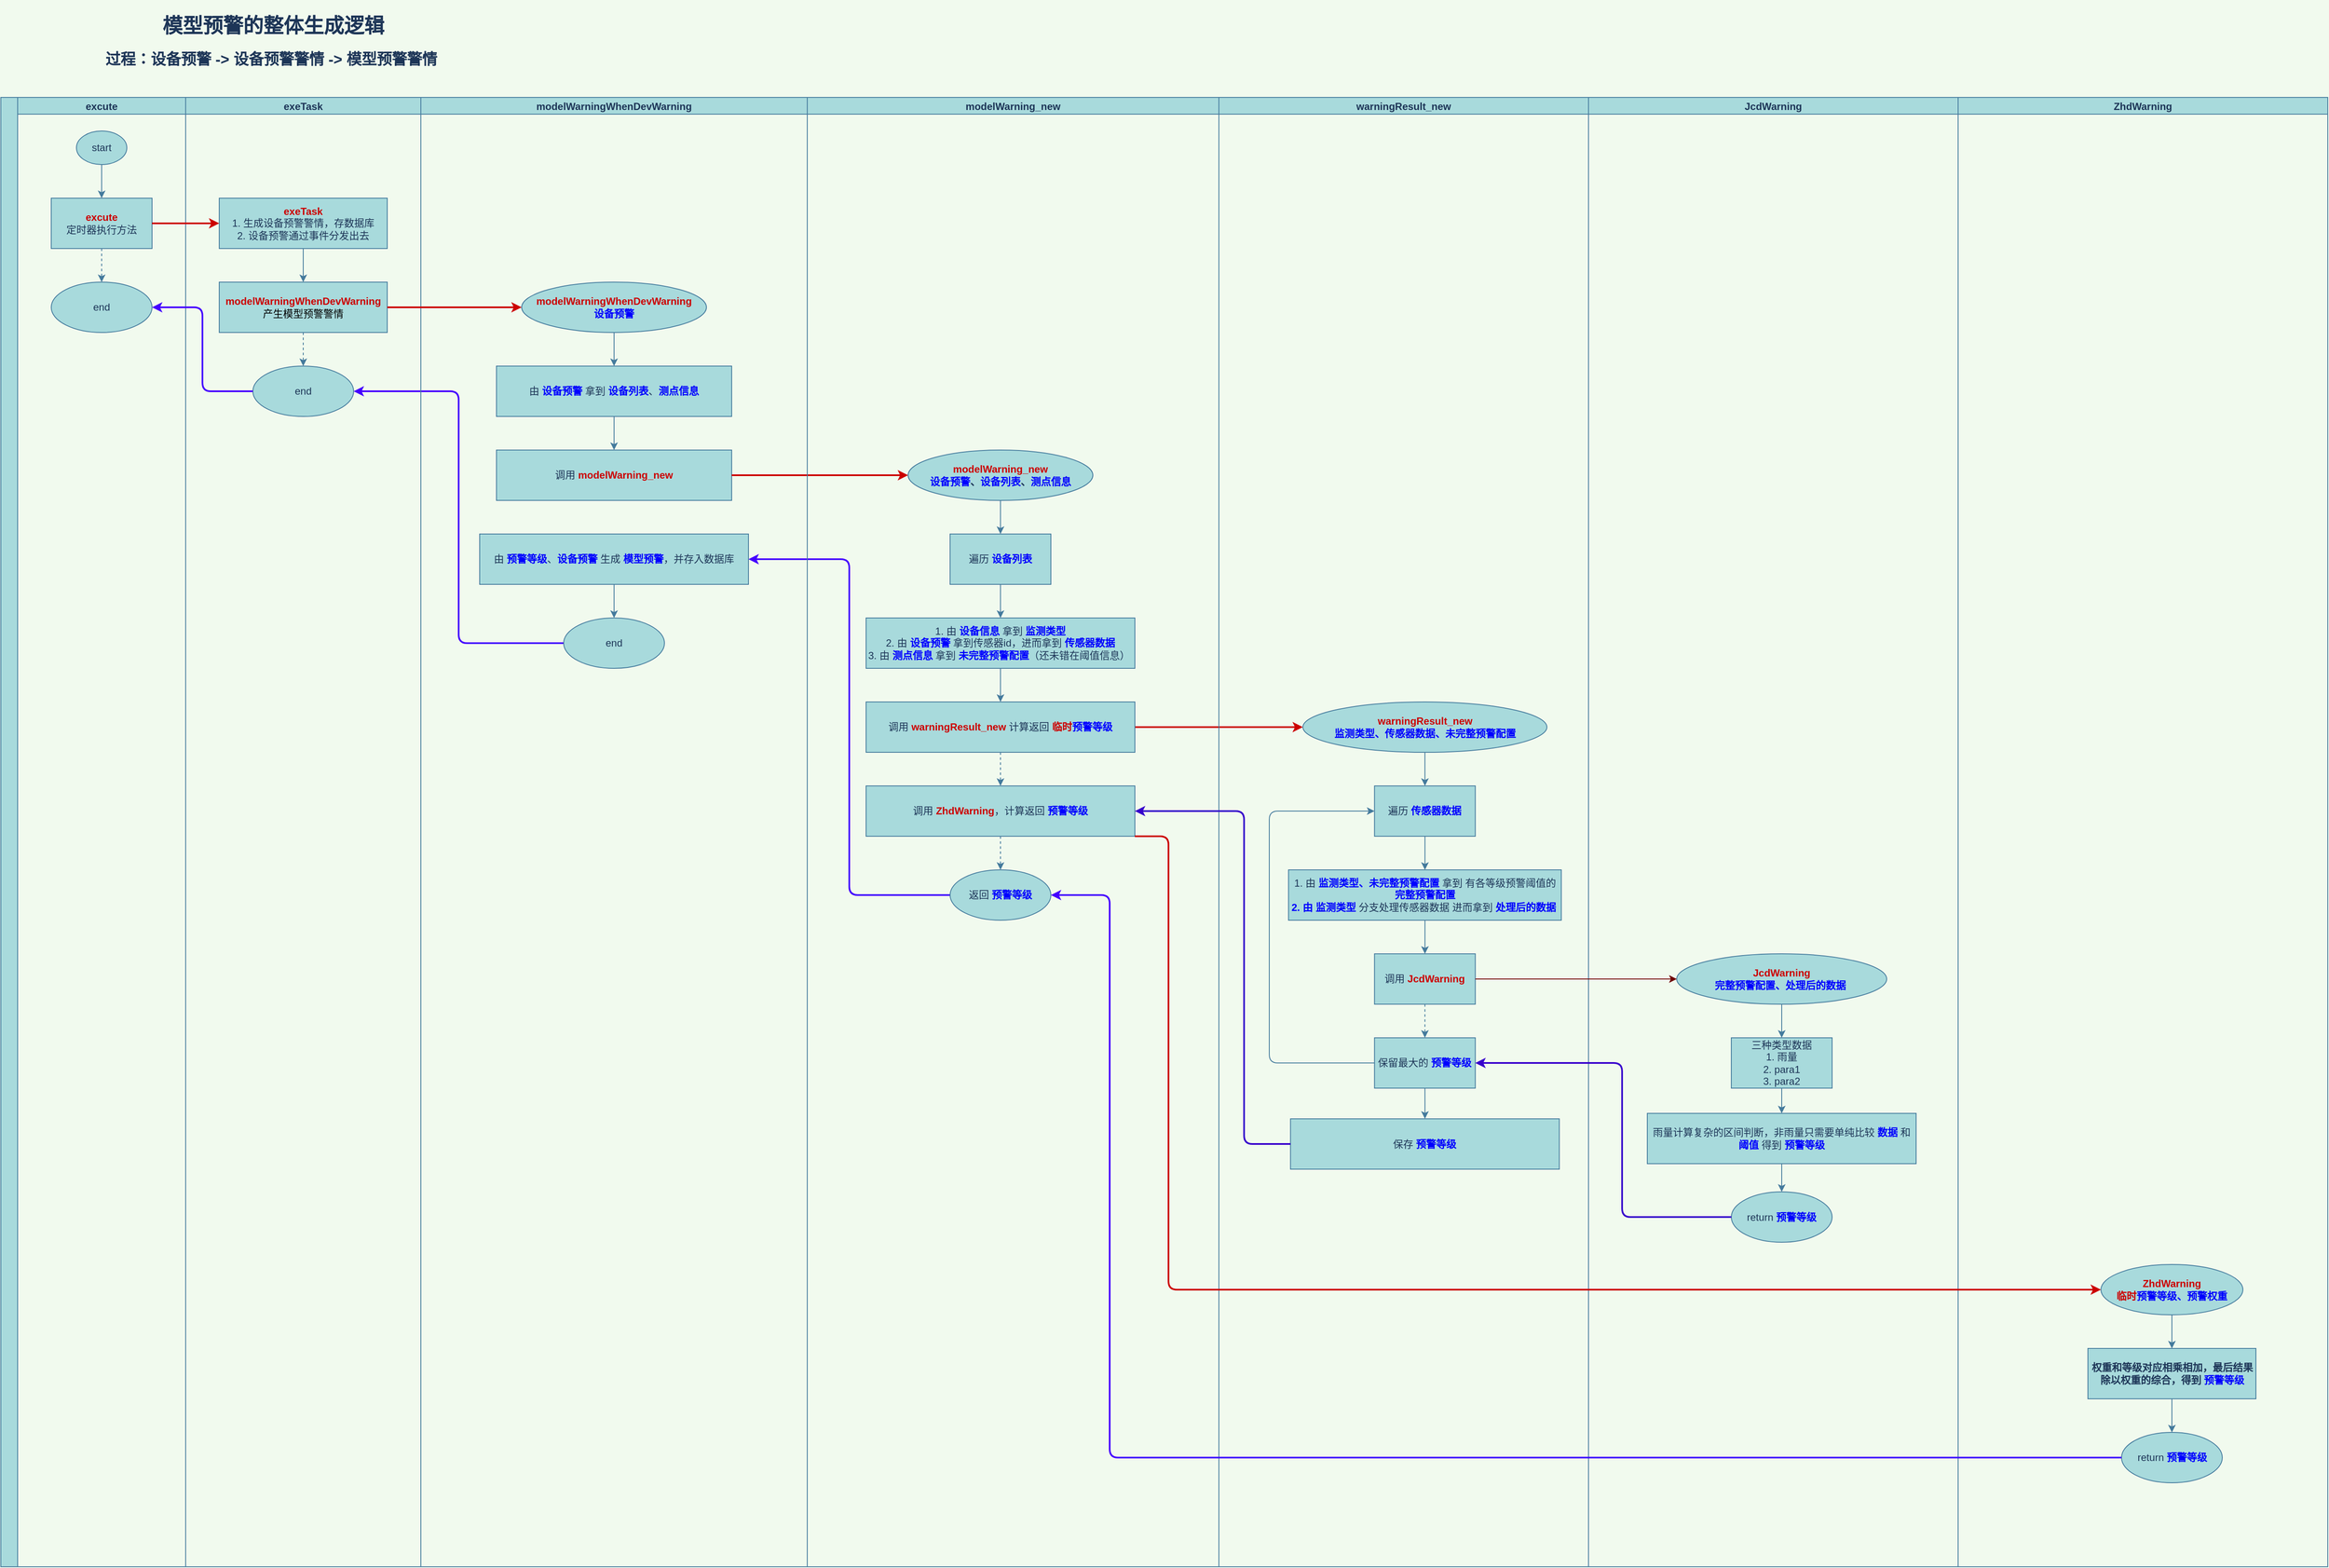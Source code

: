 <mxfile version="15.4.0" type="device" pages="10"><diagram id="kHYlKkLFSYLPVChBXAky" name="整体思路"><mxGraphModel dx="5389" dy="2537" grid="1" gridSize="10" guides="1" tooltips="1" connect="1" arrows="1" fold="1" page="1" pageScale="1" pageWidth="827" pageHeight="1169" background="#F1FAEE" math="0" shadow="0"><root><mxCell id="BU60onM8vpud1dchSqp4-0"/><mxCell id="BU60onM8vpud1dchSqp4-1" parent="BU60onM8vpud1dchSqp4-0"/><mxCell id="M_45i7jb20YFowLDUs4D-0" value="&lt;h1&gt;模型预警的整体生成逻辑&lt;/h1&gt;" style="text;html=1;resizable=0;autosize=1;align=center;verticalAlign=middle;points=[];fillColor=none;strokeColor=none;rounded=0;sketch=0;fontColor=#1D3557;" vertex="1" parent="BU60onM8vpud1dchSqp4-1"><mxGeometry x="274" y="10" width="280" height="50" as="geometry"/></mxCell><mxCell id="YtlXkD-tQUQR-E8M4X6G-0" value="&lt;h2&gt;过程：设备预警 -&amp;gt; 设备预警警情 -&amp;gt; 模型预警警情&amp;nbsp;&lt;/h2&gt;" style="text;html=1;resizable=0;autosize=1;align=center;verticalAlign=middle;points=[];fillColor=none;strokeColor=none;rounded=0;sketch=0;fontColor=#1D3557;" vertex="1" parent="BU60onM8vpud1dchSqp4-1"><mxGeometry x="204" y="50" width="420" height="50" as="geometry"/></mxCell><mxCell id="ZEUa1ANlnQ4kEyOHqkGj-0" value="" style="swimlane;childLayout=stackLayout;resizeParent=1;resizeParentMax=0;startSize=20;horizontal=0;horizontalStack=1;rounded=0;sketch=0;fontColor=#1D3557;strokeColor=#457B9D;fillColor=#A8DADC;align=left;" vertex="1" parent="BU60onM8vpud1dchSqp4-1"><mxGeometry x="90" y="120" width="2770" height="1750" as="geometry"><mxRectangle x="220" y="210" width="30" height="50" as="alternateBounds"/></mxGeometry></mxCell><mxCell id="ZEUa1ANlnQ4kEyOHqkGj-1" value="excute" style="swimlane;startSize=20;rounded=0;sketch=0;fontColor=#1D3557;strokeColor=#457B9D;fillColor=#A8DADC;" vertex="1" parent="ZEUa1ANlnQ4kEyOHqkGj-0"><mxGeometry x="20" width="200" height="1750" as="geometry"><mxRectangle x="20" width="30" height="480" as="alternateBounds"/></mxGeometry></mxCell><mxCell id="BU60onM8vpud1dchSqp4-2" value="start" style="ellipse;whiteSpace=wrap;html=1;rounded=0;sketch=0;fontColor=#1D3557;strokeColor=#457B9D;fillColor=#A8DADC;" vertex="1" parent="ZEUa1ANlnQ4kEyOHqkGj-1"><mxGeometry x="70" y="40" width="60" height="40" as="geometry"/></mxCell><mxCell id="xHsdyFQ-R7B_1qXVwblP-160" style="edgeStyle=orthogonalEdgeStyle;curved=0;rounded=1;sketch=0;orthogonalLoop=1;jettySize=auto;html=1;entryX=0.5;entryY=0;entryDx=0;entryDy=0;fontColor=#1D3557;strokeColor=#457B9D;fillColor=#A8DADC;dashed=1;" edge="1" parent="ZEUa1ANlnQ4kEyOHqkGj-1" source="YtlXkD-tQUQR-E8M4X6G-1" target="xHsdyFQ-R7B_1qXVwblP-13"><mxGeometry relative="1" as="geometry"/></mxCell><mxCell id="YtlXkD-tQUQR-E8M4X6G-1" value="&lt;font color=&quot;#cc0000&quot;&gt;&lt;b&gt;excute &lt;br&gt;&lt;/b&gt;&lt;/font&gt;定时器执行方法" style="whiteSpace=wrap;html=1;rounded=0;fontColor=#1D3557;strokeColor=#457B9D;fillColor=#A8DADC;sketch=0;" vertex="1" parent="ZEUa1ANlnQ4kEyOHqkGj-1"><mxGeometry x="40" y="120" width="120" height="60" as="geometry"/></mxCell><mxCell id="YtlXkD-tQUQR-E8M4X6G-2" value="" style="edgeStyle=orthogonalEdgeStyle;curved=0;rounded=1;sketch=0;orthogonalLoop=1;jettySize=auto;html=1;fontColor=#1D3557;strokeColor=#457B9D;fillColor=#A8DADC;" edge="1" parent="ZEUa1ANlnQ4kEyOHqkGj-1" source="BU60onM8vpud1dchSqp4-2" target="YtlXkD-tQUQR-E8M4X6G-1"><mxGeometry relative="1" as="geometry"/></mxCell><mxCell id="xHsdyFQ-R7B_1qXVwblP-13" value="end" style="ellipse;whiteSpace=wrap;html=1;rounded=0;fontColor=#1D3557;strokeColor=#457B9D;fillColor=#A8DADC;sketch=0;" vertex="1" parent="ZEUa1ANlnQ4kEyOHqkGj-1"><mxGeometry x="40" y="220" width="120" height="60" as="geometry"/></mxCell><mxCell id="ZEUa1ANlnQ4kEyOHqkGj-2" value="exeTask" style="swimlane;startSize=20;rounded=0;sketch=0;fontColor=#1D3557;strokeColor=#457B9D;fillColor=#A8DADC;" vertex="1" parent="ZEUa1ANlnQ4kEyOHqkGj-0"><mxGeometry x="220" width="280" height="1750" as="geometry"/></mxCell><mxCell id="YtlXkD-tQUQR-E8M4X6G-3" value="&lt;b style=&quot;color: rgb(204 , 0 , 0)&quot;&gt;exeTask&lt;/b&gt;&lt;br&gt;1. 生成设备预警警情，存数据库&lt;br&gt;2. 设备预警通过事件分发出去" style="whiteSpace=wrap;html=1;rounded=0;fontColor=#1D3557;strokeColor=#457B9D;fillColor=#A8DADC;sketch=0;" vertex="1" parent="ZEUa1ANlnQ4kEyOHqkGj-2"><mxGeometry x="40" y="120" width="200" height="60" as="geometry"/></mxCell><mxCell id="xHsdyFQ-R7B_1qXVwblP-168" style="edgeStyle=orthogonalEdgeStyle;curved=0;rounded=1;sketch=0;orthogonalLoop=1;jettySize=auto;html=1;exitX=0.5;exitY=1;exitDx=0;exitDy=0;entryX=0.5;entryY=0;entryDx=0;entryDy=0;fontColor=#1D3557;strokeColor=#457B9D;fillColor=#A8DADC;dashed=1;" edge="1" parent="ZEUa1ANlnQ4kEyOHqkGj-2" source="YtlXkD-tQUQR-E8M4X6G-5" target="xHsdyFQ-R7B_1qXVwblP-165"><mxGeometry relative="1" as="geometry"/></mxCell><mxCell id="YtlXkD-tQUQR-E8M4X6G-5" value="&lt;b&gt;modelWarningWhenDevWarning&lt;/b&gt;&lt;br&gt;&lt;font color=&quot;#000000&quot;&gt;产生模型预警警情&lt;/font&gt;" style="whiteSpace=wrap;html=1;rounded=0;fontColor=#CC0000;strokeColor=#457B9D;fillColor=#A8DADC;sketch=0;" vertex="1" parent="ZEUa1ANlnQ4kEyOHqkGj-2"><mxGeometry x="40" y="220" width="200" height="60" as="geometry"/></mxCell><mxCell id="ZEUa1ANlnQ4kEyOHqkGj-10" style="edgeStyle=orthogonalEdgeStyle;curved=0;rounded=1;sketch=0;orthogonalLoop=1;jettySize=auto;html=1;exitX=0.5;exitY=1;exitDx=0;exitDy=0;fontColor=#1D3557;strokeColor=#457B9D;fillColor=#A8DADC;" edge="1" parent="ZEUa1ANlnQ4kEyOHqkGj-2" source="YtlXkD-tQUQR-E8M4X6G-3" target="YtlXkD-tQUQR-E8M4X6G-5"><mxGeometry relative="1" as="geometry"/></mxCell><mxCell id="xHsdyFQ-R7B_1qXVwblP-165" value="end" style="ellipse;whiteSpace=wrap;html=1;rounded=0;fontColor=#1D3557;strokeColor=#457B9D;fillColor=#A8DADC;sketch=0;" vertex="1" parent="ZEUa1ANlnQ4kEyOHqkGj-2"><mxGeometry x="80" y="320" width="120" height="60" as="geometry"/></mxCell><mxCell id="xHsdyFQ-R7B_1qXVwblP-166" value="" style="edgeStyle=orthogonalEdgeStyle;curved=0;rounded=1;sketch=0;orthogonalLoop=1;jettySize=auto;html=1;fontColor=#1D3557;strokeColor=#4500FF;fillColor=#6a00ff;entryX=1;entryY=0.5;entryDx=0;entryDy=0;strokeWidth=2;" edge="1" parent="ZEUa1ANlnQ4kEyOHqkGj-0" source="xHsdyFQ-R7B_1qXVwblP-163" target="xHsdyFQ-R7B_1qXVwblP-165"><mxGeometry relative="1" as="geometry"/></mxCell><mxCell id="xHsdyFQ-R7B_1qXVwblP-167" style="edgeStyle=orthogonalEdgeStyle;curved=0;rounded=1;sketch=0;orthogonalLoop=1;jettySize=auto;html=1;exitX=0;exitY=0.5;exitDx=0;exitDy=0;entryX=1;entryY=0.5;entryDx=0;entryDy=0;fontColor=#1D3557;strokeColor=#4500FF;fillColor=#6a00ff;strokeWidth=2;" edge="1" parent="ZEUa1ANlnQ4kEyOHqkGj-0" source="xHsdyFQ-R7B_1qXVwblP-165" target="xHsdyFQ-R7B_1qXVwblP-13"><mxGeometry relative="1" as="geometry"/></mxCell><mxCell id="xHsdyFQ-R7B_1qXVwblP-171" style="edgeStyle=orthogonalEdgeStyle;curved=0;rounded=1;sketch=0;orthogonalLoop=1;jettySize=auto;html=1;exitX=0;exitY=0.5;exitDx=0;exitDy=0;entryX=1;entryY=0.5;entryDx=0;entryDy=0;fontColor=#1D3557;strokeColor=#4500FF;fillColor=#6a00ff;strokeWidth=2;" edge="1" parent="ZEUa1ANlnQ4kEyOHqkGj-0" source="xHsdyFQ-R7B_1qXVwblP-169" target="xHsdyFQ-R7B_1qXVwblP-11"><mxGeometry relative="1" as="geometry"/></mxCell><mxCell id="ZEUa1ANlnQ4kEyOHqkGj-3" value="modelWarningWhenDevWarning" style="swimlane;startSize=20;rounded=0;sketch=0;fontColor=#1D3557;strokeColor=#457B9D;fillColor=#A8DADC;" vertex="1" parent="ZEUa1ANlnQ4kEyOHqkGj-0"><mxGeometry x="500" width="460" height="1750" as="geometry"><mxRectangle x="500" width="30" height="1940" as="alternateBounds"/></mxGeometry></mxCell><mxCell id="xHsdyFQ-R7B_1qXVwblP-0" value="&lt;font color=&quot;#1d3557&quot;&gt;由 &lt;/font&gt;&lt;font color=&quot;#0000ff&quot;&gt;&lt;b&gt;设备预警&lt;/b&gt;&lt;/font&gt;&lt;font color=&quot;#1d3557&quot;&gt; 拿到&amp;nbsp;&lt;/font&gt;&lt;b&gt;&lt;font color=&quot;#0000ff&quot;&gt;设备列表&lt;/font&gt;&lt;/b&gt;&lt;font color=&quot;#1d3557&quot;&gt;、&lt;/font&gt;&lt;b&gt;&lt;font color=&quot;#0000ff&quot;&gt;测点信息&lt;/font&gt;&lt;/b&gt;" style="whiteSpace=wrap;html=1;rounded=0;fontColor=#CC0000;strokeColor=#457B9D;fillColor=#A8DADC;sketch=0;" vertex="1" parent="ZEUa1ANlnQ4kEyOHqkGj-3"><mxGeometry x="90" y="320" width="280" height="60" as="geometry"/></mxCell><mxCell id="xHsdyFQ-R7B_1qXVwblP-4" value="调用 &lt;b&gt;&lt;font color=&quot;#cc0000&quot;&gt;modelWarning_new&lt;/font&gt;&lt;/b&gt;" style="whiteSpace=wrap;html=1;rounded=0;fontColor=#1D3557;strokeColor=#457B9D;fillColor=#A8DADC;sketch=0;" vertex="1" parent="ZEUa1ANlnQ4kEyOHqkGj-3"><mxGeometry x="90" y="420" width="280" height="60" as="geometry"/></mxCell><mxCell id="xHsdyFQ-R7B_1qXVwblP-5" value="" style="edgeStyle=orthogonalEdgeStyle;curved=0;rounded=1;sketch=0;orthogonalLoop=1;jettySize=auto;html=1;fontColor=#1D3557;strokeColor=#457B9D;fillColor=#A8DADC;" edge="1" parent="ZEUa1ANlnQ4kEyOHqkGj-3" source="xHsdyFQ-R7B_1qXVwblP-0" target="xHsdyFQ-R7B_1qXVwblP-4"><mxGeometry relative="1" as="geometry"/></mxCell><mxCell id="xHsdyFQ-R7B_1qXVwblP-10" style="edgeStyle=orthogonalEdgeStyle;curved=0;rounded=1;sketch=0;orthogonalLoop=1;jettySize=auto;html=1;exitX=0.5;exitY=1;exitDx=0;exitDy=0;entryX=0.5;entryY=0;entryDx=0;entryDy=0;fontColor=#1D3557;strokeColor=#457B9D;fillColor=#A8DADC;" edge="1" parent="ZEUa1ANlnQ4kEyOHqkGj-3" source="xHsdyFQ-R7B_1qXVwblP-8" target="xHsdyFQ-R7B_1qXVwblP-0"><mxGeometry relative="1" as="geometry"/></mxCell><mxCell id="xHsdyFQ-R7B_1qXVwblP-8" value="&lt;span style=&quot;color: rgb(204 , 0 , 0) ; font-family: &amp;#34;helvetica&amp;#34; ; font-size: 12px ; font-style: normal ; letter-spacing: normal ; text-align: center ; text-indent: 0px ; text-transform: none ; word-spacing: 0px&quot;&gt;&lt;b&gt;modelWarningWhenDevWarning&lt;/b&gt;&lt;br&gt;&lt;/span&gt;&lt;b style=&quot;color: rgb(0 , 0 , 255)&quot;&gt;设备预警&lt;/b&gt;" style="ellipse;whiteSpace=wrap;html=1;rounded=0;fontColor=#CC0000;strokeColor=#457B9D;fillColor=#A8DADC;sketch=0;labelBackgroundColor=none;" vertex="1" parent="ZEUa1ANlnQ4kEyOHqkGj-3"><mxGeometry x="120" y="220" width="220" height="60" as="geometry"/></mxCell><mxCell id="xHsdyFQ-R7B_1qXVwblP-164" value="" style="edgeStyle=orthogonalEdgeStyle;curved=0;rounded=1;sketch=0;orthogonalLoop=1;jettySize=auto;html=1;fontColor=#1D3557;strokeColor=#457B9D;fillColor=#A8DADC;" edge="1" parent="ZEUa1ANlnQ4kEyOHqkGj-3" source="xHsdyFQ-R7B_1qXVwblP-11" target="xHsdyFQ-R7B_1qXVwblP-163"><mxGeometry relative="1" as="geometry"/></mxCell><mxCell id="xHsdyFQ-R7B_1qXVwblP-11" value="由 &lt;font color=&quot;#0000ff&quot;&gt;&lt;b&gt;预警等级&lt;/b&gt;&lt;/font&gt;、&lt;font color=&quot;#0000ff&quot;&gt;&lt;b&gt;设备预警&lt;/b&gt;&lt;/font&gt; 生成&amp;nbsp;&lt;b&gt;&lt;font color=&quot;#0000ff&quot;&gt;模型预警&lt;/font&gt;&lt;/b&gt;，并存入数据库" style="whiteSpace=wrap;html=1;rounded=0;fontColor=#1D3557;strokeColor=#457B9D;fillColor=#A8DADC;sketch=0;" vertex="1" parent="ZEUa1ANlnQ4kEyOHqkGj-3"><mxGeometry x="70" y="520" width="320" height="60" as="geometry"/></mxCell><mxCell id="xHsdyFQ-R7B_1qXVwblP-163" value="end" style="ellipse;whiteSpace=wrap;html=1;rounded=0;fontColor=#1D3557;strokeColor=#457B9D;fillColor=#A8DADC;sketch=0;" vertex="1" parent="ZEUa1ANlnQ4kEyOHqkGj-3"><mxGeometry x="170" y="620" width="120" height="60" as="geometry"/></mxCell><mxCell id="YtlXkD-tQUQR-E8M4X6G-4" value="" style="edgeStyle=orthogonalEdgeStyle;curved=0;rounded=1;sketch=0;orthogonalLoop=1;jettySize=auto;html=1;fontColor=#1D3557;strokeColor=#CC0000;fillColor=#a20025;fontStyle=0;strokeWidth=2;" edge="1" parent="ZEUa1ANlnQ4kEyOHqkGj-0" source="YtlXkD-tQUQR-E8M4X6G-1" target="YtlXkD-tQUQR-E8M4X6G-3"><mxGeometry relative="1" as="geometry"/></mxCell><mxCell id="xHsdyFQ-R7B_1qXVwblP-9" value="" style="edgeStyle=orthogonalEdgeStyle;curved=0;rounded=1;sketch=0;orthogonalLoop=1;jettySize=auto;html=1;fontColor=#1D3557;strokeColor=#CC0000;fillColor=#a20025;strokeWidth=2;" edge="1" parent="ZEUa1ANlnQ4kEyOHqkGj-0" source="YtlXkD-tQUQR-E8M4X6G-5" target="xHsdyFQ-R7B_1qXVwblP-8"><mxGeometry relative="1" as="geometry"/></mxCell><mxCell id="xHsdyFQ-R7B_1qXVwblP-78" value="" style="edgeStyle=orthogonalEdgeStyle;curved=0;rounded=1;sketch=0;orthogonalLoop=1;jettySize=auto;html=1;fontColor=#1D3557;strokeColor=#CC0000;fillColor=#a20025;strokeWidth=2;" edge="1" parent="ZEUa1ANlnQ4kEyOHqkGj-0" source="xHsdyFQ-R7B_1qXVwblP-4" target="xHsdyFQ-R7B_1qXVwblP-77"><mxGeometry relative="1" as="geometry"/></mxCell><mxCell id="xHsdyFQ-R7B_1qXVwblP-154" value="" style="edgeStyle=orthogonalEdgeStyle;curved=0;rounded=1;sketch=0;orthogonalLoop=1;jettySize=auto;html=1;fontColor=#1D3557;strokeColor=#CC0000;fillColor=#a20025;strokeWidth=2;" edge="1" parent="ZEUa1ANlnQ4kEyOHqkGj-0" source="xHsdyFQ-R7B_1qXVwblP-83" target="xHsdyFQ-R7B_1qXVwblP-153"><mxGeometry relative="1" as="geometry"/></mxCell><mxCell id="xHsdyFQ-R7B_1qXVwblP-65" value="modelWarning_new" style="swimlane;startSize=20;rounded=0;sketch=0;fontColor=#1D3557;strokeColor=#457B9D;fillColor=#A8DADC;" vertex="1" parent="ZEUa1ANlnQ4kEyOHqkGj-0"><mxGeometry x="960" width="490" height="1750" as="geometry"><mxRectangle x="530" width="30" height="1940" as="alternateBounds"/></mxGeometry></mxCell><mxCell id="xHsdyFQ-R7B_1qXVwblP-80" value="" style="edgeStyle=orthogonalEdgeStyle;curved=0;rounded=1;sketch=0;orthogonalLoop=1;jettySize=auto;html=1;fontColor=#1D3557;strokeColor=#457B9D;fillColor=#A8DADC;" edge="1" parent="xHsdyFQ-R7B_1qXVwblP-65" source="xHsdyFQ-R7B_1qXVwblP-77" target="xHsdyFQ-R7B_1qXVwblP-79"><mxGeometry relative="1" as="geometry"/></mxCell><mxCell id="xHsdyFQ-R7B_1qXVwblP-77" value="&lt;b&gt;&lt;span style=&quot;color: rgb(29 , 53 , 87) ; font-size: 12px ; font-style: normal ; letter-spacing: normal ; text-align: center ; text-indent: 0px ; text-transform: none ; word-spacing: 0px&quot;&gt;&lt;font color=&quot;#cc0000&quot;&gt;&lt;font face=&quot;helvetica&quot;&gt;modelWarning_new&lt;br&gt;&lt;/font&gt;&lt;/font&gt;&lt;/span&gt;&lt;span style=&quot;color: rgb(204 , 0 , 0)&quot;&gt;&lt;font color=&quot;#0000ff&quot;&gt;设备预警&lt;/font&gt;&lt;/span&gt;&lt;font color=&quot;#1d3557&quot;&gt;、&lt;/font&gt;&lt;span style=&quot;color: rgb(204 , 0 , 0)&quot;&gt;&lt;font color=&quot;#0000ff&quot;&gt;设备列表&lt;/font&gt;&lt;/span&gt;&lt;font color=&quot;#1d3557&quot;&gt;、&lt;/font&gt;&lt;span style=&quot;color: rgb(204 , 0 , 0)&quot;&gt;&lt;font color=&quot;#0000ff&quot;&gt;测点信息&lt;/font&gt;&lt;/span&gt;&lt;/b&gt;" style="ellipse;whiteSpace=wrap;html=1;rounded=0;fontColor=#1D3557;strokeColor=#457B9D;fillColor=#A8DADC;sketch=0;labelBackgroundColor=none;" vertex="1" parent="xHsdyFQ-R7B_1qXVwblP-65"><mxGeometry x="120" y="420" width="220" height="60" as="geometry"/></mxCell><mxCell id="xHsdyFQ-R7B_1qXVwblP-82" value="" style="edgeStyle=orthogonalEdgeStyle;curved=0;rounded=1;sketch=0;orthogonalLoop=1;jettySize=auto;html=1;fontColor=#1D3557;strokeColor=#457B9D;fillColor=#A8DADC;" edge="1" parent="xHsdyFQ-R7B_1qXVwblP-65" source="xHsdyFQ-R7B_1qXVwblP-79" target="xHsdyFQ-R7B_1qXVwblP-81"><mxGeometry relative="1" as="geometry"/></mxCell><mxCell id="xHsdyFQ-R7B_1qXVwblP-79" value="遍历 &lt;b&gt;&lt;font color=&quot;#0000ff&quot;&gt;设备列表&lt;/font&gt;&lt;/b&gt;" style="whiteSpace=wrap;html=1;rounded=0;fontColor=#1D3557;strokeColor=#457B9D;fillColor=#A8DADC;sketch=0;" vertex="1" parent="xHsdyFQ-R7B_1qXVwblP-65"><mxGeometry x="170" y="520" width="120" height="60" as="geometry"/></mxCell><mxCell id="xHsdyFQ-R7B_1qXVwblP-84" value="" style="edgeStyle=orthogonalEdgeStyle;curved=0;rounded=1;sketch=0;orthogonalLoop=1;jettySize=auto;html=1;fontColor=#1D3557;strokeColor=#457B9D;fillColor=#A8DADC;" edge="1" parent="xHsdyFQ-R7B_1qXVwblP-65" source="xHsdyFQ-R7B_1qXVwblP-81" target="xHsdyFQ-R7B_1qXVwblP-83"><mxGeometry relative="1" as="geometry"/></mxCell><mxCell id="xHsdyFQ-R7B_1qXVwblP-81" value="1. 由 &lt;font color=&quot;#0000ff&quot;&gt;&lt;b&gt;设备信息&lt;/b&gt;&lt;/font&gt; 拿到 &lt;b&gt;&lt;font color=&quot;#0000ff&quot;&gt;监测类型&lt;/font&gt;&lt;/b&gt;&lt;br&gt;2. 由 &lt;b&gt;&lt;font color=&quot;#0000ff&quot;&gt;设备预警&lt;/font&gt;&lt;/b&gt;&amp;nbsp;拿到传感器id，进而拿到 &lt;b&gt;&lt;font color=&quot;#0000ff&quot;&gt;传感器数据&lt;/font&gt;&lt;/b&gt;&lt;br&gt;3. 由 &lt;b&gt;&lt;font color=&quot;#0000ff&quot;&gt;测点信息&lt;/font&gt;&lt;/b&gt; 拿到 &lt;b&gt;&lt;font color=&quot;#0000ff&quot;&gt;未完整预警配置&lt;/font&gt;&lt;/b&gt;（还未错在阈值信息）&amp;nbsp;" style="whiteSpace=wrap;html=1;rounded=0;fontColor=#1D3557;strokeColor=#457B9D;fillColor=#A8DADC;sketch=0;" vertex="1" parent="xHsdyFQ-R7B_1qXVwblP-65"><mxGeometry x="70" y="620" width="320" height="60" as="geometry"/></mxCell><mxCell id="tzuEmwt0kLqAu5k6It1--0" style="edgeStyle=orthogonalEdgeStyle;curved=0;rounded=1;sketch=0;orthogonalLoop=1;jettySize=auto;html=1;exitX=0.5;exitY=1;exitDx=0;exitDy=0;entryX=0.5;entryY=0;entryDx=0;entryDy=0;fontColor=#1D3557;strokeColor=#457B9D;fillColor=#A8DADC;dashed=1;" edge="1" parent="xHsdyFQ-R7B_1qXVwblP-65" source="xHsdyFQ-R7B_1qXVwblP-83" target="xHsdyFQ-R7B_1qXVwblP-155"><mxGeometry relative="1" as="geometry"/></mxCell><mxCell id="xHsdyFQ-R7B_1qXVwblP-83" value="调用 &lt;b&gt;&lt;font color=&quot;#cc0000&quot;&gt;warningResult_new&lt;/font&gt;&lt;/b&gt; 计算返回&amp;nbsp;&lt;b&gt;&lt;font color=&quot;#cc0000&quot;&gt;临时&lt;/font&gt;&lt;font color=&quot;#0000ff&quot;&gt;预警等级&lt;/font&gt;&lt;/b&gt;" style="whiteSpace=wrap;html=1;rounded=0;fontColor=#1D3557;strokeColor=#457B9D;fillColor=#A8DADC;sketch=0;" vertex="1" parent="xHsdyFQ-R7B_1qXVwblP-65"><mxGeometry x="70" y="720" width="320" height="60" as="geometry"/></mxCell><mxCell id="xHsdyFQ-R7B_1qXVwblP-155" value="调用 &lt;b&gt;&lt;font color=&quot;#cc0000&quot;&gt;ZhdWarning&lt;/font&gt;&lt;/b&gt;，计算返回 &lt;font color=&quot;#0000ff&quot;&gt;&lt;b&gt;预警等级&lt;/b&gt;&lt;/font&gt;" style="whiteSpace=wrap;html=1;rounded=0;fontColor=#1D3557;strokeColor=#457B9D;fillColor=#A8DADC;sketch=0;" vertex="1" parent="xHsdyFQ-R7B_1qXVwblP-65"><mxGeometry x="70" y="820" width="320" height="60" as="geometry"/></mxCell><mxCell id="xHsdyFQ-R7B_1qXVwblP-169" value="返回 &lt;b&gt;&lt;font color=&quot;#0000ff&quot;&gt;预警等级&lt;/font&gt;&lt;/b&gt;" style="ellipse;whiteSpace=wrap;html=1;rounded=0;fontColor=#1D3557;strokeColor=#457B9D;fillColor=#A8DADC;sketch=0;" vertex="1" parent="xHsdyFQ-R7B_1qXVwblP-65"><mxGeometry x="170" y="920" width="120" height="60" as="geometry"/></mxCell><mxCell id="xHsdyFQ-R7B_1qXVwblP-170" value="" style="edgeStyle=orthogonalEdgeStyle;curved=0;rounded=1;sketch=0;orthogonalLoop=1;jettySize=auto;html=1;fontColor=#1D3557;strokeColor=#457B9D;fillColor=#A8DADC;dashed=1;" edge="1" parent="xHsdyFQ-R7B_1qXVwblP-65" source="xHsdyFQ-R7B_1qXVwblP-155" target="xHsdyFQ-R7B_1qXVwblP-169"><mxGeometry relative="1" as="geometry"/></mxCell><mxCell id="xHsdyFQ-R7B_1qXVwblP-145" value="warningResult_new" style="swimlane;startSize=20;rounded=0;sketch=0;fontColor=#1D3557;strokeColor=#457B9D;fillColor=#A8DADC;" vertex="1" parent="ZEUa1ANlnQ4kEyOHqkGj-0"><mxGeometry x="1450" width="440" height="1750" as="geometry"/></mxCell><mxCell id="xHsdyFQ-R7B_1qXVwblP-173" value="" style="edgeStyle=orthogonalEdgeStyle;curved=0;rounded=1;sketch=0;orthogonalLoop=1;jettySize=auto;html=1;fontColor=#1D3557;strokeColor=#457B9D;fillColor=#A8DADC;" edge="1" parent="xHsdyFQ-R7B_1qXVwblP-145" source="xHsdyFQ-R7B_1qXVwblP-153" target="xHsdyFQ-R7B_1qXVwblP-172"><mxGeometry relative="1" as="geometry"/></mxCell><mxCell id="xHsdyFQ-R7B_1qXVwblP-153" value="&lt;b style=&quot;color: rgb(29 , 53 , 87) ; font-family: &amp;#34;helvetica&amp;#34; ; font-size: 12px ; font-style: normal ; letter-spacing: normal ; text-align: center ; text-indent: 0px ; text-transform: none ; word-spacing: 0px&quot;&gt;&lt;font color=&quot;#cc0000&quot;&gt;warningResult_new&lt;br&gt;&lt;/font&gt;&lt;/b&gt;&lt;b&gt;&lt;font color=&quot;#0000ff&quot;&gt;监测类型、传感器数据、未完整预警配置&lt;/font&gt;&lt;/b&gt;&lt;b style=&quot;color: rgb(29 , 53 , 87) ; font-family: &amp;#34;helvetica&amp;#34; ; font-size: 12px ; font-style: normal ; letter-spacing: normal ; text-align: center ; text-indent: 0px ; text-transform: none ; word-spacing: 0px&quot;&gt;&lt;font color=&quot;#cc0000&quot;&gt;&lt;br&gt;&lt;/font&gt;&lt;/b&gt;" style="ellipse;whiteSpace=wrap;html=1;rounded=0;fontColor=#1D3557;strokeColor=#457B9D;fillColor=#A8DADC;sketch=0;labelBackgroundColor=none;" vertex="1" parent="xHsdyFQ-R7B_1qXVwblP-145"><mxGeometry x="100" y="720" width="290.5" height="60" as="geometry"/></mxCell><mxCell id="xHsdyFQ-R7B_1qXVwblP-175" value="" style="edgeStyle=orthogonalEdgeStyle;curved=0;rounded=1;sketch=0;orthogonalLoop=1;jettySize=auto;html=1;fontColor=#1D3557;strokeColor=#457B9D;fillColor=#A8DADC;" edge="1" parent="xHsdyFQ-R7B_1qXVwblP-145" source="xHsdyFQ-R7B_1qXVwblP-172" target="xHsdyFQ-R7B_1qXVwblP-174"><mxGeometry relative="1" as="geometry"/></mxCell><mxCell id="xHsdyFQ-R7B_1qXVwblP-172" value="遍历 &lt;font color=&quot;#0000ff&quot;&gt;&lt;b&gt;传感器数据&lt;/b&gt;&lt;/font&gt;" style="whiteSpace=wrap;html=1;rounded=0;fontColor=#1D3557;strokeColor=#457B9D;fillColor=#A8DADC;sketch=0;" vertex="1" parent="xHsdyFQ-R7B_1qXVwblP-145"><mxGeometry x="185.25" y="820" width="120" height="60" as="geometry"/></mxCell><mxCell id="xHsdyFQ-R7B_1qXVwblP-177" value="" style="edgeStyle=orthogonalEdgeStyle;curved=0;rounded=1;sketch=0;orthogonalLoop=1;jettySize=auto;html=1;fontColor=#1D3557;strokeColor=#457B9D;fillColor=#A8DADC;" edge="1" parent="xHsdyFQ-R7B_1qXVwblP-145" source="xHsdyFQ-R7B_1qXVwblP-174" target="xHsdyFQ-R7B_1qXVwblP-176"><mxGeometry relative="1" as="geometry"/></mxCell><mxCell id="xHsdyFQ-R7B_1qXVwblP-174" value="1. 由&amp;nbsp;&lt;font color=&quot;#0000ff&quot; style=&quot;font-weight: bold&quot;&gt;监测类型、未完整预警配置 &lt;/font&gt;拿到&lt;b&gt;&amp;nbsp;&lt;/b&gt;有各等级预警阈值的 &lt;b style=&quot;color: rgb(0 , 0 , 255)&quot;&gt;完整预警配置&lt;/b&gt;&lt;br&gt;&lt;b style=&quot;color: rgb(0 , 0 , 255)&quot;&gt;2. 由 监测类型 &lt;/b&gt;分支处理传感器数据&lt;b style=&quot;color: rgb(0 , 0 , 255)&quot;&gt; &lt;/b&gt;进而拿到&lt;b style=&quot;color: rgb(0 , 0 , 255)&quot;&gt; 处理后的数据&amp;nbsp;&lt;/b&gt;" style="whiteSpace=wrap;html=1;rounded=0;fontColor=#1D3557;strokeColor=#457B9D;fillColor=#A8DADC;sketch=0;" vertex="1" parent="xHsdyFQ-R7B_1qXVwblP-145"><mxGeometry x="82.88" y="920" width="324.75" height="60" as="geometry"/></mxCell><mxCell id="NBTAE65FZFBARpsTjxHZ-0" style="edgeStyle=orthogonalEdgeStyle;curved=0;rounded=1;sketch=0;orthogonalLoop=1;jettySize=auto;html=1;exitX=0.5;exitY=1;exitDx=0;exitDy=0;entryX=0.5;entryY=0;entryDx=0;entryDy=0;dashed=1;fontColor=#1D3557;strokeColor=#457B9D;fillColor=#A8DADC;" edge="1" parent="xHsdyFQ-R7B_1qXVwblP-145" source="xHsdyFQ-R7B_1qXVwblP-176" target="GY4ZmWSp8JwbMFzMgv0M-1"><mxGeometry relative="1" as="geometry"/></mxCell><mxCell id="xHsdyFQ-R7B_1qXVwblP-176" value="调用 &lt;b&gt;&lt;font color=&quot;#cc0000&quot;&gt;JcdWarning&lt;/font&gt;&lt;/b&gt;" style="whiteSpace=wrap;html=1;rounded=0;fontColor=#1D3557;strokeColor=#457B9D;fillColor=#A8DADC;sketch=0;" vertex="1" parent="xHsdyFQ-R7B_1qXVwblP-145"><mxGeometry x="185.25" y="1020" width="120" height="60" as="geometry"/></mxCell><mxCell id="GY4ZmWSp8JwbMFzMgv0M-0" value="保存 &lt;b&gt;&lt;font color=&quot;#0000ff&quot;&gt;预警等级&lt;/font&gt;&lt;/b&gt;" style="whiteSpace=wrap;html=1;rounded=0;fontColor=#1D3557;strokeColor=#457B9D;fillColor=#A8DADC;sketch=0;" vertex="1" parent="xHsdyFQ-R7B_1qXVwblP-145"><mxGeometry x="85.25" y="1216.5" width="320" height="60" as="geometry"/></mxCell><mxCell id="GY4ZmWSp8JwbMFzMgv0M-3" style="edgeStyle=orthogonalEdgeStyle;curved=0;rounded=1;sketch=0;orthogonalLoop=1;jettySize=auto;html=1;exitX=0.5;exitY=1;exitDx=0;exitDy=0;fontColor=#1D3557;strokeColor=#457B9D;fillColor=#A8DADC;" edge="1" parent="xHsdyFQ-R7B_1qXVwblP-145" source="GY4ZmWSp8JwbMFzMgv0M-1" target="GY4ZmWSp8JwbMFzMgv0M-0"><mxGeometry relative="1" as="geometry"/></mxCell><mxCell id="GY4ZmWSp8JwbMFzMgv0M-4" style="edgeStyle=orthogonalEdgeStyle;curved=0;rounded=1;sketch=0;orthogonalLoop=1;jettySize=auto;html=1;exitX=0;exitY=0.5;exitDx=0;exitDy=0;entryX=0;entryY=0.5;entryDx=0;entryDy=0;fontColor=#1D3557;strokeColor=#457B9D;fillColor=#A8DADC;" edge="1" parent="xHsdyFQ-R7B_1qXVwblP-145" source="GY4ZmWSp8JwbMFzMgv0M-1" target="xHsdyFQ-R7B_1qXVwblP-172"><mxGeometry relative="1" as="geometry"><Array as="points"><mxPoint x="60" y="1150"/><mxPoint x="60" y="850"/></Array></mxGeometry></mxCell><mxCell id="GY4ZmWSp8JwbMFzMgv0M-1" value="保留最大的 &lt;b&gt;&lt;font color=&quot;#0000ff&quot;&gt;预警等级&lt;/font&gt;&lt;/b&gt;" style="whiteSpace=wrap;html=1;rounded=0;fontColor=#1D3557;strokeColor=#457B9D;fillColor=#A8DADC;sketch=0;" vertex="1" parent="xHsdyFQ-R7B_1qXVwblP-145"><mxGeometry x="185.25" y="1120" width="120" height="60" as="geometry"/></mxCell><mxCell id="xHsdyFQ-R7B_1qXVwblP-178" value="JcdWarning" style="swimlane;startSize=20;rounded=0;sketch=0;fontColor=#1D3557;strokeColor=#457B9D;fillColor=#A8DADC;" vertex="1" parent="ZEUa1ANlnQ4kEyOHqkGj-0"><mxGeometry x="1890" width="440" height="1750" as="geometry"><mxRectangle x="1890" width="30" height="1940" as="alternateBounds"/></mxGeometry></mxCell><mxCell id="xHsdyFQ-R7B_1qXVwblP-186" value="&lt;b&gt;&lt;font color=&quot;#cc0000&quot;&gt;JcdWarning&lt;br&gt;&lt;/font&gt;&lt;/b&gt;&lt;b style=&quot;color: rgb(0 , 0 , 255)&quot;&gt;完整预警配置、&lt;/b&gt;&lt;b style=&quot;color: rgb(0 , 0 , 255)&quot;&gt;处理后的数据&amp;nbsp;&lt;/b&gt;&lt;b&gt;&lt;font color=&quot;#cc0000&quot;&gt;&lt;br&gt;&lt;/font&gt;&lt;/b&gt;" style="ellipse;whiteSpace=wrap;html=1;rounded=0;fontColor=#1D3557;strokeColor=#457B9D;fillColor=#A8DADC;sketch=0;" vertex="1" parent="xHsdyFQ-R7B_1qXVwblP-178"><mxGeometry x="105" y="1020" width="250" height="60" as="geometry"/></mxCell><mxCell id="wYsCvvAILLcRJCcDIDwb-0" value="雨量计算复杂的区间判断，非雨量只需要单纯比较 &lt;b&gt;&lt;font color=&quot;#0000ff&quot;&gt;数据&lt;/font&gt;&lt;/b&gt; 和 &lt;b&gt;&lt;font color=&quot;#0000ff&quot;&gt;阈值&lt;/font&gt;&lt;/b&gt; 得到 &lt;b&gt;&lt;font color=&quot;#0000ff&quot;&gt;预警等级&lt;/font&gt;&lt;/b&gt;" style="rounded=0;whiteSpace=wrap;html=1;fontColor=#1D3557;strokeColor=#457B9D;fillColor=#A8DADC;sketch=0;" vertex="1" parent="xHsdyFQ-R7B_1qXVwblP-178"><mxGeometry x="70" y="1210" width="320" height="60" as="geometry"/></mxCell><mxCell id="xHsdyFQ-R7B_1qXVwblP-188" value="三种类型数据&lt;br&gt;1. 雨量&lt;br&gt;2. para1&lt;br&gt;3. para2" style="whiteSpace=wrap;html=1;rounded=0;fontColor=#1D3557;strokeColor=#457B9D;fillColor=#A8DADC;sketch=0;" vertex="1" parent="xHsdyFQ-R7B_1qXVwblP-178"><mxGeometry x="170" y="1120" width="120" height="60" as="geometry"/></mxCell><mxCell id="xHsdyFQ-R7B_1qXVwblP-189" value="" style="edgeStyle=orthogonalEdgeStyle;curved=0;rounded=1;sketch=0;orthogonalLoop=1;jettySize=auto;html=1;fontColor=#1D3557;strokeColor=#457B9D;fillColor=#A8DADC;" edge="1" parent="xHsdyFQ-R7B_1qXVwblP-178" source="xHsdyFQ-R7B_1qXVwblP-186" target="xHsdyFQ-R7B_1qXVwblP-188"><mxGeometry relative="1" as="geometry"/></mxCell><mxCell id="wYsCvvAILLcRJCcDIDwb-1" value="" style="edgeStyle=orthogonalEdgeStyle;curved=0;rounded=1;sketch=0;orthogonalLoop=1;jettySize=auto;html=1;fontColor=#1D3557;strokeColor=#457B9D;fillColor=#A8DADC;" edge="1" parent="xHsdyFQ-R7B_1qXVwblP-178" source="xHsdyFQ-R7B_1qXVwblP-188" target="wYsCvvAILLcRJCcDIDwb-0"><mxGeometry relative="1" as="geometry"/></mxCell><mxCell id="wYsCvvAILLcRJCcDIDwb-2" value="return &lt;b&gt;&lt;font color=&quot;#0000ff&quot;&gt;预警等级&lt;/font&gt;&lt;/b&gt;" style="ellipse;whiteSpace=wrap;html=1;rounded=0;fontColor=#1D3557;strokeColor=#457B9D;fillColor=#A8DADC;sketch=0;" vertex="1" parent="xHsdyFQ-R7B_1qXVwblP-178"><mxGeometry x="170" y="1303.5" width="120" height="60" as="geometry"/></mxCell><mxCell id="wYsCvvAILLcRJCcDIDwb-3" value="" style="edgeStyle=orthogonalEdgeStyle;curved=0;rounded=1;sketch=0;orthogonalLoop=1;jettySize=auto;html=1;fontColor=#1D3557;strokeColor=#457B9D;fillColor=#A8DADC;" edge="1" parent="xHsdyFQ-R7B_1qXVwblP-178" source="wYsCvvAILLcRJCcDIDwb-0" target="wYsCvvAILLcRJCcDIDwb-2"><mxGeometry relative="1" as="geometry"/></mxCell><mxCell id="IRagchpu88EtUlVx9EXi-1" value="ZhdWarning" style="swimlane;startSize=20;rounded=0;sketch=0;fontColor=#1D3557;strokeColor=#457B9D;fillColor=#A8DADC;" vertex="1" parent="ZEUa1ANlnQ4kEyOHqkGj-0"><mxGeometry x="2330" width="440" height="1750" as="geometry"><mxRectangle x="1890" width="30" height="1940" as="alternateBounds"/></mxGeometry></mxCell><mxCell id="cixGxd6WqcJ4woTSRdbj-0" style="edgeStyle=orthogonalEdgeStyle;curved=0;rounded=1;sketch=0;orthogonalLoop=1;jettySize=auto;html=1;exitX=0.5;exitY=1;exitDx=0;exitDy=0;entryX=0.5;entryY=0;entryDx=0;entryDy=0;fontColor=#1D3557;strokeColor=#457B9D;fillColor=#A8DADC;" edge="1" parent="IRagchpu88EtUlVx9EXi-1" source="IRagchpu88EtUlVx9EXi-11" target="OrG86jvyVrBoyJu-ou0m-1"><mxGeometry relative="1" as="geometry"/></mxCell><mxCell id="IRagchpu88EtUlVx9EXi-11" value="&lt;b&gt;&lt;font color=&quot;#cc0000&quot;&gt;ZhdWarning&lt;br&gt;临时&lt;/font&gt;&lt;font color=&quot;#0000ff&quot;&gt;预警等级、预警权重&lt;/font&gt;&lt;br&gt;&lt;/b&gt;" style="ellipse;whiteSpace=wrap;html=1;rounded=0;fontColor=#1D3557;strokeColor=#457B9D;fillColor=#A8DADC;sketch=0;" vertex="1" parent="IRagchpu88EtUlVx9EXi-1"><mxGeometry x="170" y="1390" width="169" height="60" as="geometry"/></mxCell><mxCell id="OrG86jvyVrBoyJu-ou0m-1" value="&lt;b&gt;权重和等级对应相乘相加，最后结果除以权重的综合，得到 &lt;font color=&quot;#0000ff&quot;&gt;预警等级&lt;/font&gt;&lt;br&gt;&lt;/b&gt;" style="whiteSpace=wrap;html=1;rounded=0;fontColor=#1D3557;strokeColor=#457B9D;fillColor=#A8DADC;sketch=0;" vertex="1" parent="IRagchpu88EtUlVx9EXi-1"><mxGeometry x="154.5" y="1490" width="200" height="60" as="geometry"/></mxCell><mxCell id="cixGxd6WqcJ4woTSRdbj-1" value="return &lt;b&gt;&lt;font color=&quot;#0000ff&quot;&gt;预警等级&lt;/font&gt;&lt;/b&gt;" style="ellipse;whiteSpace=wrap;html=1;rounded=0;fontColor=#1D3557;strokeColor=#457B9D;fillColor=#A8DADC;sketch=0;" vertex="1" parent="IRagchpu88EtUlVx9EXi-1"><mxGeometry x="194.5" y="1590" width="120" height="60" as="geometry"/></mxCell><mxCell id="cixGxd6WqcJ4woTSRdbj-2" value="" style="edgeStyle=orthogonalEdgeStyle;curved=0;rounded=1;sketch=0;orthogonalLoop=1;jettySize=auto;html=1;fontColor=#1D3557;strokeColor=#457B9D;fillColor=#A8DADC;" edge="1" parent="IRagchpu88EtUlVx9EXi-1" source="OrG86jvyVrBoyJu-ou0m-1" target="cixGxd6WqcJ4woTSRdbj-1"><mxGeometry relative="1" as="geometry"/></mxCell><mxCell id="xHsdyFQ-R7B_1qXVwblP-187" value="" style="edgeStyle=orthogonalEdgeStyle;curved=0;rounded=1;sketch=0;orthogonalLoop=1;jettySize=auto;html=1;fontColor=#1D3557;strokeColor=#6F0000;fillColor=#a20025;" edge="1" parent="ZEUa1ANlnQ4kEyOHqkGj-0" source="xHsdyFQ-R7B_1qXVwblP-176" target="xHsdyFQ-R7B_1qXVwblP-186"><mxGeometry relative="1" as="geometry"/></mxCell><mxCell id="GY4ZmWSp8JwbMFzMgv0M-2" value="" style="edgeStyle=orthogonalEdgeStyle;curved=0;rounded=1;sketch=0;orthogonalLoop=1;jettySize=auto;html=1;fontColor=#1D3557;strokeColor=#3700CC;fillColor=#6a00ff;strokeWidth=2;" edge="1" parent="ZEUa1ANlnQ4kEyOHqkGj-0" source="wYsCvvAILLcRJCcDIDwb-2" target="GY4ZmWSp8JwbMFzMgv0M-1"><mxGeometry relative="1" as="geometry"><Array as="points"><mxPoint x="1930" y="1333"/><mxPoint x="1930" y="1150"/></Array></mxGeometry></mxCell><mxCell id="IRagchpu88EtUlVx9EXi-0" style="edgeStyle=orthogonalEdgeStyle;curved=0;rounded=1;sketch=0;orthogonalLoop=1;jettySize=auto;html=1;exitX=0;exitY=0.5;exitDx=0;exitDy=0;entryX=1;entryY=0.5;entryDx=0;entryDy=0;fontColor=#1D3557;strokeColor=#3700CC;fillColor=#6a00ff;strokeWidth=2;" edge="1" parent="ZEUa1ANlnQ4kEyOHqkGj-0" source="GY4ZmWSp8JwbMFzMgv0M-0" target="xHsdyFQ-R7B_1qXVwblP-155"><mxGeometry relative="1" as="geometry"><Array as="points"><mxPoint x="1480" y="1247"/><mxPoint x="1480" y="850"/></Array></mxGeometry></mxCell><mxCell id="IRagchpu88EtUlVx9EXi-12" value="" style="edgeStyle=orthogonalEdgeStyle;curved=0;rounded=1;sketch=0;orthogonalLoop=1;jettySize=auto;html=1;fontColor=#1D3557;strokeColor=#CC0000;fillColor=#a20025;exitX=1;exitY=1;exitDx=0;exitDy=0;strokeWidth=2;" edge="1" parent="ZEUa1ANlnQ4kEyOHqkGj-0" source="xHsdyFQ-R7B_1qXVwblP-155" target="IRagchpu88EtUlVx9EXi-11"><mxGeometry relative="1" as="geometry"><Array as="points"><mxPoint x="1390" y="880"/><mxPoint x="1390" y="1420"/></Array></mxGeometry></mxCell><mxCell id="cixGxd6WqcJ4woTSRdbj-3" style="edgeStyle=orthogonalEdgeStyle;curved=0;rounded=1;sketch=0;orthogonalLoop=1;jettySize=auto;html=1;exitX=0;exitY=0.5;exitDx=0;exitDy=0;entryX=1;entryY=0.5;entryDx=0;entryDy=0;fontColor=#1D3557;strokeColor=#4500FF;fillColor=#a20025;strokeWidth=2;" edge="1" parent="ZEUa1ANlnQ4kEyOHqkGj-0" source="cixGxd6WqcJ4woTSRdbj-1" target="xHsdyFQ-R7B_1qXVwblP-169"><mxGeometry relative="1" as="geometry"><Array as="points"><mxPoint x="1320" y="1620"/><mxPoint x="1320" y="950"/></Array></mxGeometry></mxCell></root></mxGraphModel></diagram><diagram id="C5RBs43oDa-KdzZeNtuy" name="doCacheWarningInterval()"><mxGraphModel dx="2515" dy="1184" grid="1" gridSize="10" guides="1" tooltips="1" connect="1" arrows="1" fold="1" page="1" pageScale="1" pageWidth="827" pageHeight="1169" background="#F1FAEE" math="0" shadow="0"><root><mxCell id="WIyWlLk6GJQsqaUBKTNV-0"/><mxCell id="WIyWlLk6GJQsqaUBKTNV-1" parent="WIyWlLk6GJQsqaUBKTNV-0"/><mxCell id="oYg_IwNGgRoeBwUSrGuA-72" value="" style="group;fontColor=#1D3557;" parent="WIyWlLk6GJQsqaUBKTNV-1" vertex="1" connectable="0"><mxGeometry x="254" y="130" width="320" height="600" as="geometry"/></mxCell><mxCell id="WIyWlLk6GJQsqaUBKTNV-6" value="&lt;span style=&quot;color: rgb(25 , 25 , 25) ; font-size: 13.333px ; background-color: rgb(255 , 255 , 255)&quot;&gt;是否两分钟内设置过?&lt;/span&gt;" style="rhombus;whiteSpace=wrap;html=1;shadow=0;fontFamily=Helvetica;fontSize=12;align=center;strokeWidth=1;spacing=6;spacingTop=-4;fillColor=#A8DADC;strokeColor=#457B9D;fontColor=#1D3557;" parent="oYg_IwNGgRoeBwUSrGuA-72" vertex="1"><mxGeometry x="40" y="90" width="200" height="80" as="geometry"/></mxCell><mxCell id="oYg_IwNGgRoeBwUSrGuA-2" value="&#10;&#10;&lt;span style=&quot;color: rgb(25, 25, 25); font-size: 13.333px; font-style: normal; font-weight: 400; letter-spacing: normal; text-align: center; text-indent: 0px; text-transform: none; word-spacing: 0px; background-color: rgb(255, 255, 255); display: inline; float: none;&quot;&gt;清除缓存&lt;/span&gt;&#10;&#10;" style="whiteSpace=wrap;html=1;shadow=0;strokeWidth=1;spacing=6;spacingTop=-4;fillColor=#A8DADC;strokeColor=#457B9D;fontColor=#1D3557;" parent="oYg_IwNGgRoeBwUSrGuA-72" vertex="1"><mxGeometry x="80" y="210" width="120" height="40" as="geometry"/></mxCell><mxCell id="oYg_IwNGgRoeBwUSrGuA-3" value="" style="edgeStyle=orthogonalEdgeStyle;orthogonalLoop=1;jettySize=auto;html=1;strokeColor=#457B9D;fontColor=#1D3557;labelBackgroundColor=#F1FAEE;" parent="oYg_IwNGgRoeBwUSrGuA-72" source="WIyWlLk6GJQsqaUBKTNV-6" target="oYg_IwNGgRoeBwUSrGuA-2" edge="1"><mxGeometry relative="1" as="geometry"/></mxCell><mxCell id="oYg_IwNGgRoeBwUSrGuA-17" value="No" style="edgeLabel;html=1;align=center;verticalAlign=middle;resizable=0;points=[];fontColor=#1D3557;labelBackgroundColor=#F1FAEE;" parent="oYg_IwNGgRoeBwUSrGuA-3" vertex="1" connectable="0"><mxGeometry x="-0.222" relative="1" as="geometry"><mxPoint as="offset"/></mxGeometry></mxCell><UserObject label="&lt;span style=&quot;color: rgb(25 , 25 , 25) ; font-size: 13.333px ; background-color: rgb(255 , 255 , 255)&quot;&gt;查询系统参数 SysParam&lt;/span&gt;" tooltip="查询条件：Category = &quot;warning_grade&quot;" id="oYg_IwNGgRoeBwUSrGuA-4"><mxCell style="whiteSpace=wrap;html=1;shadow=0;strokeWidth=1;spacing=6;spacingTop=-4;fillColor=#A8DADC;strokeColor=#457B9D;fontColor=#1D3557;" parent="oYg_IwNGgRoeBwUSrGuA-72" vertex="1"><mxGeometry x="40" y="290" width="200" height="40" as="geometry"/></mxCell></UserObject><mxCell id="oYg_IwNGgRoeBwUSrGuA-5" value="" style="edgeStyle=orthogonalEdgeStyle;orthogonalLoop=1;jettySize=auto;html=1;strokeColor=#457B9D;fontColor=#1D3557;labelBackgroundColor=#F1FAEE;" parent="oYg_IwNGgRoeBwUSrGuA-72" source="oYg_IwNGgRoeBwUSrGuA-2" target="oYg_IwNGgRoeBwUSrGuA-4" edge="1"><mxGeometry relative="1" as="geometry"/></mxCell><UserObject label="&lt;span style=&quot;color: rgb(25 , 25 , 25) ; font-size: 13.333px ; background-color: rgb(255 , 255 , 255)&quot;&gt;设置缓存warningInternalCache（Map）&lt;/span&gt;" tooltip="key = paramValue（这里放的是等级），value = dataValue（这里是时间长度）" id="oYg_IwNGgRoeBwUSrGuA-6"><mxCell style="whiteSpace=wrap;html=1;shadow=0;strokeWidth=1;spacing=6;spacingTop=-4;fillColor=#A8DADC;strokeColor=#457B9D;fontColor=#1D3557;" parent="oYg_IwNGgRoeBwUSrGuA-72" vertex="1"><mxGeometry y="370" width="280" height="40" as="geometry"/></mxCell></UserObject><mxCell id="oYg_IwNGgRoeBwUSrGuA-7" value="" style="edgeStyle=orthogonalEdgeStyle;orthogonalLoop=1;jettySize=auto;html=1;strokeColor=#457B9D;fontColor=#1D3557;labelBackgroundColor=#F1FAEE;" parent="oYg_IwNGgRoeBwUSrGuA-72" source="oYg_IwNGgRoeBwUSrGuA-4" target="oYg_IwNGgRoeBwUSrGuA-6" edge="1"><mxGeometry relative="1" as="geometry"/></mxCell><UserObject label="&lt;span style=&quot;color: rgb(25 , 25 , 25) ; font-size: 13.333px ; background-color: rgb(255 , 255 , 255)&quot;&gt;设置缓存的时间&lt;/span&gt;" tooltip="key = &quot;time&quot;，value = 当前时间" id="oYg_IwNGgRoeBwUSrGuA-8"><mxCell style="whiteSpace=wrap;html=1;shadow=0;strokeWidth=1;spacing=6;spacingTop=-4;fillColor=#A8DADC;strokeColor=#457B9D;fontColor=#1D3557;" parent="oYg_IwNGgRoeBwUSrGuA-72" vertex="1"><mxGeometry x="60" y="450" width="160" height="40" as="geometry"/></mxCell></UserObject><mxCell id="oYg_IwNGgRoeBwUSrGuA-9" value="" style="edgeStyle=orthogonalEdgeStyle;orthogonalLoop=1;jettySize=auto;html=1;strokeColor=#457B9D;fontColor=#1D3557;labelBackgroundColor=#F1FAEE;" parent="oYg_IwNGgRoeBwUSrGuA-72" source="oYg_IwNGgRoeBwUSrGuA-6" target="oYg_IwNGgRoeBwUSrGuA-8" edge="1"><mxGeometry relative="1" as="geometry"/></mxCell><mxCell id="oYg_IwNGgRoeBwUSrGuA-12" value="End" style="ellipse;whiteSpace=wrap;html=1;shadow=0;strokeWidth=1;spacing=6;spacingTop=-4;fillColor=#A8DADC;strokeColor=#457B9D;fontColor=#1D3557;" parent="oYg_IwNGgRoeBwUSrGuA-72" vertex="1"><mxGeometry x="80" y="540" width="120" height="60" as="geometry"/></mxCell><mxCell id="oYg_IwNGgRoeBwUSrGuA-19" value="Yes" style="edgeStyle=orthogonalEdgeStyle;rounded=0;orthogonalLoop=1;jettySize=auto;html=1;exitX=1;exitY=0.5;exitDx=0;exitDy=0;entryX=1;entryY=0.5;entryDx=0;entryDy=0;strokeColor=#457B9D;fontColor=#1D3557;labelBackgroundColor=#F1FAEE;" parent="oYg_IwNGgRoeBwUSrGuA-72" source="WIyWlLk6GJQsqaUBKTNV-6" target="oYg_IwNGgRoeBwUSrGuA-12" edge="1"><mxGeometry relative="1" as="geometry"><Array as="points"><mxPoint x="320" y="130"/><mxPoint x="320" y="570"/></Array></mxGeometry></mxCell><mxCell id="oYg_IwNGgRoeBwUSrGuA-13" value="" style="edgeStyle=orthogonalEdgeStyle;orthogonalLoop=1;jettySize=auto;html=1;strokeColor=#457B9D;fontColor=#1D3557;labelBackgroundColor=#F1FAEE;" parent="oYg_IwNGgRoeBwUSrGuA-72" source="oYg_IwNGgRoeBwUSrGuA-8" target="oYg_IwNGgRoeBwUSrGuA-12" edge="1"><mxGeometry relative="1" as="geometry"/></mxCell><mxCell id="oYg_IwNGgRoeBwUSrGuA-23" style="edgeStyle=orthogonalEdgeStyle;rounded=0;orthogonalLoop=1;jettySize=auto;html=1;exitX=0.5;exitY=1;exitDx=0;exitDy=0;entryX=0.5;entryY=0;entryDx=0;entryDy=0;strokeColor=#457B9D;fontColor=#1D3557;labelBackgroundColor=#F1FAEE;" parent="oYg_IwNGgRoeBwUSrGuA-72" source="oYg_IwNGgRoeBwUSrGuA-21" target="WIyWlLk6GJQsqaUBKTNV-6" edge="1"><mxGeometry relative="1" as="geometry"/></mxCell><mxCell id="oYg_IwNGgRoeBwUSrGuA-21" value="&lt;span style=&quot;color: rgb(25 , 25 , 25) ; font-size: 13.333px&quot;&gt;doCacheWarningInterval()&lt;/span&gt;" style="ellipse;whiteSpace=wrap;html=1;shadow=0;strokeWidth=1;spacing=6;spacingTop=-4;fillColor=#A8DADC;strokeColor=#457B9D;fontColor=#1D3557;" parent="oYg_IwNGgRoeBwUSrGuA-72" vertex="1"><mxGeometry x="50" width="180" height="50" as="geometry"/></mxCell><mxCell id="o_uBFF7Dz5jCtH6owUkq-0" value="&lt;h1&gt;sysParamService.doCacheWarningInterval()&lt;/h1&gt;&lt;div&gt;&lt;br&gt;&lt;/div&gt;" style="text;html=1;resizable=0;autosize=1;align=center;verticalAlign=middle;points=[];fillColor=none;strokeColor=none;rounded=0;sketch=0;fontColor=#1D3557;" parent="WIyWlLk6GJQsqaUBKTNV-1" vertex="1"><mxGeometry x="150" y="40" width="520" height="70" as="geometry"/></mxCell><mxCell id="o_uBFF7Dz5jCtH6owUkq-1" value="&lt;h2&gt;设置预警间隔缓存&lt;/h2&gt;" style="text;html=1;resizable=0;autosize=1;align=center;verticalAlign=middle;points=[];fillColor=none;strokeColor=none;rounded=0;sketch=0;fontColor=#1D3557;" parent="WIyWlLk6GJQsqaUBKTNV-1" vertex="1"><mxGeometry x="314" y="75" width="160" height="50" as="geometry"/></mxCell></root></mxGraphModel></diagram><diagram id="dA7AIVfVf0JO7XxfZEbK" name="excute()"><mxGraphModel dx="1886" dy="888" grid="1" gridSize="10" guides="1" tooltips="1" connect="1" arrows="1" fold="1" page="1" pageScale="1" pageWidth="827" pageHeight="1169" background="#F1FAEE" math="0" shadow="0"><root><mxCell id="GeqBMXs0xzB3FvYp17qD-0"/><mxCell id="GeqBMXs0xzB3FvYp17qD-1" parent="GeqBMXs0xzB3FvYp17qD-0"/><mxCell id="WmfaSC1lBR0xxZjuBPsX-0" value="" style="group" parent="GeqBMXs0xzB3FvYp17qD-1" vertex="1" connectable="0"><mxGeometry x="331" y="240" width="166" height="470" as="geometry"/></mxCell><mxCell id="w9KXyypjqmU_35pX-FB2-9" value="excute()" style="strokeWidth=2;html=1;shape=mxgraph.flowchart.start_1;whiteSpace=wrap;fontColor=#1D3557;fillColor=#A8DADC;strokeColor=#457B9D;" parent="WmfaSC1lBR0xxZjuBPsX-0" vertex="1"><mxGeometry x="33" width="100" height="40" as="geometry"/></mxCell><UserObject label="执行中？or 调试模式？" tooltip="isBusy = true" id="sV-s3TN4R3qejAQ5JOTU-0"><mxCell style="rhombus;whiteSpace=wrap;html=1;fontColor=#1D3557;strokeWidth=2;fillColor=#A8DADC;strokeColor=#457B9D;" parent="WmfaSC1lBR0xxZjuBPsX-0" vertex="1"><mxGeometry y="90" width="166" height="60" as="geometry"/></mxCell></UserObject><mxCell id="sV-s3TN4R3qejAQ5JOTU-1" value="" style="edgeStyle=orthogonalEdgeStyle;rounded=0;orthogonalLoop=1;jettySize=auto;html=1;fontColor=#1D3557;strokeColor=#457B9D;fillColor=#A8DADC;labelBackgroundColor=#F1FAEE;" parent="WmfaSC1lBR0xxZjuBPsX-0" source="w9KXyypjqmU_35pX-FB2-9" target="sV-s3TN4R3qejAQ5JOTU-0" edge="1"><mxGeometry relative="1" as="geometry"/></mxCell><mxCell id="sV-s3TN4R3qejAQ5JOTU-2" value="exeTask()" style="whiteSpace=wrap;html=1;fontColor=#1D3557;strokeWidth=2;fillColor=#A8DADC;strokeColor=#457B9D;" parent="WmfaSC1lBR0xxZjuBPsX-0" vertex="1"><mxGeometry x="23" y="200" width="120" height="40" as="geometry"/></mxCell><mxCell id="sV-s3TN4R3qejAQ5JOTU-3" value="No" style="edgeStyle=orthogonalEdgeStyle;rounded=0;orthogonalLoop=1;jettySize=auto;html=1;fontColor=#1D3557;strokeColor=#457B9D;fillColor=#A8DADC;labelBackgroundColor=#F1FAEE;" parent="WmfaSC1lBR0xxZjuBPsX-0" source="sV-s3TN4R3qejAQ5JOTU-0" target="sV-s3TN4R3qejAQ5JOTU-2" edge="1"><mxGeometry relative="1" as="geometry"/></mxCell><mxCell id="sV-s3TN4R3qejAQ5JOTU-4" value="检测是否 &lt;b&gt;授权 &lt;/b&gt;到期" style="whiteSpace=wrap;html=1;fontColor=#1D3557;strokeWidth=2;fillColor=#A8DADC;strokeColor=#457B9D;" parent="WmfaSC1lBR0xxZjuBPsX-0" vertex="1"><mxGeometry x="23" y="320" width="120" height="40" as="geometry"/></mxCell><mxCell id="sV-s3TN4R3qejAQ5JOTU-8" value="Yes" style="edgeStyle=orthogonalEdgeStyle;rounded=0;orthogonalLoop=1;jettySize=auto;html=1;exitX=1;exitY=0.5;exitDx=0;exitDy=0;entryX=1;entryY=0.5;entryDx=0;entryDy=0;fontColor=#1D3557;strokeColor=#457B9D;fillColor=#A8DADC;labelBackgroundColor=#F1FAEE;" parent="WmfaSC1lBR0xxZjuBPsX-0" source="sV-s3TN4R3qejAQ5JOTU-0" target="sV-s3TN4R3qejAQ5JOTU-4" edge="1"><mxGeometry relative="1" as="geometry"/></mxCell><mxCell id="sV-s3TN4R3qejAQ5JOTU-5" value="" style="edgeStyle=orthogonalEdgeStyle;rounded=0;orthogonalLoop=1;jettySize=auto;html=1;fontColor=#1D3557;strokeColor=#457B9D;fillColor=#A8DADC;labelBackgroundColor=#F1FAEE;" parent="WmfaSC1lBR0xxZjuBPsX-0" source="sV-s3TN4R3qejAQ5JOTU-2" target="sV-s3TN4R3qejAQ5JOTU-4" edge="1"><mxGeometry relative="1" as="geometry"/></mxCell><mxCell id="sV-s3TN4R3qejAQ5JOTU-6" value="End" style="ellipse;whiteSpace=wrap;html=1;fontColor=#1D3557;strokeWidth=2;fillColor=#A8DADC;strokeColor=#457B9D;" parent="WmfaSC1lBR0xxZjuBPsX-0" vertex="1"><mxGeometry x="23" y="430" width="120" height="40" as="geometry"/></mxCell><mxCell id="sV-s3TN4R3qejAQ5JOTU-7" value="" style="edgeStyle=orthogonalEdgeStyle;rounded=0;orthogonalLoop=1;jettySize=auto;html=1;fontColor=#1D3557;strokeColor=#457B9D;fillColor=#A8DADC;labelBackgroundColor=#F1FAEE;" parent="WmfaSC1lBR0xxZjuBPsX-0" source="sV-s3TN4R3qejAQ5JOTU-4" target="sV-s3TN4R3qejAQ5JOTU-6" edge="1"><mxGeometry relative="1" as="geometry"/></mxCell><mxCell id="4ypROpGTvyhVEg6aXdRE-0" value="&lt;h1&gt;SelectPreWarningService.excute()&lt;br&gt;&lt;/h1&gt;" style="text;html=1;resizable=0;autosize=1;align=center;verticalAlign=middle;points=[];fillColor=none;strokeColor=none;rounded=0;sketch=0;fontColor=#1D3557;" parent="GeqBMXs0xzB3FvYp17qD-1" vertex="1"><mxGeometry x="214" y="60" width="400" height="50" as="geometry"/></mxCell><mxCell id="4ypROpGTvyhVEg6aXdRE-1" value="&lt;h2&gt;定时执行方法&lt;/h2&gt;" style="text;html=1;resizable=0;autosize=1;align=center;verticalAlign=middle;points=[];fillColor=none;strokeColor=none;rounded=0;sketch=0;fontColor=#1D3557;" parent="GeqBMXs0xzB3FvYp17qD-1" vertex="1"><mxGeometry x="354" y="100" width="120" height="50" as="geometry"/></mxCell></root></mxGraphModel></diagram><diagram id="0v8DdqPX1UgyW2rhnMCm" name="exeTask()"><mxGraphModel dx="2578" dy="3217" grid="1" gridSize="10" guides="1" tooltips="1" connect="1" arrows="1" fold="1" page="1" pageScale="1" pageWidth="827" pageHeight="1169" background="#F1FAEE" math="0" shadow="0"><root><mxCell id="Onhb4sgOofrTPOavcso5-0"/><mxCell id="Onhb4sgOofrTPOavcso5-1" parent="Onhb4sgOofrTPOavcso5-0"/><mxCell id="WMna4zLXJHWLEfcbr5hS-1" value="" style="group" parent="Onhb4sgOofrTPOavcso5-1" vertex="1" connectable="0"><mxGeometry x="-1560" y="-2195" width="672.64" height="883.75" as="geometry"/></mxCell><mxCell id="Onhb4sgOofrTPOavcso5-3" value="exeTask()" style="strokeWidth=2;html=1;shape=mxgraph.flowchart.start_1;whiteSpace=wrap;rounded=0;sketch=0;fontColor=#1D3557;fillColor=#A8DADC;" parent="WMna4zLXJHWLEfcbr5hS-1" vertex="1"><mxGeometry x="62.5" y="160.0" width="100" height="50" as="geometry"/></mxCell><mxCell id="Onhb4sgOofrTPOavcso5-4" value="&lt;font color=&quot;#000000&quot;&gt;&lt;b&gt;isBusy&lt;/b&gt; = true&lt;/font&gt;" style="rounded=0;whiteSpace=wrap;html=1;fontColor=#1D3557;strokeWidth=2;fillColor=#A8DADC;sketch=0;" parent="WMna4zLXJHWLEfcbr5hS-1" vertex="1"><mxGeometry x="52.5" y="230.0" width="120" height="40" as="geometry"/></mxCell><mxCell id="Onhb4sgOofrTPOavcso5-5" value="" style="edgeStyle=orthogonalEdgeStyle;curved=0;rounded=1;sketch=0;orthogonalLoop=1;jettySize=auto;html=1;fontColor=#1D3557;strokeColor=#457B9D;fillColor=#A8DADC;" parent="WMna4zLXJHWLEfcbr5hS-1" source="Onhb4sgOofrTPOavcso5-3" target="Onhb4sgOofrTPOavcso5-4" edge="1"><mxGeometry x="60.03" y="-34.38" as="geometry"/></mxCell><mxCell id="Onhb4sgOofrTPOavcso5-6" value="&lt;font color=&quot;#000000&quot;&gt;查询所有 &lt;b&gt;未推送 &lt;/b&gt;的设备预警&lt;b&gt;deviceWarningList&amp;lt;&lt;/b&gt;List&amp;gt;&lt;/font&gt;" style="rounded=0;whiteSpace=wrap;html=1;fontColor=#1D3557;strokeWidth=2;fillColor=#A8DADC;sketch=0;" parent="WMna4zLXJHWLEfcbr5hS-1" vertex="1"><mxGeometry x="27.5" y="298.13" width="170" height="50" as="geometry"/></mxCell><mxCell id="Onhb4sgOofrTPOavcso5-7" value="" style="edgeStyle=orthogonalEdgeStyle;curved=0;rounded=1;sketch=0;orthogonalLoop=1;jettySize=auto;html=1;fontColor=#1D3557;strokeColor=#457B9D;fillColor=#A8DADC;" parent="WMna4zLXJHWLEfcbr5hS-1" source="Onhb4sgOofrTPOavcso5-4" target="Onhb4sgOofrTPOavcso5-6" edge="1"><mxGeometry x="55.03" y="-26.25" as="geometry"/></mxCell><mxCell id="Onhb4sgOofrTPOavcso5-10" value="&lt;font color=&quot;#000000&quot;&gt;&lt;b&gt;deviceWarningList&lt;/b&gt;&lt;b&gt;&amp;nbsp;&lt;/b&gt;不为空？&lt;/font&gt;" style="rhombus;whiteSpace=wrap;html=1;rounded=0;fontColor=#1D3557;strokeWidth=2;fillColor=#A8DADC;sketch=0;" parent="WMna4zLXJHWLEfcbr5hS-1" vertex="1"><mxGeometry y="368.13" width="225" height="70" as="geometry"/></mxCell><mxCell id="Onhb4sgOofrTPOavcso5-11" value="" style="edgeStyle=orthogonalEdgeStyle;curved=0;rounded=1;sketch=0;orthogonalLoop=1;jettySize=auto;html=1;fontColor=#1D3557;strokeColor=#457B9D;fillColor=#A8DADC;" parent="WMna4zLXJHWLEfcbr5hS-1" source="Onhb4sgOofrTPOavcso5-6" target="Onhb4sgOofrTPOavcso5-10" edge="1"><mxGeometry x="55.03" y="-26.25" as="geometry"/></mxCell><UserObject label="设置预警间隔缓存" tooltip="调用方法：doCacheWarningInterval()" id="Onhb4sgOofrTPOavcso5-12"><mxCell style="rounded=0;whiteSpace=wrap;html=1;fontColor=#1D3557;strokeWidth=2;fillColor=#A8DADC;sketch=0;" parent="WMna4zLXJHWLEfcbr5hS-1" vertex="1"><mxGeometry x="52.5" y="468.13" width="120" height="40" as="geometry"/></mxCell></UserObject><mxCell id="Onhb4sgOofrTPOavcso5-13" value="Yes" style="edgeStyle=orthogonalEdgeStyle;curved=0;rounded=1;sketch=0;orthogonalLoop=1;jettySize=auto;html=1;fontColor=#1D3557;strokeColor=#457B9D;fillColor=#A8DADC;labelBackgroundColor=none;" parent="WMna4zLXJHWLEfcbr5hS-1" source="Onhb4sgOofrTPOavcso5-10" target="Onhb4sgOofrTPOavcso5-12" edge="1"><mxGeometry x="720" y="1140" as="geometry"><mxPoint x="18" y="-5" as="offset"/></mxGeometry></mxCell><UserObject label="查询最新的设备预警警情&amp;nbsp;&lt;b&gt;maxWarningInfos&amp;lt;&lt;/b&gt;List&amp;gt;" tooltip="查询条件&#10;1. 起始时间 = 当前时间 - 最大缓存间隔&#10;2. 结束时间 = 当前时间&#10;3. 预警类型 = DEVICE_WAR" id="huIeVcZK-hBpJUkGCUB2-2"><mxCell style="rounded=0;whiteSpace=wrap;html=1;fontColor=#1D3557;strokeWidth=2;fillColor=#A8DADC;sketch=0;" parent="WMna4zLXJHWLEfcbr5hS-1" vertex="1"><mxGeometry x="32.5" y="548.13" width="160" height="40" as="geometry"/></mxCell></UserObject><mxCell id="huIeVcZK-hBpJUkGCUB2-3" value="" style="edgeStyle=orthogonalEdgeStyle;curved=0;rounded=1;sketch=0;orthogonalLoop=1;jettySize=auto;html=1;fontColor=#1D3557;strokeColor=#457B9D;fillColor=#A8DADC;" parent="WMna4zLXJHWLEfcbr5hS-1" source="Onhb4sgOofrTPOavcso5-12" target="huIeVcZK-hBpJUkGCUB2-2" edge="1"><mxGeometry x="55.03" y="-26.25" as="geometry"/></mxCell><UserObject label="使用collect分组收集得到 &lt;b&gt;maxWInfoDataset&amp;lt;&lt;/b&gt;Map&amp;gt;" tooltip="maxWInfoDataset:&#10;key = 类型,项目id,测点id,...,预警级别&#10;value = WarningInfo" id="huIeVcZK-hBpJUkGCUB2-4"><mxCell style="whiteSpace=wrap;html=1;rounded=0;fontColor=#1D3557;strokeWidth=2;fillColor=#A8DADC;sketch=0;" parent="WMna4zLXJHWLEfcbr5hS-1" vertex="1"><mxGeometry x="27.5" y="618.13" width="170" height="53.75" as="geometry"/></mxCell></UserObject><mxCell id="huIeVcZK-hBpJUkGCUB2-5" value="" style="edgeStyle=orthogonalEdgeStyle;curved=0;rounded=1;sketch=0;orthogonalLoop=1;jettySize=auto;html=1;fontColor=#1D3557;strokeColor=#457B9D;fillColor=#A8DADC;" parent="WMna4zLXJHWLEfcbr5hS-1" source="huIeVcZK-hBpJUkGCUB2-2" target="huIeVcZK-hBpJUkGCUB2-4" edge="1"><mxGeometry x="55.03" y="-26.25" as="geometry"/></mxCell><mxCell id="huIeVcZK-hBpJUkGCUB2-6" value="for(DeviceWarning &lt;b&gt;deviceWarning &lt;/b&gt;:&amp;nbsp;&lt;b style=&quot;color: rgb(0 , 0 , 0)&quot;&gt;deviceWarningList&lt;/b&gt;&lt;span style=&quot;color: rgb(0 , 0 , 0)&quot;&gt;)&lt;/span&gt;" style="rounded=0;whiteSpace=wrap;html=1;fontColor=#1D3557;strokeWidth=2;fillColor=#A8DADC;sketch=0;" parent="WMna4zLXJHWLEfcbr5hS-1" vertex="1"><mxGeometry x="300.14" y="30" width="335" height="49.38" as="geometry"/></mxCell><mxCell id="8sJ9rVN1iU-Fu1zeF04P-14" style="sketch=0;orthogonalLoop=1;jettySize=auto;html=1;exitX=1;exitY=0.5;exitDx=0;exitDy=0;entryX=0.5;entryY=0;entryDx=0;entryDy=0;labelBackgroundColor=none;fontColor=#1D3557;strokeColor=#457B9D;fillColor=#A8DADC;verticalAlign=middle;elbow=vertical;edgeStyle=orthogonalEdgeStyle;" parent="WMna4zLXJHWLEfcbr5hS-1" source="huIeVcZK-hBpJUkGCUB2-4" target="huIeVcZK-hBpJUkGCUB2-6" edge="1"><mxGeometry x="55.03" y="-26.25" as="geometry"><Array as="points"><mxPoint x="230" y="645"/><mxPoint x="230"/><mxPoint x="468"/></Array></mxGeometry></mxCell><mxCell id="huIeVcZK-hBpJUkGCUB2-24" value="No" style="edgeStyle=orthogonalEdgeStyle;rounded=1;sketch=0;orthogonalLoop=1;jettySize=auto;html=1;exitX=1;exitY=0.5;exitDx=0;exitDy=0;entryX=1;entryY=0.5;entryDx=0;entryDy=0;labelBackgroundColor=none;fontColor=#1D3557;strokeColor=#457B9D;fillColor=#A8DADC;verticalAlign=middle;" parent="WMna4zLXJHWLEfcbr5hS-1" source="huIeVcZK-hBpJUkGCUB2-10" target="huIeVcZK-hBpJUkGCUB2-6" edge="1"><mxGeometry y="30" as="geometry"><Array as="points"><mxPoint x="672.64" y="153"/><mxPoint x="672.64" y="55"/></Array><mxPoint x="60" as="offset"/></mxGeometry></mxCell><UserObject label="有效的设备预警？" tooltip="以下条件判断为无效：&#10;1. isValid = &quot;1&quot;&#10;2. 传感器不正常&#10;3. 与maxWInfoDataset有对应的，并且 预警时间 + interval &gt; now " id="huIeVcZK-hBpJUkGCUB2-10"><mxCell style="rhombus;whiteSpace=wrap;html=1;rounded=0;fontColor=#1D3557;strokeWidth=2;fillColor=#A8DADC;sketch=0;" parent="WMna4zLXJHWLEfcbr5hS-1" vertex="1"><mxGeometry x="382.64" y="120" width="170" height="65.93" as="geometry"/></mxCell></UserObject><mxCell id="huIeVcZK-hBpJUkGCUB2-11" value="" style="edgeStyle=orthogonalEdgeStyle;curved=0;rounded=1;sketch=0;orthogonalLoop=1;jettySize=auto;html=1;fontColor=#1D3557;strokeColor=#457B9D;fillColor=#A8DADC;" parent="WMna4zLXJHWLEfcbr5hS-1" source="huIeVcZK-hBpJUkGCUB2-6" target="huIeVcZK-hBpJUkGCUB2-10" edge="1"><mxGeometry x="55.03" y="-26.25" as="geometry"/></mxCell><UserObject label="由&amp;nbsp;&lt;b&gt;deviceWarning&amp;nbsp;&lt;/b&gt;新建警情 &lt;b&gt;warningInfo&lt;/b&gt;" tooltip="警情类型：设备预警" id="huIeVcZK-hBpJUkGCUB2-12"><mxCell style="whiteSpace=wrap;html=1;rounded=0;fontColor=#1D3557;strokeWidth=2;fillColor=#A8DADC;sketch=0;" parent="WMna4zLXJHWLEfcbr5hS-1" vertex="1"><mxGeometry x="347.64" y="210" width="240" height="60" as="geometry"/></mxCell></UserObject><mxCell id="huIeVcZK-hBpJUkGCUB2-13" value="Yes" style="edgeStyle=orthogonalEdgeStyle;curved=0;rounded=1;sketch=0;orthogonalLoop=1;jettySize=auto;html=1;fontColor=#1D3557;strokeColor=#457B9D;fillColor=#A8DADC;labelBackgroundColor=none;verticalAlign=middle;" parent="WMna4zLXJHWLEfcbr5hS-1" source="huIeVcZK-hBpJUkGCUB2-10" target="huIeVcZK-hBpJUkGCUB2-12" edge="1"><mxGeometry y="30" as="geometry"><mxPoint x="16" y="-8" as="offset"/></mxGeometry></mxCell><mxCell id="huIeVcZK-hBpJUkGCUB2-15" value="" style="edgeStyle=orthogonalEdgeStyle;curved=0;rounded=1;sketch=0;orthogonalLoop=1;jettySize=auto;html=1;fontColor=#1D3557;strokeColor=#457B9D;fillColor=#A8DADC;" parent="WMna4zLXJHWLEfcbr5hS-1" source="huIeVcZK-hBpJUkGCUB2-12" target="huIeVcZK-hBpJUkGCUB2-14" edge="1"><mxGeometry x="55.03" y="-26.25" as="geometry"/></mxCell><mxCell id="huIeVcZK-hBpJUkGCUB2-23" style="edgeStyle=orthogonalEdgeStyle;curved=0;rounded=1;sketch=0;orthogonalLoop=1;jettySize=auto;html=1;exitX=0;exitY=0.5;exitDx=0;exitDy=0;entryX=0;entryY=0.5;entryDx=0;entryDy=0;fontColor=#1D3557;strokeColor=#457B9D;fillColor=#A8DADC;" parent="WMna4zLXJHWLEfcbr5hS-1" source="huIeVcZK-hBpJUkGCUB2-17" target="huIeVcZK-hBpJUkGCUB2-6" edge="1"><mxGeometry x="55.03" y="-26.25" as="geometry"><Array as="points"><mxPoint x="284.03" y="402.75"/><mxPoint x="284.03" y="54.75"/></Array></mxGeometry></mxCell><mxCell id="huIeVcZK-hBpJUkGCUB2-14" value="&lt;b&gt;warningInfoList&lt;/b&gt;.add(&lt;b&gt;warningInfo&lt;/b&gt;)" style="whiteSpace=wrap;html=1;rounded=0;fontColor=#1D3557;strokeWidth=2;fillColor=#A8DADC;sketch=0;" parent="WMna4zLXJHWLEfcbr5hS-1" vertex="1"><mxGeometry x="347.64" y="288.13" width="240" height="60" as="geometry"/></mxCell><mxCell id="huIeVcZK-hBpJUkGCUB2-17" value="&lt;b&gt;deviceWarning &lt;/b&gt;更新为【已推送】&lt;b&gt;updateList.&lt;/b&gt;add(&lt;b&gt;deviceWarning&lt;/b&gt;)" style="whiteSpace=wrap;html=1;rounded=0;fontColor=#1D3557;strokeWidth=2;fillColor=#A8DADC;sketch=0;" parent="WMna4zLXJHWLEfcbr5hS-1" vertex="1"><mxGeometry x="347.57" y="373.13" width="240" height="60" as="geometry"/></mxCell><mxCell id="huIeVcZK-hBpJUkGCUB2-18" value="" style="edgeStyle=orthogonalEdgeStyle;curved=0;rounded=1;sketch=0;orthogonalLoop=1;jettySize=auto;html=1;fontColor=#1D3557;strokeColor=#457B9D;fillColor=#A8DADC;" parent="WMna4zLXJHWLEfcbr5hS-1" source="huIeVcZK-hBpJUkGCUB2-14" target="huIeVcZK-hBpJUkGCUB2-17" edge="1"><mxGeometry x="55.03" y="-26.25" as="geometry"/></mxCell><mxCell id="huIeVcZK-hBpJUkGCUB2-19" value="&lt;b&gt;warningInfoList&lt;/b&gt;、&lt;b&gt;updateList &lt;/b&gt;存到数据库" style="whiteSpace=wrap;html=1;rounded=0;fontColor=#1D3557;strokeWidth=2;fillColor=#A8DADC;sketch=0;" parent="WMna4zLXJHWLEfcbr5hS-1" vertex="1"><mxGeometry x="347.64" y="458.13" width="242.36" height="60" as="geometry"/></mxCell><mxCell id="8sJ9rVN1iU-Fu1zeF04P-16" style="edgeStyle=elbowEdgeStyle;rounded=1;sketch=0;orthogonalLoop=1;jettySize=auto;html=1;exitX=0.5;exitY=1;exitDx=0;exitDy=0;entryX=0.5;entryY=0;entryDx=0;entryDy=0;labelBackgroundColor=none;fontColor=#1D3557;strokeColor=#457B9D;fillColor=#A8DADC;verticalAlign=middle;" parent="WMna4zLXJHWLEfcbr5hS-1" source="huIeVcZK-hBpJUkGCUB2-17" target="huIeVcZK-hBpJUkGCUB2-19" edge="1"><mxGeometry x="55.03" y="-26.25" as="geometry"/></mxCell><mxCell id="huIeVcZK-hBpJUkGCUB2-21" value="for(DeviceWarning &lt;b&gt;deviceWarning &lt;/b&gt;: &lt;b&gt;updateList&lt;/b&gt;)" style="whiteSpace=wrap;html=1;rounded=0;fontColor=#1D3557;strokeWidth=2;fillColor=#A8DADC;sketch=0;" parent="WMna4zLXJHWLEfcbr5hS-1" vertex="1"><mxGeometry x="320.07" y="538.13" width="295" height="60" as="geometry"/></mxCell><mxCell id="huIeVcZK-hBpJUkGCUB2-22" value="" style="edgeStyle=orthogonalEdgeStyle;curved=0;rounded=1;sketch=0;orthogonalLoop=1;jettySize=auto;html=1;fontColor=#1D3557;strokeColor=#457B9D;fillColor=#A8DADC;" parent="WMna4zLXJHWLEfcbr5hS-1" source="huIeVcZK-hBpJUkGCUB2-19" target="huIeVcZK-hBpJUkGCUB2-21" edge="1"><mxGeometry x="55.03" y="-26.25" as="geometry"/></mxCell><mxCell id="8sJ9rVN1iU-Fu1zeF04P-0" value="isPush = PUSHED ?" style="rhombus;whiteSpace=wrap;html=1;rounded=0;fontColor=#1D3557;strokeWidth=2;fillColor=#A8DADC;sketch=0;" parent="WMna4zLXJHWLEfcbr5hS-1" vertex="1"><mxGeometry x="372.57" y="633.75" width="190" height="80" as="geometry"/></mxCell><mxCell id="8sJ9rVN1iU-Fu1zeF04P-1" value="" style="edgeStyle=orthogonalEdgeStyle;curved=0;rounded=1;sketch=0;orthogonalLoop=1;jettySize=auto;html=1;labelBackgroundColor=none;fontColor=#1D3557;strokeColor=#457B9D;fillColor=#A8DADC;verticalAlign=middle;" parent="WMna4zLXJHWLEfcbr5hS-1" source="huIeVcZK-hBpJUkGCUB2-21" target="8sJ9rVN1iU-Fu1zeF04P-0" edge="1"><mxGeometry x="55.03" y="-26.25" as="geometry"/></mxCell><mxCell id="8sJ9rVN1iU-Fu1zeF04P-7" value="No" style="edgeStyle=orthogonalEdgeStyle;rounded=1;sketch=0;orthogonalLoop=1;jettySize=auto;html=1;exitX=1;exitY=0.5;exitDx=0;exitDy=0;entryX=1;entryY=0.5;entryDx=0;entryDy=0;labelBackgroundColor=none;fontColor=#1D3557;strokeColor=#457B9D;fillColor=#A8DADC;verticalAlign=middle;" parent="WMna4zLXJHWLEfcbr5hS-1" source="8sJ9rVN1iU-Fu1zeF04P-0" target="huIeVcZK-hBpJUkGCUB2-21" edge="1"><mxGeometry x="1567" y="2300" as="geometry"><Array as="points"><mxPoint x="645.03" y="673.75"/><mxPoint x="645.03" y="567.75"/></Array><mxPoint x="38" y="-1" as="offset"/></mxGeometry></mxCell><mxCell id="8sJ9rVN1iU-Fu1zeF04P-4" value="&lt;span&gt;分发设备预警事件&lt;/span&gt;" style="whiteSpace=wrap;html=1;rounded=0;fontColor=#1D3557;strokeWidth=2;fillColor=#A8DADC;sketch=0;" parent="WMna4zLXJHWLEfcbr5hS-1" vertex="1"><mxGeometry x="407.57" y="743.75" width="120" height="60" as="geometry"/></mxCell><mxCell id="8sJ9rVN1iU-Fu1zeF04P-6" style="edgeStyle=orthogonalEdgeStyle;curved=0;rounded=1;sketch=0;orthogonalLoop=1;jettySize=auto;html=1;exitX=0;exitY=0.5;exitDx=0;exitDy=0;entryX=0;entryY=0.5;entryDx=0;entryDy=0;labelBackgroundColor=none;fontColor=#1D3557;strokeColor=#457B9D;fillColor=#A8DADC;verticalAlign=middle;" parent="WMna4zLXJHWLEfcbr5hS-1" source="8sJ9rVN1iU-Fu1zeF04P-4" target="huIeVcZK-hBpJUkGCUB2-21" edge="1"><mxGeometry x="55.03" y="-26.25" as="geometry"/></mxCell><mxCell id="8sJ9rVN1iU-Fu1zeF04P-5" value="Yes" style="edgeStyle=orthogonalEdgeStyle;curved=0;rounded=1;sketch=0;orthogonalLoop=1;jettySize=auto;html=1;labelBackgroundColor=none;fontColor=#1D3557;strokeColor=#457B9D;fillColor=#A8DADC;verticalAlign=middle;" parent="WMna4zLXJHWLEfcbr5hS-1" source="8sJ9rVN1iU-Fu1zeF04P-0" target="8sJ9rVN1iU-Fu1zeF04P-4" edge="1"><mxGeometry x="1567" y="2300" as="geometry"><mxPoint x="19" y="5" as="offset"/></mxGeometry></mxCell><mxCell id="8sJ9rVN1iU-Fu1zeF04P-8" value="End" style="ellipse;whiteSpace=wrap;html=1;rounded=0;fontColor=#1D3557;strokeWidth=2;fillColor=#A8DADC;sketch=0;" parent="WMna4zLXJHWLEfcbr5hS-1" vertex="1"><mxGeometry x="409.03" y="823.75" width="120" height="60" as="geometry"/></mxCell><mxCell id="WMna4zLXJHWLEfcbr5hS-0" value="No" style="edgeStyle=orthogonalEdgeStyle;sketch=0;orthogonalLoop=1;jettySize=auto;html=1;exitX=0;exitY=0.5;exitDx=0;exitDy=0;entryX=0;entryY=0.5;entryDx=0;entryDy=0;labelBackgroundColor=none;fontColor=#1D3557;strokeColor=#457B9D;fillColor=#A8DADC;verticalAlign=middle;" parent="WMna4zLXJHWLEfcbr5hS-1" source="Onhb4sgOofrTPOavcso5-10" target="8sJ9rVN1iU-Fu1zeF04P-8" edge="1"><mxGeometry x="1567" y="2300" as="geometry"><mxPoint x="-238" y="-78" as="offset"/></mxGeometry></mxCell><mxCell id="8sJ9rVN1iU-Fu1zeF04P-18" style="edgeStyle=orthogonalEdgeStyle;sketch=0;orthogonalLoop=1;jettySize=auto;html=1;exitX=0.5;exitY=1;exitDx=0;exitDy=0;entryX=0.5;entryY=0;entryDx=0;entryDy=0;labelBackgroundColor=none;fontColor=#1D3557;strokeColor=#457B9D;fillColor=#A8DADC;verticalAlign=middle;" parent="WMna4zLXJHWLEfcbr5hS-1" source="8sJ9rVN1iU-Fu1zeF04P-4" target="8sJ9rVN1iU-Fu1zeF04P-8" edge="1"><mxGeometry x="55.03" y="-26.25" as="geometry"/></mxCell><mxCell id="Ph5QRoe8Ef8FYuW0CvHQ-0" value="&lt;h1&gt;SelectPreWarningService.exeTask()&lt;/h1&gt;" style="text;html=1;resizable=0;autosize=1;align=center;verticalAlign=middle;points=[];fillColor=none;strokeColor=none;rounded=0;sketch=0;fontColor=#1D3557;" parent="Onhb4sgOofrTPOavcso5-1" vertex="1"><mxGeometry x="-1450" y="-2320" width="420" height="50" as="geometry"/></mxCell><mxCell id="Ph5QRoe8Ef8FYuW0CvHQ-2" value="&lt;h2&gt;将设备预警分发出去、创建警情存数据库（&lt;font color=&quot;#990000&quot;&gt;产生设备预警&lt;/font&gt;）&lt;/h2&gt;" style="text;html=1;resizable=0;autosize=1;align=center;verticalAlign=middle;points=[];fillColor=none;strokeColor=none;rounded=0;sketch=0;fontColor=#1D3557;" parent="Onhb4sgOofrTPOavcso5-1" vertex="1"><mxGeometry x="-1480" y="-2280" width="480" height="50" as="geometry"/></mxCell><mxCell id="kYpQZ7ADJMHE0JaYxn5Y-2" value="" style="edgeStyle=orthogonalEdgeStyle;rounded=0;orthogonalLoop=1;jettySize=auto;html=1;" parent="Onhb4sgOofrTPOavcso5-1" source="Onhb4sgOofrTPOavcso5-3" edge="1"><mxGeometry relative="1" as="geometry"><mxPoint x="-1317.5" y="-2010" as="targetPoint"/></mxGeometry></mxCell></root></mxGraphModel></diagram><diagram id="GV2I5h7ZekNXMpXHWAPF" name="modelWarningWhenDevWarning()"><mxGraphModel dx="1886" dy="888" grid="1" gridSize="10" guides="1" tooltips="1" connect="1" arrows="1" fold="1" page="1" pageScale="1" pageWidth="827" pageHeight="1169" background="#F1FAEE" math="0" shadow="0"><root><mxCell id="EKZatS7lnJGn0UZzhcpx-0"/><mxCell id="EKZatS7lnJGn0UZzhcpx-1" parent="EKZatS7lnJGn0UZzhcpx-0"/><mxCell id="QNN_fvyfUtLxu2UrH2J8-1" value="" style="edgeStyle=orthogonalEdgeStyle;curved=0;rounded=1;sketch=0;orthogonalLoop=1;jettySize=auto;html=1;fontColor=#1D3557;strokeColor=#457B9D;fillColor=#A8DADC;labelBackgroundColor=#F1FAEE;" parent="EKZatS7lnJGn0UZzhcpx-1" source="bS_uCPSiOPm7qp6yhmmh-0" target="QNN_fvyfUtLxu2UrH2J8-0" edge="1"><mxGeometry relative="1" as="geometry"/></mxCell><mxCell id="bS_uCPSiOPm7qp6yhmmh-0" value="&lt;p style=&quot;font-size: 9.8pt&quot;&gt;&lt;b&gt;deviceWarning&lt;/b&gt;&lt;/p&gt;" style="ellipse;whiteSpace=wrap;html=1;rounded=0;sketch=0;fillColor=#A8DADC;strokeColor=#457B9D;fontColor=#1D3557;" parent="EKZatS7lnJGn0UZzhcpx-1" vertex="1"><mxGeometry x="306" y="130" width="216" height="50" as="geometry"/></mxCell><mxCell id="osRTNdVkEEVaAlNBV6au-1" style="edgeStyle=orthogonalEdgeStyle;curved=0;rounded=1;sketch=0;orthogonalLoop=1;jettySize=auto;html=1;exitX=0.5;exitY=1;exitDx=0;exitDy=0;entryX=0.5;entryY=0;entryDx=0;entryDy=0;labelBackgroundColor=#F1FAEE;fontColor=#1D3557;strokeColor=#457B9D;fillColor=#A8DADC;" edge="1" parent="EKZatS7lnJGn0UZzhcpx-1" source="QNN_fvyfUtLxu2UrH2J8-0" target="x1LyJmFkHY_bXcmJOU2x-0"><mxGeometry relative="1" as="geometry"/></mxCell><UserObject label="&lt;span&gt;设置预警间隔缓存&lt;/span&gt;" tooltip="调用方法：doCacheWarningInterval()" id="QNN_fvyfUtLxu2UrH2J8-0"><mxCell style="whiteSpace=wrap;html=1;rounded=0;fontColor=#1D3557;strokeColor=#457B9D;fillColor=#A8DADC;sketch=0;" parent="EKZatS7lnJGn0UZzhcpx-1" vertex="1"><mxGeometry x="354" y="210" width="120" height="60" as="geometry"/></mxCell></UserObject><mxCell id="osRTNdVkEEVaAlNBV6au-0" style="edgeStyle=orthogonalEdgeStyle;curved=0;rounded=1;sketch=0;orthogonalLoop=1;jettySize=auto;html=1;entryX=0.5;entryY=0;entryDx=0;entryDy=0;labelBackgroundColor=#F1FAEE;fontColor=#1D3557;strokeColor=#457B9D;fillColor=#A8DADC;" edge="1" parent="EKZatS7lnJGn0UZzhcpx-1" source="x1LyJmFkHY_bXcmJOU2x-0" target="3YeGGdPvy_NDckS-T1V0-3"><mxGeometry relative="1" as="geometry"/></mxCell><UserObject label="查询最新的设备预警警情&amp;nbsp;&lt;b&gt;maxWarningInfos&amp;lt;&lt;/b&gt;List&amp;gt;;使用collect分组收集得到&amp;nbsp;&lt;b&gt;maxWInfoDataset&amp;lt;&lt;/b&gt;Map&amp;gt;" tooltip="查询条件&#10;1. 起始时间 = 当前时间 - 最大缓存间隔&#10;2. 结束时间 = 当前时间&#10;3. 预警类型 = DEVICE_WAR" id="x1LyJmFkHY_bXcmJOU2x-0"><mxCell style="rounded=0;whiteSpace=wrap;html=1;fontColor=#1D3557;strokeWidth=2;fillColor=#A8DADC;sketch=0;strokeColor=#457B9D;" parent="EKZatS7lnJGn0UZzhcpx-1" vertex="1"><mxGeometry x="272.24" y="300" width="280" height="70" as="geometry"/></mxCell></UserObject><mxCell id="3YeGGdPvy_NDckS-T1V0-9" value="" style="edgeStyle=orthogonalEdgeStyle;curved=0;rounded=1;sketch=0;orthogonalLoop=1;jettySize=auto;html=1;fontColor=#1D3557;strokeColor=#457B9D;fillColor=#A8DADC;labelBackgroundColor=#F1FAEE;" parent="EKZatS7lnJGn0UZzhcpx-1" source="3YeGGdPvy_NDckS-T1V0-3" target="3YeGGdPvy_NDckS-T1V0-8" edge="1"><mxGeometry relative="1" as="geometry"/></mxCell><UserObject label="查询相关检测设备&amp;nbsp;&lt;b&gt;devices &lt;/b&gt;和测点&amp;nbsp;&lt;b&gt;pointNoIdMap&lt;/b&gt;" tooltip="根据 deviceWarning，查询设备预警所在的项目用到的所有传感器 devices 以及测点map pointNoIdMap" id="3YeGGdPvy_NDckS-T1V0-3"><mxCell style="rounded=0;whiteSpace=wrap;html=1;fontColor=#1D3557;strokeWidth=2;fillColor=#A8DADC;sketch=0;strokeColor=#457B9D;" parent="EKZatS7lnJGn0UZzhcpx-1" vertex="1"><mxGeometry x="272.24" y="400" width="280" height="70" as="geometry"/></mxCell></UserObject><mxCell id="3YeGGdPvy_NDckS-T1V0-11" value="" style="edgeStyle=orthogonalEdgeStyle;curved=0;rounded=1;sketch=0;orthogonalLoop=1;jettySize=auto;html=1;fontColor=#1D3557;strokeColor=#457B9D;fillColor=#A8DADC;labelBackgroundColor=#F1FAEE;" parent="EKZatS7lnJGn0UZzhcpx-1" source="3YeGGdPvy_NDckS-T1V0-8" target="3YeGGdPvy_NDckS-T1V0-10" edge="1"><mxGeometry relative="1" as="geometry"/></mxCell><UserObject label="调用方法 modelWarning，进行模型预警，计算预警级别&amp;nbsp;&lt;b&gt;result&lt;/b&gt;" tooltip="调用方法：modelWarning(DeviceWarning model, List&lt;PointSensorBo&gt; devices, Map&lt;String, String&gt; pointNoIdMap)" id="3YeGGdPvy_NDckS-T1V0-8"><mxCell style="whiteSpace=wrap;html=1;rounded=0;fontColor=#1D3557;strokeWidth=2;fillColor=#A8DADC;sketch=0;strokeColor=#457B9D;" parent="EKZatS7lnJGn0UZzhcpx-1" vertex="1"><mxGeometry x="272.24" y="500" width="280" height="60" as="geometry"/></mxCell></UserObject><mxCell id="3YeGGdPvy_NDckS-T1V0-15" value="Yes" style="edgeStyle=orthogonalEdgeStyle;curved=0;rounded=1;sketch=0;orthogonalLoop=1;jettySize=auto;html=1;fontColor=#1D3557;strokeColor=#457B9D;fillColor=#A8DADC;labelBackgroundColor=#F1FAEE;" parent="EKZatS7lnJGn0UZzhcpx-1" source="3YeGGdPvy_NDckS-T1V0-10" target="3YeGGdPvy_NDckS-T1V0-14" edge="1"><mxGeometry relative="1" as="geometry"/></mxCell><mxCell id="wdH7CBjzZdBxzGAnmKwy-8" value="No" style="edgeStyle=orthogonalEdgeStyle;curved=0;rounded=1;sketch=0;orthogonalLoop=1;jettySize=auto;html=1;exitX=1;exitY=0.5;exitDx=0;exitDy=0;entryX=1;entryY=0.5;entryDx=0;entryDy=0;fontColor=#1D3557;strokeColor=#457B9D;fillColor=#A8DADC;labelBackgroundColor=#F1FAEE;" parent="EKZatS7lnJGn0UZzhcpx-1" source="3YeGGdPvy_NDckS-T1V0-10" target="wdH7CBjzZdBxzGAnmKwy-2" edge="1"><mxGeometry relative="1" as="geometry"><Array as="points"><mxPoint x="684.89" y="635"/><mxPoint x="684.89" y="1070"/></Array></mxGeometry></mxCell><UserObject label="注意级 or 在警情等级范围内？" tooltip="1. result = 1：注意级&#10;2. result &lt; 1 || result &gt; 4：不在范围内" id="3YeGGdPvy_NDckS-T1V0-10"><mxCell style="rhombus;whiteSpace=wrap;html=1;rounded=0;fontColor=#1D3557;strokeWidth=2;fillColor=#A8DADC;sketch=0;strokeColor=#457B9D;" parent="EKZatS7lnJGn0UZzhcpx-1" vertex="1"><mxGeometry x="296.96" y="595" width="230.56" height="80" as="geometry"/></mxCell></UserObject><mxCell id="3YeGGdPvy_NDckS-T1V0-17" value="Yes" style="edgeStyle=orthogonalEdgeStyle;curved=0;rounded=1;sketch=0;orthogonalLoop=1;jettySize=auto;html=1;fontColor=#1D3557;strokeColor=#457B9D;fillColor=#A8DADC;labelBackgroundColor=#F1FAEE;" parent="EKZatS7lnJGn0UZzhcpx-1" source="3YeGGdPvy_NDckS-T1V0-14" target="3YeGGdPvy_NDckS-T1V0-16" edge="1"><mxGeometry relative="1" as="geometry"/></mxCell><mxCell id="wdH7CBjzZdBxzGAnmKwy-6" value="No" style="edgeStyle=orthogonalEdgeStyle;curved=0;rounded=1;sketch=0;orthogonalLoop=1;jettySize=auto;html=1;exitX=1;exitY=0.5;exitDx=0;exitDy=0;entryX=1;entryY=0.5;entryDx=0;entryDy=0;fontColor=#1D3557;strokeColor=#457B9D;fillColor=#A8DADC;labelBackgroundColor=#F1FAEE;" parent="EKZatS7lnJGn0UZzhcpx-1" source="3YeGGdPvy_NDckS-T1V0-14" target="wdH7CBjzZdBxzGAnmKwy-2" edge="1"><mxGeometry relative="1" as="geometry"/></mxCell><mxCell id="3YeGGdPvy_NDckS-T1V0-14" value="&lt;b&gt;deviceWarning &lt;/b&gt;存在【测点】and 存在【检测项目】？" style="rhombus;whiteSpace=wrap;html=1;rounded=0;fontColor=#1D3557;strokeWidth=2;fillColor=#A8DADC;sketch=0;strokeColor=#457B9D;" parent="EKZatS7lnJGn0UZzhcpx-1" vertex="1"><mxGeometry x="195.64" y="720" width="434.72" height="80" as="geometry"/></mxCell><mxCell id="wdH7CBjzZdBxzGAnmKwy-1" value="Yes" style="edgeStyle=orthogonalEdgeStyle;curved=0;rounded=1;sketch=0;orthogonalLoop=1;jettySize=auto;html=1;exitX=0.5;exitY=1;exitDx=0;exitDy=0;entryX=0.5;entryY=0;entryDx=0;entryDy=0;fontColor=#1D3557;strokeColor=#457B9D;fillColor=#A8DADC;labelBackgroundColor=#F1FAEE;" parent="EKZatS7lnJGn0UZzhcpx-1" source="3YeGGdPvy_NDckS-T1V0-16" target="wdH7CBjzZdBxzGAnmKwy-0" edge="1"><mxGeometry relative="1" as="geometry"/></mxCell><mxCell id="wdH7CBjzZdBxzGAnmKwy-5" value="No" style="edgeStyle=orthogonalEdgeStyle;curved=0;rounded=1;sketch=0;orthogonalLoop=1;jettySize=auto;html=1;exitX=1;exitY=0.5;exitDx=0;exitDy=0;entryX=1;entryY=0.5;entryDx=0;entryDy=0;fontColor=#1D3557;strokeColor=#457B9D;fillColor=#A8DADC;labelBackgroundColor=#F1FAEE;" parent="EKZatS7lnJGn0UZzhcpx-1" source="3YeGGdPvy_NDckS-T1V0-16" target="wdH7CBjzZdBxzGAnmKwy-2" edge="1"><mxGeometry relative="1" as="geometry"><Array as="points"><mxPoint x="554.89" y="870"/><mxPoint x="554.89" y="1070"/></Array></mxGeometry></mxCell><UserObject label="设备预警有效？" tooltip="符合以下其中一条则无效：&#10;1. isValid = &quot;1&quot;&#10;2. 传感器不正常&#10;3. 与maxWInfoDataset有对应的，并且 预警时间 + interval &gt; now " id="3YeGGdPvy_NDckS-T1V0-16"><mxCell style="rhombus;whiteSpace=wrap;html=1;rounded=0;fontColor=#1D3557;strokeWidth=2;fillColor=#A8DADC;sketch=0;strokeColor=#457B9D;" parent="EKZatS7lnJGn0UZzhcpx-1" vertex="1"><mxGeometry x="323.7" y="840" width="177.08" height="60" as="geometry"/></mxCell></UserObject><mxCell id="wdH7CBjzZdBxzGAnmKwy-3" value="" style="edgeStyle=orthogonalEdgeStyle;curved=0;rounded=1;sketch=0;orthogonalLoop=1;jettySize=auto;html=1;fontColor=#1D3557;strokeColor=#457B9D;fillColor=#A8DADC;labelBackgroundColor=#F1FAEE;" parent="EKZatS7lnJGn0UZzhcpx-1" source="wdH7CBjzZdBxzGAnmKwy-0" target="wdH7CBjzZdBxzGAnmKwy-2" edge="1"><mxGeometry relative="1" as="geometry"/></mxCell><UserObject label="由&amp;nbsp;&lt;b&gt;deviceWarning&amp;nbsp;&lt;/b&gt;新建警情 &lt;b&gt;warningInfo &lt;/b&gt;并保存到数据库" tooltip="警情类型：模型预警" id="wdH7CBjzZdBxzGAnmKwy-0"><mxCell style="whiteSpace=wrap;html=1;rounded=0;fontColor=#1D3557;strokeWidth=2;fillColor=#A8DADC;sketch=0;strokeColor=#457B9D;" parent="EKZatS7lnJGn0UZzhcpx-1" vertex="1"><mxGeometry x="293.0" y="940" width="240" height="60" as="geometry"/></mxCell></UserObject><mxCell id="wdH7CBjzZdBxzGAnmKwy-2" value="End" style="ellipse;whiteSpace=wrap;html=1;rounded=0;fontColor=#1D3557;strokeWidth=2;fillColor=#A8DADC;sketch=0;strokeColor=#457B9D;" parent="EKZatS7lnJGn0UZzhcpx-1" vertex="1"><mxGeometry x="352.24" y="1040" width="120" height="60" as="geometry"/></mxCell><mxCell id="wdH7CBjzZdBxzGAnmKwy-9" value="&lt;h1&gt;ModelWarningService.modelWarningWhenDevWarning()&lt;/h1&gt;" style="text;html=1;resizable=0;autosize=1;align=center;verticalAlign=middle;points=[];fillColor=none;strokeColor=none;rounded=0;sketch=0;fontColor=#1D3557;" parent="EKZatS7lnJGn0UZzhcpx-1" vertex="1"><mxGeometry x="83.0" y="40" width="660" height="50" as="geometry"/></mxCell><mxCell id="wdH7CBjzZdBxzGAnmKwy-10" value="&lt;h2&gt;设备预警事件接受函数，为了&lt;font color=&quot;#990000&quot;&gt;产生模型预警警情&lt;/font&gt;&lt;/h2&gt;" style="text;html=1;resizable=0;autosize=1;align=center;verticalAlign=middle;points=[];fillColor=none;strokeColor=none;rounded=0;sketch=0;fontColor=#1D3557;" parent="EKZatS7lnJGn0UZzhcpx-1" vertex="1"><mxGeometry x="218" y="75" width="390" height="50" as="geometry"/></mxCell></root></mxGraphModel></diagram><diagram id="LoAJibJ2-b_pr05Sph-s" name="modelWarning_new"><mxGraphModel dx="688" dy="740" grid="1" gridSize="10" guides="1" tooltips="1" connect="1" arrows="1" fold="1" page="1" pageScale="1" pageWidth="827" pageHeight="1169" background="#F1FAEE" math="0" shadow="0"><root><mxCell id="O54N7aoQuuh-S4WE9LPo-0"/><mxCell id="O54N7aoQuuh-S4WE9LPo-1" parent="O54N7aoQuuh-S4WE9LPo-0"/><mxCell id="eqUXs2BlQW7cg7epZXx3-1" value="" style="edgeStyle=orthogonalEdgeStyle;curved=0;rounded=1;sketch=0;orthogonalLoop=1;jettySize=auto;html=1;fontColor=#1D3557;strokeColor=#457B9D;fillColor=#A8DADC;labelBackgroundColor=#F1FAEE;" parent="O54N7aoQuuh-S4WE9LPo-1" source="O54N7aoQuuh-S4WE9LPo-2" target="eqUXs2BlQW7cg7epZXx3-0" edge="1"><mxGeometry relative="1" as="geometry"/></mxCell><UserObject label="DeviceWarning &lt;b&gt;model&lt;/b&gt;, &lt;br&gt;List&amp;lt;PointSensorBo&amp;gt; &lt;b&gt;devices&lt;/b&gt;,&lt;br&gt;Map&amp;lt;String, String&amp;gt; &lt;b&gt;pointNoIdMap&lt;/b&gt;" tooltip="model: 设备预警&#10;devices：设备预警下的项目中使用到的检测设备&#10;pointNoIdMap：设备预警下的项目中相关测点编号IdMap" id="O54N7aoQuuh-S4WE9LPo-2"><mxCell style="ellipse;whiteSpace=wrap;html=1;rounded=0;sketch=0;fontColor=#1D3557;strokeColor=#457B9D;fillColor=#A8DADC;" parent="O54N7aoQuuh-S4WE9LPo-1" vertex="1"><mxGeometry x="305" y="120" width="230" height="80" as="geometry"/></mxCell></UserObject><mxCell id="eqUXs2BlQW7cg7epZXx3-3" value="" style="edgeStyle=orthogonalEdgeStyle;curved=0;rounded=1;sketch=0;orthogonalLoop=1;jettySize=auto;html=1;fontColor=#1D3557;strokeColor=#457B9D;fillColor=#A8DADC;labelBackgroundColor=#F1FAEE;" parent="O54N7aoQuuh-S4WE9LPo-1" source="eqUXs2BlQW7cg7epZXx3-0" target="eqUXs2BlQW7cg7epZXx3-2" edge="1"><mxGeometry relative="1" as="geometry"/></mxCell><mxCell id="eqUXs2BlQW7cg7epZXx3-0" value="&lt;font color=&quot;#990000&quot;&gt;for (PointSensorBo &lt;b&gt;device &lt;/b&gt;: &lt;b&gt;devices&lt;/b&gt;)&lt;/font&gt;" style="whiteSpace=wrap;html=1;rounded=0;fontColor=#1D3557;strokeColor=#457B9D;fillColor=#A8DADC;sketch=0;" parent="O54N7aoQuuh-S4WE9LPo-1" vertex="1"><mxGeometry x="280" y="240" width="280" height="50" as="geometry"/></mxCell><mxCell id="eqUXs2BlQW7cg7epZXx3-5" value="" style="edgeStyle=orthogonalEdgeStyle;curved=0;rounded=1;sketch=0;orthogonalLoop=1;jettySize=auto;html=1;fontColor=#1D3557;strokeColor=#457B9D;fillColor=#A8DADC;labelBackgroundColor=#F1FAEE;" parent="O54N7aoQuuh-S4WE9LPo-1" source="eqUXs2BlQW7cg7epZXx3-2" target="eqUXs2BlQW7cg7epZXx3-4" edge="1"><mxGeometry relative="1" as="geometry"/></mxCell><mxCell id="eqUXs2BlQW7cg7epZXx3-2" value="获取测点的预警阈值 &lt;b&gt;dpWarnConfig&lt;/b&gt;" style="whiteSpace=wrap;html=1;rounded=0;fontColor=#1D3557;strokeColor=#457B9D;fillColor=#A8DADC;sketch=0;" parent="O54N7aoQuuh-S4WE9LPo-1" vertex="1"><mxGeometry x="280" y="330" width="280" height="50" as="geometry"/></mxCell><mxCell id="bJcfMxV_qM27rxPpRT3d-3" value="" style="edgeStyle=orthogonalEdgeStyle;rounded=0;orthogonalLoop=1;jettySize=auto;html=1;strokeColor=#457B9D;fontColor=#1D3557;labelBackgroundColor=#F1FAEE;" parent="O54N7aoQuuh-S4WE9LPo-1" source="eqUXs2BlQW7cg7epZXx3-4" target="bJcfMxV_qM27rxPpRT3d-2" edge="1"><mxGeometry relative="1" as="geometry"/></mxCell><mxCell id="eqUXs2BlQW7cg7epZXx3-4" value="计算每个传感器的单项的预警结果" style="whiteSpace=wrap;html=1;rounded=0;fontColor=#1D3557;strokeColor=#457B9D;fillColor=#A8DADC;sketch=0;" parent="O54N7aoQuuh-S4WE9LPo-1" vertex="1"><mxGeometry x="280" y="420" width="280" height="50" as="geometry"/></mxCell><mxCell id="bJcfMxV_qM27rxPpRT3d-5" value="JL：雨量" style="edgeStyle=orthogonalEdgeStyle;curved=0;rounded=1;sketch=0;orthogonalLoop=1;jettySize=auto;html=1;fontColor=#1D3557;strokeColor=#457B9D;fillColor=#A8DADC;labelBackgroundColor=#F1FAEE;" parent="O54N7aoQuuh-S4WE9LPo-1" source="bJcfMxV_qM27rxPpRT3d-2" target="bJcfMxV_qM27rxPpRT3d-4" edge="1"><mxGeometry relative="1" as="geometry"/></mxCell><UserObject label="什么类型的设备预警？" tooltip="correntContent = ?&#10;可选值有：&#10;JY：雨量&#10;BSW：表面水平位移&#10;SSW：深部水平位移&#10;BC：表面沉降&#10;QJ：倾角&#10;LF：裂缝&#10;JY：降雨量&#10;DW：地下水水位&#10;KY：孔隙水压力&#10;TL：土压力&#10;SY：渗透压力&#10;TH：土体含水率&#10;WD：温度" id="bJcfMxV_qM27rxPpRT3d-2"><mxCell style="rhombus;whiteSpace=wrap;html=1;rounded=0;fontColor=#1D3557;strokeColor=#457B9D;fillColor=#A8DADC;sketch=0;" parent="O54N7aoQuuh-S4WE9LPo-1" vertex="1"><mxGeometry x="315" y="509.5" width="210" height="75" as="geometry"/></mxCell></UserObject><mxCell id="bJcfMxV_qM27rxPpRT3d-7" value="" style="edgeStyle=orthogonalEdgeStyle;curved=0;rounded=1;sketch=0;orthogonalLoop=1;jettySize=auto;html=1;fontColor=#1D3557;strokeColor=#457B9D;fillColor=#A8DADC;labelBackgroundColor=#F1FAEE;" parent="O54N7aoQuuh-S4WE9LPo-1" source="bJcfMxV_qM27rxPpRT3d-4" target="bJcfMxV_qM27rxPpRT3d-6" edge="1"><mxGeometry relative="1" as="geometry"/></mxCell><UserObject label="1. 查找当前时间的&lt;b&gt;场次雨&lt;/b&gt;&lt;br&gt;2. 计算&lt;b&gt;雨强&lt;/b&gt;" tooltip="场次雨：某段时间内，某个传感器的总雨量。TOTAL_OFFSET&#10;雨强：最近一个小时的雨量和/60。TOTAL_OFFSET_A" id="bJcfMxV_qM27rxPpRT3d-4"><mxCell style="whiteSpace=wrap;html=1;rounded=0;fontColor=#1D3557;strokeColor=#457B9D;fillColor=#A8DADC;sketch=0;" parent="O54N7aoQuuh-S4WE9LPo-1" vertex="1"><mxGeometry x="280" y="640" width="280" height="60" as="geometry"/></mxCell></UserObject><mxCell id="bJcfMxV_qM27rxPpRT3d-12" style="edgeStyle=orthogonalEdgeStyle;curved=0;rounded=1;sketch=0;orthogonalLoop=1;jettySize=auto;html=1;exitX=0;exitY=0.5;exitDx=0;exitDy=0;entryX=0;entryY=0.5;entryDx=0;entryDy=0;fontColor=#1D3557;strokeColor=#457B9D;fillColor=#A8DADC;labelBackgroundColor=#F1FAEE;" parent="O54N7aoQuuh-S4WE9LPo-1" source="bJcfMxV_qM27rxPpRT3d-6" target="eqUXs2BlQW7cg7epZXx3-0" edge="1"><mxGeometry relative="1" as="geometry"><Array as="points"><mxPoint x="180" y="770"/><mxPoint x="180" y="265"/></Array></mxGeometry></mxCell><mxCell id="CatNFY4W5vKUCG9EeH58-3" value="" style="edgeStyle=orthogonalEdgeStyle;curved=0;rounded=1;sketch=0;orthogonalLoop=1;jettySize=auto;html=1;fontColor=#1D3557;strokeColor=#457B9D;fillColor=#A8DADC;labelBackgroundColor=#F1FAEE;" edge="1" parent="O54N7aoQuuh-S4WE9LPo-1" source="bJcfMxV_qM27rxPpRT3d-6" target="CatNFY4W5vKUCG9EeH58-2"><mxGeometry relative="1" as="geometry"/></mxCell><UserObject label="调用 warningResult_new 方法，&lt;font color=&quot;#cc0000&quot;&gt;单项&lt;/font&gt;模型预警计算，得到 &lt;b&gt;finalResult&lt;/b&gt;，&lt;b&gt;results.&lt;/b&gt;add(&lt;b&gt;finalResult&lt;/b&gt;)" tooltip="传入参数：&#10;1. 监测内容&#10;2. 传感器采集的数据&#10;3. 设备阈值&#10;4. 预警结果（用来放函数处理得出的结果的变量）finalResult&#10;" id="bJcfMxV_qM27rxPpRT3d-6"><mxCell style="whiteSpace=wrap;html=1;rounded=0;fontColor=#1D3557;strokeColor=#457B9D;fillColor=#A8DADC;sketch=0;" parent="O54N7aoQuuh-S4WE9LPo-1" vertex="1"><mxGeometry x="280" y="740" width="280" height="60" as="geometry"/></mxCell></UserObject><mxCell id="bJcfMxV_qM27rxPpRT3d-10" value="return &lt;b&gt;result&lt;/b&gt;" style="ellipse;whiteSpace=wrap;html=1;rounded=0;fontColor=#1D3557;strokeColor=#457B9D;fillColor=#A8DADC;sketch=0;" parent="O54N7aoQuuh-S4WE9LPo-1" vertex="1"><mxGeometry x="370" y="1700" width="120" height="60" as="geometry"/></mxCell><mxCell id="fSh2nKNzTR-MelOUFL1a-0" value="&lt;h1&gt;ModelWarningService.modelWarning_new()&lt;/h1&gt;" style="text;html=1;resizable=0;autosize=1;align=center;verticalAlign=middle;points=[];fillColor=none;strokeColor=none;rounded=0;sketch=0;fontColor=#1D3557;" vertex="1" parent="O54N7aoQuuh-S4WE9LPo-1"><mxGeometry x="159" y="20" width="510" height="50" as="geometry"/></mxCell><mxCell id="-wfvv5XgfiAy2rdaILwB-0" value="&lt;h2&gt;根据设备预警、传感器和测点，&lt;font color=&quot;#990000&quot;&gt;计算预警等级&lt;/font&gt;&lt;/h2&gt;" style="text;html=1;resizable=0;autosize=1;align=center;verticalAlign=middle;points=[];fillColor=none;strokeColor=none;rounded=0;sketch=0;fontColor=#1D3557;" vertex="1" parent="O54N7aoQuuh-S4WE9LPo-1"><mxGeometry x="224" y="50" width="380" height="50" as="geometry"/></mxCell><mxCell id="CatNFY4W5vKUCG9EeH58-6" value="No" style="edgeStyle=orthogonalEdgeStyle;curved=0;rounded=1;sketch=0;orthogonalLoop=1;jettySize=auto;html=1;fontColor=#1D3557;strokeColor=#457B9D;fillColor=#A8DADC;labelBackgroundColor=#F1FAEE;" edge="1" parent="O54N7aoQuuh-S4WE9LPo-1" source="CatNFY4W5vKUCG9EeH58-2" target="CatNFY4W5vKUCG9EeH58-5"><mxGeometry relative="1" as="geometry"/></mxCell><mxCell id="MloFu5oRHUNJKlBWe7WR-8" style="edgeStyle=orthogonalEdgeStyle;curved=0;rounded=1;sketch=0;orthogonalLoop=1;jettySize=auto;html=1;exitX=0;exitY=0.5;exitDx=0;exitDy=0;entryX=0.5;entryY=0;entryDx=0;entryDy=0;fontColor=#1D3557;strokeColor=#457B9D;fillColor=#A8DADC;" edge="1" parent="O54N7aoQuuh-S4WE9LPo-1" source="CatNFY4W5vKUCG9EeH58-2" target="MloFu5oRHUNJKlBWe7WR-4"><mxGeometry relative="1" as="geometry"/></mxCell><mxCell id="CatNFY4W5vKUCG9EeH58-2" value="result.size = 0?" style="rhombus;whiteSpace=wrap;html=1;rounded=0;fontColor=#1D3557;strokeColor=#457B9D;fillColor=#A8DADC;sketch=0;" vertex="1" parent="O54N7aoQuuh-S4WE9LPo-1"><mxGeometry x="350" y="830" width="140" height="50" as="geometry"/></mxCell><mxCell id="CatNFY4W5vKUCG9EeH58-8" value="" style="edgeStyle=orthogonalEdgeStyle;curved=0;rounded=1;sketch=0;orthogonalLoop=1;jettySize=auto;html=1;fontColor=#1D3557;strokeColor=#457B9D;fillColor=#A8DADC;labelBackgroundColor=#F1FAEE;" edge="1" parent="O54N7aoQuuh-S4WE9LPo-1" source="CatNFY4W5vKUCG9EeH58-5" target="CatNFY4W5vKUCG9EeH58-7"><mxGeometry relative="1" as="geometry"/></mxCell><mxCell id="CatNFY4W5vKUCG9EeH58-5" value="根据 监测项目id 查询数据库，得到 模型预警的权重设置 &lt;b&gt;modelWarningDataList&lt;/b&gt;" style="whiteSpace=wrap;html=1;rounded=0;fontColor=#1D3557;strokeColor=#457B9D;fillColor=#A8DADC;sketch=0;" vertex="1" parent="O54N7aoQuuh-S4WE9LPo-1"><mxGeometry x="320" y="920" width="200" height="60" as="geometry"/></mxCell><mxCell id="r5kWt3bYbmuOLT23JKHY-3" value="" style="edgeStyle=orthogonalEdgeStyle;curved=0;rounded=1;sketch=0;orthogonalLoop=1;jettySize=auto;html=1;fontColor=#1D3557;strokeColor=#457B9D;fillColor=#A8DADC;labelBackgroundColor=#F1FAEE;" edge="1" parent="O54N7aoQuuh-S4WE9LPo-1" source="CatNFY4W5vKUCG9EeH58-7" target="r5kWt3bYbmuOLT23JKHY-2"><mxGeometry relative="1" as="geometry"/></mxCell><mxCell id="CatNFY4W5vKUCG9EeH58-7" value="遍历&amp;nbsp;&lt;b&gt;modelWarningDataList&lt;/b&gt;，对权重求和得到 &lt;b&gt;total&lt;/b&gt;" style="whiteSpace=wrap;html=1;rounded=0;fontColor=#1D3557;strokeColor=#457B9D;fillColor=#A8DADC;sketch=0;" vertex="1" parent="O54N7aoQuuh-S4WE9LPo-1"><mxGeometry x="320" y="1020" width="200" height="60" as="geometry"/></mxCell><mxCell id="r5kWt3bYbmuOLT23JKHY-0" value="ModelWarningData 模型预警管理" style="swimlane;childLayout=stackLayout;horizontal=1;startSize=30;horizontalStack=0;rounded=1;fontSize=14;fontStyle=0;strokeWidth=2;resizeParent=0;resizeLast=1;shadow=0;dashed=0;align=center;sketch=0;fontColor=#1D3557;fillColor=#A8DADC;strokeColor=#457B9D;" vertex="1" collapsed="1" parent="O54N7aoQuuh-S4WE9LPo-1"><mxGeometry x="560" y="940" width="250" height="30" as="geometry"><mxRectangle x="560" y="940" width="440" height="100" as="alternateBounds"/></mxGeometry></mxCell><mxCell id="r5kWt3bYbmuOLT23JKHY-1" value="private String projectId; // 模板ID&#10;private String monitorContent; // 监测内容&#10;private Double weight; // 本次变化、累计变化、变化速率（天）、连续变化率" style="align=left;strokeColor=none;fillColor=none;spacingLeft=4;fontSize=12;verticalAlign=top;resizable=0;rotatable=0;part=1;rounded=0;sketch=0;fontColor=#1D3557;" vertex="1" parent="r5kWt3bYbmuOLT23JKHY-0"><mxGeometry y="30" width="250" as="geometry"/></mxCell><mxCell id="r5kWt3bYbmuOLT23JKHY-5" value="" style="edgeStyle=orthogonalEdgeStyle;curved=0;rounded=1;sketch=0;orthogonalLoop=1;jettySize=auto;html=1;fontColor=#1D3557;strokeColor=#457B9D;fillColor=#A8DADC;labelBackgroundColor=#F1FAEE;" edge="1" parent="O54N7aoQuuh-S4WE9LPo-1" source="r5kWt3bYbmuOLT23JKHY-2" target="r5kWt3bYbmuOLT23JKHY-4"><mxGeometry relative="1" as="geometry"/></mxCell><mxCell id="r5kWt3bYbmuOLT23JKHY-7" value="" style="edgeStyle=orthogonalEdgeStyle;curved=0;rounded=1;sketch=0;orthogonalLoop=1;jettySize=auto;html=1;fontColor=#1D3557;strokeColor=#457B9D;fillColor=#A8DADC;labelBackgroundColor=#F1FAEE;" edge="1" parent="O54N7aoQuuh-S4WE9LPo-1" source="r5kWt3bYbmuOLT23JKHY-2" target="r5kWt3bYbmuOLT23JKHY-6"><mxGeometry relative="1" as="geometry"/></mxCell><mxCell id="r5kWt3bYbmuOLT23JKHY-2" value="&lt;b&gt;total &lt;/b&gt;&amp;lt;= 0 ?" style="rhombus;whiteSpace=wrap;html=1;rounded=0;fontColor=#1D3557;strokeColor=#457B9D;fillColor=#A8DADC;sketch=0;" vertex="1" parent="O54N7aoQuuh-S4WE9LPo-1"><mxGeometry x="360" y="1120" width="120" height="60" as="geometry"/></mxCell><mxCell id="r5kWt3bYbmuOLT23JKHY-9" value="" style="edgeStyle=orthogonalEdgeStyle;curved=0;rounded=1;sketch=0;orthogonalLoop=1;jettySize=auto;html=1;fontColor=#1D3557;strokeColor=#457B9D;fillColor=#A8DADC;labelBackgroundColor=#F1FAEE;" edge="1" parent="O54N7aoQuuh-S4WE9LPo-1" source="r5kWt3bYbmuOLT23JKHY-4" target="r5kWt3bYbmuOLT23JKHY-8"><mxGeometry relative="1" as="geometry"/></mxCell><UserObject label="遍历&amp;nbsp;&lt;b&gt;modelWarningDataList&lt;/b&gt;，创建权重Map&amp;nbsp;&lt;b&gt;weightMap&lt;/b&gt;" tooltip="key = String 监测内容&#10;value = Double 权重" id="r5kWt3bYbmuOLT23JKHY-4"><mxCell style="whiteSpace=wrap;html=1;rounded=0;fontColor=#1D3557;strokeColor=#457B9D;fillColor=#A8DADC;sketch=0;" vertex="1" parent="O54N7aoQuuh-S4WE9LPo-1"><mxGeometry x="320" y="1220" width="200" height="60" as="geometry"/></mxCell></UserObject><mxCell id="MloFu5oRHUNJKlBWe7WR-10" style="edgeStyle=orthogonalEdgeStyle;curved=0;rounded=1;sketch=0;orthogonalLoop=1;jettySize=auto;html=1;entryX=0.5;entryY=0;entryDx=0;entryDy=0;fontColor=#1D3557;strokeColor=#457B9D;fillColor=#A8DADC;" edge="1" parent="O54N7aoQuuh-S4WE9LPo-1" source="r5kWt3bYbmuOLT23JKHY-6" target="bJcfMxV_qM27rxPpRT3d-10"><mxGeometry relative="1" as="geometry"><Array as="points"><mxPoint x="640" y="1700"/></Array></mxGeometry></mxCell><mxCell id="r5kWt3bYbmuOLT23JKHY-6" value="&lt;b&gt;result &lt;/b&gt;= 0" style="whiteSpace=wrap;html=1;rounded=0;fontColor=#1D3557;strokeColor=#457B9D;fillColor=#A8DADC;sketch=0;" vertex="1" parent="O54N7aoQuuh-S4WE9LPo-1"><mxGeometry x="580" y="1280" width="120" height="30" as="geometry"/></mxCell><mxCell id="MloFu5oRHUNJKlBWe7WR-1" value="" style="edgeStyle=orthogonalEdgeStyle;curved=0;rounded=1;sketch=0;orthogonalLoop=1;jettySize=auto;html=1;fontColor=#1D3557;strokeColor=#457B9D;fillColor=#A8DADC;" edge="1" parent="O54N7aoQuuh-S4WE9LPo-1" source="r5kWt3bYbmuOLT23JKHY-8" target="MloFu5oRHUNJKlBWe7WR-0"><mxGeometry relative="1" as="geometry"/></mxCell><mxCell id="r5kWt3bYbmuOLT23JKHY-8" value="&lt;font face=&quot;helvetica&quot;&gt;遍历 &lt;b&gt;weightMap&lt;/b&gt;，利用反射，为新权重 &lt;b&gt;newWeight &lt;/b&gt;的对应权重赋值&lt;/font&gt;" style="whiteSpace=wrap;html=1;rounded=0;fontColor=#1D3557;strokeColor=#457B9D;fillColor=#A8DADC;sketch=0;" vertex="1" parent="O54N7aoQuuh-S4WE9LPo-1"><mxGeometry x="320" y="1320" width="200" height="60" as="geometry"/></mxCell><mxCell id="MloFu5oRHUNJKlBWe7WR-0" value="调用 AhdWarning，计算最终的预警等级" style="whiteSpace=wrap;html=1;rounded=0;fontColor=#1D3557;strokeColor=#457B9D;fillColor=#A8DADC;sketch=0;" vertex="1" parent="O54N7aoQuuh-S4WE9LPo-1"><mxGeometry x="360" y="1460" width="120" height="60" as="geometry"/></mxCell><mxCell id="MloFu5oRHUNJKlBWe7WR-9" style="edgeStyle=orthogonalEdgeStyle;curved=0;rounded=1;sketch=0;orthogonalLoop=1;jettySize=auto;html=1;exitX=0.5;exitY=1;exitDx=0;exitDy=0;entryX=0.5;entryY=0;entryDx=0;entryDy=0;fontColor=#1D3557;strokeColor=#457B9D;fillColor=#A8DADC;" edge="1" parent="O54N7aoQuuh-S4WE9LPo-1" source="MloFu5oRHUNJKlBWe7WR-4" target="bJcfMxV_qM27rxPpRT3d-10"><mxGeometry relative="1" as="geometry"><Array as="points"><mxPoint x="210" y="1700"/></Array></mxGeometry></mxCell><mxCell id="MloFu5oRHUNJKlBWe7WR-4" value="&lt;b&gt;result&lt;/b&gt; = 0" style="whiteSpace=wrap;html=1;rounded=0;fontColor=#1D3557;strokeColor=#457B9D;fillColor=#A8DADC;sketch=0;" vertex="1" parent="O54N7aoQuuh-S4WE9LPo-1"><mxGeometry x="150" y="1045" width="120" height="35" as="geometry"/></mxCell></root></mxGraphModel></diagram><diagram id="kcQhOTWPY2aGlnm6TbsX" name="warningResult_new"><mxGraphModel dx="2515" dy="1184" grid="1" gridSize="10" guides="1" tooltips="1" connect="1" arrows="1" fold="1" page="1" pageScale="1" pageWidth="827" pageHeight="1169" background="#F1FAEE" math="0" shadow="0"><root><mxCell id="R7R3xE-1S1waa4mhjWhe-0"/><mxCell id="R7R3xE-1S1waa4mhjWhe-1" parent="R7R3xE-1S1waa4mhjWhe-0"/><mxCell id="cukcSNOfROF2xSZDD7E5-1" value="" style="edgeStyle=orthogonalEdgeStyle;curved=0;rounded=1;sketch=0;orthogonalLoop=1;jettySize=auto;html=1;fontColor=#1D3557;strokeColor=#457B9D;fillColor=#A8DADC;" parent="R7R3xE-1S1waa4mhjWhe-1" source="R7R3xE-1S1waa4mhjWhe-2" target="cukcSNOfROF2xSZDD7E5-0" edge="1"><mxGeometry relative="1" as="geometry"/></mxCell><UserObject label="检测内容 &lt;b&gt;contentNo&lt;/b&gt;&lt;br&gt;监测数据 &lt;b&gt;entities&lt;/b&gt;&lt;br&gt;当前测点的配置&amp;nbsp;&lt;b&gt;devicesThresholds&lt;/b&gt;&lt;br&gt;单项预警结果&lt;b&gt; finalResult&lt;/b&gt;" tooltip="entites：是一个监测数据SensorDataBo的List，但是程序中只用到了List中的第一个对象。对象中包含一个数据Map，key=监测数据类型，如：TOTAL_OFFSET，value=监测数据，如：357&#10;devicesThrsholds：该测点预警配置对象包含着Map属性，用来存阈值信息，key=预警config类型string，value=预警config对象（真正阈值数据所在的地方，还有其他如预警类型、预警等级等有用信息）List&#10;finalResult：用来存函数最后结果的变量" id="R7R3xE-1S1waa4mhjWhe-2"><mxCell style="ellipse;whiteSpace=wrap;html=1;rounded=0;sketch=0;fontColor=#1D3557;strokeColor=#457B9D;fillColor=#A8DADC;" parent="R7R3xE-1S1waa4mhjWhe-1" vertex="1"><mxGeometry x="240" y="120" width="320" height="80" as="geometry"/></mxCell></UserObject><mxCell id="p9WjQhpyRXX1aYPFh3-0-1" value="" style="edgeStyle=orthogonalEdgeStyle;curved=0;rounded=1;sketch=0;orthogonalLoop=1;jettySize=auto;html=1;fontColor=#1D3557;strokeColor=#457B9D;fillColor=#A8DADC;" edge="1" parent="R7R3xE-1S1waa4mhjWhe-1" source="cukcSNOfROF2xSZDD7E5-0" target="p9WjQhpyRXX1aYPFh3-0-0"><mxGeometry relative="1" as="geometry"/></mxCell><UserObject label="设置监测点预警参数，得：&lt;b&gt;jcdPara1、jcdPara2 &lt;/b&gt;，&lt;b&gt;&lt;font color=&quot;#0000cc&quot;&gt;其实就是用来存阈值和监测数据的&lt;/font&gt;&lt;/b&gt;" tooltip="雨量&#10;jcdParal1：nYjaa03e（雨量）&#10;非雨量：&#10;jcdPara1：nYjaa03a（para2）&#10;jcdPara2：aYjaa03a（para1）&#10;程序最后只用到了 jdcPara1" id="cukcSNOfROF2xSZDD7E5-0"><mxCell style="whiteSpace=wrap;html=1;rounded=0;fontColor=#1D3557;strokeColor=#457B9D;fillColor=#A8DADC;sketch=0;" parent="R7R3xE-1S1waa4mhjWhe-1" vertex="1"><mxGeometry x="280" y="240" width="240" height="60" as="geometry"/></mxCell></UserObject><mxCell id="p9WjQhpyRXX1aYPFh3-0-4" value="" style="edgeStyle=orthogonalEdgeStyle;curved=0;rounded=1;sketch=0;orthogonalLoop=1;jettySize=auto;html=1;fontColor=#1D3557;strokeColor=#457B9D;fillColor=#A8DADC;" edge="1" parent="R7R3xE-1S1waa4mhjWhe-1" source="cukcSNOfROF2xSZDD7E5-2" target="p9WjQhpyRXX1aYPFh3-0-3"><mxGeometry relative="1" as="geometry"/></mxCell><UserObject label="调用方法 getWarnConfigs 方法，获取该监测数据类型的预警配置&amp;nbsp;&lt;b&gt;levels&lt;/b&gt;" tooltip="传入参数：测点预警配置对象 devicesThresholds、监测数据类型 key、监测数据 para1&#10;返回值： levels，是一个预警配置对象 WarnConfig 的 List" id="cukcSNOfROF2xSZDD7E5-2"><mxCell style="whiteSpace=wrap;html=1;rounded=0;fontColor=#1D3557;strokeColor=#457B9D;fillColor=#A8DADC;sketch=0;" parent="R7R3xE-1S1waa4mhjWhe-1" vertex="1"><mxGeometry x="240" y="440" width="320" height="60" as="geometry"/></mxCell></UserObject><mxCell id="p9WjQhpyRXX1aYPFh3-0-2" style="edgeStyle=orthogonalEdgeStyle;curved=0;rounded=1;sketch=0;orthogonalLoop=1;jettySize=auto;html=1;exitX=0.5;exitY=1;exitDx=0;exitDy=0;entryX=0.5;entryY=0;entryDx=0;entryDy=0;fontColor=#1D3557;strokeColor=#457B9D;fillColor=#A8DADC;" edge="1" parent="R7R3xE-1S1waa4mhjWhe-1" source="p9WjQhpyRXX1aYPFh3-0-0" target="cukcSNOfROF2xSZDD7E5-2"><mxGeometry relative="1" as="geometry"/></mxCell><mxCell id="p9WjQhpyRXX1aYPFh3-0-0" value="&lt;font color=&quot;#990000&quot;&gt;遍历所有监测数据&lt;/font&gt;，即：&lt;br&gt;&lt;b&gt;key（监测数据类型）&amp;nbsp;&lt;/b&gt;和&amp;nbsp;&lt;b&gt;para1（监测数据）&lt;/b&gt;" style="whiteSpace=wrap;html=1;rounded=0;fontColor=#1D3557;strokeColor=#457B9D;fillColor=#A8DADC;sketch=0;" vertex="1" parent="R7R3xE-1S1waa4mhjWhe-1"><mxGeometry x="240" y="340" width="320" height="60" as="geometry"/></mxCell><mxCell id="p9WjQhpyRXX1aYPFh3-0-11" value="" style="edgeStyle=orthogonalEdgeStyle;curved=0;rounded=1;sketch=0;orthogonalLoop=1;jettySize=auto;html=1;fontColor=#1D3557;strokeColor=#457B9D;fillColor=#A8DADC;" edge="1" parent="R7R3xE-1S1waa4mhjWhe-1" source="p9WjQhpyRXX1aYPFh3-0-3" target="p9WjQhpyRXX1aYPFh3-0-10"><mxGeometry relative="1" as="geometry"/></mxCell><mxCell id="p9WjQhpyRXX1aYPFh3-0-3" value="&lt;b&gt;nYjaa03e &lt;/b&gt;根据 &lt;b&gt;levels&amp;nbsp;&lt;/b&gt;&lt;font color=&quot;#0000cc&quot;&gt;&lt;b&gt;设置&lt;/b&gt;&lt;/font&gt;预警各级别对应的&lt;font color=&quot;#0000cc&quot;&gt;&lt;b&gt;阈值&lt;/b&gt;&lt;/font&gt;" style="whiteSpace=wrap;html=1;rounded=0;fontColor=#1D3557;strokeColor=#457B9D;fillColor=#A8DADC;sketch=0;" vertex="1" parent="R7R3xE-1S1waa4mhjWhe-1"><mxGeometry x="240" y="540" width="320" height="60" as="geometry"/></mxCell><mxCell id="p9WjQhpyRXX1aYPFh3-0-8" value="" style="edgeStyle=orthogonalEdgeStyle;curved=0;rounded=1;sketch=0;orthogonalLoop=1;jettySize=auto;html=1;fontColor=#1D3557;strokeColor=#457B9D;fillColor=#A8DADC;" edge="1" parent="R7R3xE-1S1waa4mhjWhe-1" source="p9WjQhpyRXX1aYPFh3-0-5" target="p9WjQhpyRXX1aYPFh3-0-7"><mxGeometry relative="1" as="geometry"/></mxCell><UserObject label="调用 JceWarning 方法，传入测点预警参数 &lt;b&gt;jcdPara1，&lt;/b&gt;得到预警结果 &lt;b&gt;para1Result&lt;/b&gt;" tooltip="" id="p9WjQhpyRXX1aYPFh3-0-5"><mxCell style="whiteSpace=wrap;html=1;rounded=0;fontColor=#1D3557;strokeColor=#457B9D;fillColor=#A8DADC;sketch=0;" vertex="1" parent="R7R3xE-1S1waa4mhjWhe-1"><mxGeometry x="240" y="880" width="320" height="60" as="geometry"/></mxCell></UserObject><mxCell id="p9WjQhpyRXX1aYPFh3-0-9" style="edgeStyle=orthogonalEdgeStyle;curved=0;rounded=1;sketch=0;orthogonalLoop=1;jettySize=auto;html=1;exitX=0;exitY=0.5;exitDx=0;exitDy=0;entryX=0;entryY=0.5;entryDx=0;entryDy=0;fontColor=#1D3557;strokeColor=#457B9D;fillColor=#A8DADC;" edge="1" parent="R7R3xE-1S1waa4mhjWhe-1" source="p9WjQhpyRXX1aYPFh3-0-7" target="p9WjQhpyRXX1aYPFh3-0-0"><mxGeometry relative="1" as="geometry"><Array as="points"><mxPoint x="120" y="1000"/><mxPoint x="120" y="370"/></Array></mxGeometry></mxCell><mxCell id="meWAaJddr-VsM_gtRgjO-1" value="" style="edgeStyle=orthogonalEdgeStyle;curved=0;rounded=1;sketch=0;orthogonalLoop=1;jettySize=auto;html=1;labelBackgroundColor=#F1FAEE;fontColor=#1D3557;strokeColor=#457B9D;fillColor=#A8DADC;" edge="1" parent="R7R3xE-1S1waa4mhjWhe-1" source="p9WjQhpyRXX1aYPFh3-0-7" target="meWAaJddr-VsM_gtRgjO-0"><mxGeometry relative="1" as="geometry"/></mxCell><mxCell id="p9WjQhpyRXX1aYPFh3-0-7" value="设置&lt;font color=&quot;#990000&quot;&gt;等级&amp;nbsp;&lt;/font&gt;&lt;b&gt;para1Result&amp;nbsp;&lt;/b&gt;&lt;font color=&quot;#990000&quot;&gt;最高&lt;/font&gt;&lt;font color=&quot;#990000&quot;&gt;&lt;br&gt;&lt;/font&gt;的预警结果到 &lt;b&gt;finalResult&lt;/b&gt;" style="whiteSpace=wrap;html=1;rounded=0;fontColor=#1D3557;strokeColor=#457B9D;fillColor=#A8DADC;sketch=0;" vertex="1" parent="R7R3xE-1S1waa4mhjWhe-1"><mxGeometry x="240" y="970" width="320" height="60" as="geometry"/></mxCell><mxCell id="sfguvFjc7ePFjnejqMU6-0" value="N" style="edgeStyle=orthogonalEdgeStyle;curved=0;rounded=1;sketch=0;orthogonalLoop=1;jettySize=auto;html=1;exitX=0.5;exitY=1;exitDx=0;exitDy=0;entryX=0.5;entryY=0;entryDx=0;entryDy=0;labelBackgroundColor=#F1FAEE;fontColor=#1D3557;strokeColor=#457B9D;fillColor=#A8DADC;" edge="1" parent="R7R3xE-1S1waa4mhjWhe-1" source="p9WjQhpyRXX1aYPFh3-0-10" target="p9WjQhpyRXX1aYPFh3-0-12"><mxGeometry relative="1" as="geometry"/></mxCell><mxCell id="sfguvFjc7ePFjnejqMU6-1" value="Y" style="edgeStyle=orthogonalEdgeStyle;curved=0;rounded=1;sketch=0;orthogonalLoop=1;jettySize=auto;html=1;exitX=1;exitY=0.5;exitDx=0;exitDy=0;entryX=0;entryY=0.5;entryDx=0;entryDy=0;labelBackgroundColor=#F1FAEE;fontColor=#1D3557;strokeColor=#457B9D;fillColor=#A8DADC;" edge="1" parent="R7R3xE-1S1waa4mhjWhe-1" source="p9WjQhpyRXX1aYPFh3-0-10" target="p9WjQhpyRXX1aYPFh3-0-14"><mxGeometry relative="1" as="geometry"/></mxCell><mxCell id="p9WjQhpyRXX1aYPFh3-0-10" value="是否是&lt;b&gt;雨量&lt;/b&gt;类型预警？" style="rhombus;whiteSpace=wrap;html=1;rounded=0;fontColor=#1D3557;strokeColor=#457B9D;fillColor=#A8DADC;sketch=0;" vertex="1" parent="R7R3xE-1S1waa4mhjWhe-1"><mxGeometry x="285" y="640" width="230" height="70" as="geometry"/></mxCell><mxCell id="p9WjQhpyRXX1aYPFh3-0-17" style="edgeStyle=orthogonalEdgeStyle;curved=0;rounded=1;sketch=0;orthogonalLoop=1;jettySize=auto;html=1;exitX=0.5;exitY=1;exitDx=0;exitDy=0;entryX=0.5;entryY=0;entryDx=0;entryDy=0;fontColor=#1D3557;strokeColor=#457B9D;fillColor=#A8DADC;" edge="1" parent="R7R3xE-1S1waa4mhjWhe-1" source="p9WjQhpyRXX1aYPFh3-0-12" target="p9WjQhpyRXX1aYPFh3-0-5"><mxGeometry relative="1" as="geometry"/></mxCell><UserObject label="&lt;b&gt;jcdPara1 &lt;font color=&quot;#0000cc&quot;&gt;设置监测数据&lt;/font&gt;&lt;/b&gt; &lt;b&gt;para1&lt;/b&gt;" tooltip="para1 得有效，不然就存 0" id="p9WjQhpyRXX1aYPFh3-0-12"><mxCell style="whiteSpace=wrap;html=1;rounded=0;fontColor=#1D3557;strokeColor=#457B9D;fillColor=#A8DADC;sketch=0;" vertex="1" parent="R7R3xE-1S1waa4mhjWhe-1"><mxGeometry x="280" y="750" width="240" height="60" as="geometry"/></mxCell></UserObject><mxCell id="p9WjQhpyRXX1aYPFh3-0-16" style="edgeStyle=orthogonalEdgeStyle;curved=0;rounded=1;sketch=0;orthogonalLoop=1;jettySize=auto;html=1;exitX=0.5;exitY=1;exitDx=0;exitDy=0;entryX=0.5;entryY=0;entryDx=0;entryDy=0;fontColor=#1D3557;strokeColor=#457B9D;fillColor=#A8DADC;" edge="1" parent="R7R3xE-1S1waa4mhjWhe-1" source="p9WjQhpyRXX1aYPFh3-0-14" target="p9WjQhpyRXX1aYPFh3-0-5"><mxGeometry relative="1" as="geometry"><Array as="points"><mxPoint x="680" y="840"/><mxPoint x="400" y="840"/></Array></mxGeometry></mxCell><UserObject label="&lt;b style=&quot;color: rgb(29 , 53 , 87) ; font-family: &amp;#34;helvetica&amp;#34; ; font-size: 12px ; font-style: normal ; letter-spacing: normal ; text-align: center ; text-indent: 0px ; text-transform: none ; word-spacing: 0px&quot;&gt;jcdPara1&lt;span&gt;&amp;nbsp;&lt;/span&gt;&lt;font color=&quot;#0000cc&quot;&gt;设置监测数据&lt;/font&gt;&lt;/b&gt;&lt;span style=&quot;color: rgb(29 , 53 , 87) ; font-family: &amp;#34;helvetica&amp;#34; ; font-size: 12px ; font-style: normal ; font-weight: 400 ; letter-spacing: normal ; text-align: center ; text-indent: 0px ; text-transform: none ; word-spacing: 0px ; display: inline ; float: none&quot;&gt;&lt;span&gt;&amp;nbsp;&lt;/span&gt;&lt;/span&gt;&lt;b style=&quot;color: rgb(29 , 53 , 87) ; font-family: &amp;#34;helvetica&amp;#34; ; font-size: 12px ; font-style: normal ; letter-spacing: normal ; text-align: center ; text-indent: 0px ; text-transform: none ; word-spacing: 0px&quot;&gt;para1 &lt;/b&gt;&lt;span style=&quot;color: rgb(29 , 53 , 87) ; font-family: &amp;#34;helvetica&amp;#34; ; font-size: 12px ; font-style: normal ; letter-spacing: normal ; text-align: center ; text-indent: 0px ; text-transform: none ; word-spacing: 0px&quot;&gt;和 &lt;b&gt;para2&lt;/b&gt;&lt;/span&gt;" tooltip="para1：TOTAL_OFFSET 场次雨&#10;para2：TOTAL_OFFSET_A 雨强&#10;para1、para2 得有效，不然就存 0" id="p9WjQhpyRXX1aYPFh3-0-14"><mxCell style="whiteSpace=wrap;html=1;rounded=0;fontColor=#1D3557;strokeColor=#457B9D;fillColor=#A8DADC;sketch=0;labelBackgroundColor=none;" vertex="1" parent="R7R3xE-1S1waa4mhjWhe-1"><mxGeometry x="560" y="645" width="240" height="60" as="geometry"/></mxCell></UserObject><mxCell id="TkPyq-PYMzmmjJFKmRAL-0" value="&lt;h1&gt;ModelWarningService.warningResult_new()&lt;/h1&gt;" style="text;html=1;resizable=0;autosize=1;align=center;verticalAlign=middle;points=[];fillColor=none;strokeColor=none;rounded=0;sketch=0;fontColor=#1D3557;" vertex="1" parent="R7R3xE-1S1waa4mhjWhe-1"><mxGeometry x="159" y="20" width="510" height="50" as="geometry"/></mxCell><mxCell id="tn5o6je9PiTsPMwoh63b-0" value="&lt;h2&gt;根据监测类型、监测数据和测点预警配置信息，&lt;font color=&quot;#990000&quot;&gt;计算预警等级&lt;/font&gt;&lt;/h2&gt;" style="text;html=1;resizable=0;autosize=1;align=center;verticalAlign=middle;points=[];fillColor=none;strokeColor=none;rounded=0;sketch=0;fontColor=#1D3557;" vertex="1" parent="R7R3xE-1S1waa4mhjWhe-1"><mxGeometry x="159" y="50" width="500" height="50" as="geometry"/></mxCell><mxCell id="meWAaJddr-VsM_gtRgjO-0" value="End" style="ellipse;whiteSpace=wrap;html=1;rounded=0;fontColor=#1D3557;strokeColor=#457B9D;fillColor=#A8DADC;sketch=0;" vertex="1" parent="R7R3xE-1S1waa4mhjWhe-1"><mxGeometry x="340" y="1060" width="120" height="60" as="geometry"/></mxCell></root></mxGraphModel></diagram><diagram id="VljSb57aKINKscA5WSX6" name="JcdWarning"><mxGraphModel dx="1886" dy="888" grid="1" gridSize="10" guides="1" tooltips="1" connect="1" arrows="1" fold="1" page="1" pageScale="1" pageWidth="827" pageHeight="1169" background="#F1FAEE" math="0" shadow="0"><root><mxCell id="yqzIobC9BH2EOxHm74nU-0"/><mxCell id="yqzIobC9BH2EOxHm74nU-1" parent="yqzIobC9BH2EOxHm74nU-0"/><mxCell id="C9doptgvsl5msSwPg5Va-0" value="&lt;h1&gt;ModelWarningService.JcdWarning()&lt;/h1&gt;" style="text;html=1;resizable=0;autosize=1;align=center;verticalAlign=middle;points=[];fillColor=none;strokeColor=none;rounded=0;sketch=0;fontColor=#1D3557;" vertex="1" parent="yqzIobC9BH2EOxHm74nU-1"><mxGeometry x="204" y="20" width="420" height="50" as="geometry"/></mxCell><mxCell id="UrC9y-X_WkJ4orBm8ZIP-0" value="&lt;h2&gt;根据 预警等级阈值 和 处理过的监测数据，&lt;font color=&quot;#990000&quot;&gt;计算预警等级&lt;/font&gt;&lt;/h2&gt;" style="text;html=1;resizable=0;autosize=1;align=center;verticalAlign=middle;points=[];fillColor=none;strokeColor=none;rounded=0;sketch=0;fontColor=#1D3557;" vertex="1" parent="yqzIobC9BH2EOxHm74nU-1"><mxGeometry x="179" y="50" width="460" height="50" as="geometry"/></mxCell><mxCell id="CDGOxWhXSr_I0Cg-sIbk-1" value="" style="edgeStyle=orthogonalEdgeStyle;curved=0;rounded=1;sketch=0;orthogonalLoop=1;jettySize=auto;html=1;fontColor=#1D3557;strokeColor=#457B9D;fillColor=#A8DADC;labelBackgroundColor=#F1FAEE;" edge="1" parent="yqzIobC9BH2EOxHm74nU-1" source="UrC9y-X_WkJ4orBm8ZIP-1" target="CDGOxWhXSr_I0Cg-sIbk-0"><mxGeometry relative="1" as="geometry"/></mxCell><mxCell id="UrC9y-X_WkJ4orBm8ZIP-1" value="&lt;b&gt;JcdPara &lt;font color=&quot;#0000ff&quot;&gt;para1&lt;/font&gt;：&lt;/b&gt;包含 预警等级阈值、处理过后的监测数据&lt;b&gt;&amp;nbsp;&lt;/b&gt;" style="ellipse;whiteSpace=wrap;html=1;rounded=0;sketch=0;fontColor=#1D3557;strokeColor=#457B9D;fillColor=#A8DADC;" vertex="1" parent="yqzIobC9BH2EOxHm74nU-1"><mxGeometry x="220" y="140" width="360" height="70" as="geometry"/></mxCell><mxCell id="6fVZV8VJiiurBdC4K_HL-1" value="" style="edgeStyle=orthogonalEdgeStyle;curved=0;rounded=1;sketch=0;orthogonalLoop=1;jettySize=auto;html=1;fontColor=#1D3557;strokeColor=#457B9D;fillColor=#A8DADC;labelBackgroundColor=#F1FAEE;" edge="1" parent="yqzIobC9BH2EOxHm74nU-1" source="CDGOxWhXSr_I0Cg-sIbk-0" target="6fVZV8VJiiurBdC4K_HL-0"><mxGeometry relative="1" as="geometry"/></mxCell><mxCell id="CDGOxWhXSr_I0Cg-sIbk-0" value="Return&lt;b&gt; &lt;font color=&quot;#0000ff&quot;&gt;ret&amp;nbsp;&lt;/font&gt;&lt;/b&gt;设置监测点编号" style="whiteSpace=wrap;html=1;rounded=0;fontColor=#1D3557;strokeColor=#457B9D;fillColor=#A8DADC;sketch=0;" vertex="1" parent="yqzIobC9BH2EOxHm74nU-1"><mxGeometry x="340" y="250" width="120" height="60" as="geometry"/></mxCell><mxCell id="nqC90r0QmJIboDHih1CW-3" value="2：2类数据" style="edgeStyle=orthogonalEdgeStyle;curved=0;rounded=1;sketch=0;orthogonalLoop=1;jettySize=auto;html=1;fontColor=#1D3557;strokeColor=#457B9D;fillColor=#A8DADC;labelBackgroundColor=#F1FAEE;" edge="1" parent="yqzIobC9BH2EOxHm74nU-1" source="6fVZV8VJiiurBdC4K_HL-0" target="nqC90r0QmJIboDHih1CW-2"><mxGeometry x="0.55" relative="1" as="geometry"><mxPoint as="offset"/></mxGeometry></mxCell><mxCell id="nqC90r0QmJIboDHih1CW-8" value="0：雨量" style="edgeStyle=orthogonalEdgeStyle;curved=0;rounded=1;sketch=0;orthogonalLoop=1;jettySize=auto;html=1;exitX=0;exitY=0.5;exitDx=0;exitDy=0;entryX=0.5;entryY=0;entryDx=0;entryDy=0;fontColor=#1D3557;strokeColor=#457B9D;fillColor=#A8DADC;labelBackgroundColor=#F1FAEE;" edge="1" parent="yqzIobC9BH2EOxHm74nU-1" source="6fVZV8VJiiurBdC4K_HL-0" target="nqC90r0QmJIboDHih1CW-6"><mxGeometry x="0.709" relative="1" as="geometry"><mxPoint as="offset"/></mxGeometry></mxCell><mxCell id="nqC90r0QmJIboDHih1CW-9" value="1：1类数据" style="edgeStyle=orthogonalEdgeStyle;curved=0;rounded=1;sketch=0;orthogonalLoop=1;jettySize=auto;html=1;exitX=0.5;exitY=1;exitDx=0;exitDy=0;entryX=0.5;entryY=0;entryDx=0;entryDy=0;fontColor=#1D3557;strokeColor=#457B9D;fillColor=#A8DADC;labelBackgroundColor=#F1FAEE;" edge="1" parent="yqzIobC9BH2EOxHm74nU-1" source="6fVZV8VJiiurBdC4K_HL-0" target="nqC90r0QmJIboDHih1CW-0"><mxGeometry relative="1" as="geometry"/></mxCell><mxCell id="6fVZV8VJiiurBdC4K_HL-0" value="数据类型" style="rhombus;whiteSpace=wrap;html=1;rounded=0;fontColor=#1D3557;strokeColor=#457B9D;fillColor=#A8DADC;sketch=0;" vertex="1" parent="yqzIobC9BH2EOxHm74nU-1"><mxGeometry x="335" y="360" width="130" height="60" as="geometry"/></mxCell><mxCell id="Ei6Zxb-uOWTqwMkxYiOo-6" style="edgeStyle=orthogonalEdgeStyle;curved=0;rounded=1;sketch=0;orthogonalLoop=1;jettySize=auto;html=1;exitX=0.5;exitY=1;exitDx=0;exitDy=0;fontColor=#1D3557;strokeColor=#457B9D;fillColor=#A8DADC;" edge="1" parent="yqzIobC9BH2EOxHm74nU-1" source="nqC90r0QmJIboDHih1CW-0" target="Ei6Zxb-uOWTqwMkxYiOo-4"><mxGeometry relative="1" as="geometry"/></mxCell><mxCell id="nqC90r0QmJIboDHih1CW-0" value="判断 &lt;font color=&quot;#0000ff&quot;&gt;&lt;b&gt;Para1&lt;/b&gt;&lt;/font&gt;&amp;nbsp;处于 n+1 级预警阈值 n 级预警阈值之间，则&amp;nbsp;&lt;b&gt;&lt;font color=&quot;#0000ff&quot;&gt;grade&lt;/font&gt;&lt;/b&gt;&amp;nbsp;= n" style="whiteSpace=wrap;html=1;rounded=0;fontColor=#1D3557;strokeColor=#457B9D;fillColor=#A8DADC;sketch=0;" vertex="1" parent="yqzIobC9BH2EOxHm74nU-1"><mxGeometry x="310" y="590" width="180" height="60" as="geometry"/></mxCell><mxCell id="cBXZCZ8u0moyLJlJ7s0A-0" style="edgeStyle=orthogonalEdgeStyle;curved=0;rounded=1;sketch=0;orthogonalLoop=1;jettySize=auto;html=1;exitX=0.5;exitY=1;exitDx=0;exitDy=0;entryX=0.5;entryY=0;entryDx=0;entryDy=0;fontColor=#1D3557;strokeColor=#457B9D;fillColor=#A8DADC;" edge="1" parent="yqzIobC9BH2EOxHm74nU-1" source="nqC90r0QmJIboDHih1CW-2" target="Ei6Zxb-uOWTqwMkxYiOo-4"><mxGeometry relative="1" as="geometry"><Array as="points"><mxPoint x="640" y="770"/><mxPoint x="400" y="770"/></Array></mxGeometry></mxCell><mxCell id="nqC90r0QmJIboDHih1CW-2" value="判断 &lt;font color=&quot;#0000ff&quot;&gt;&lt;b&gt;Para2&lt;/b&gt;&lt;/font&gt;&amp;nbsp;处于 n+1 级预警阈值 n 级预警阈值之间，则&amp;nbsp;&lt;b&gt;&lt;font color=&quot;#0000ff&quot;&gt;grade&lt;/font&gt;&lt;/b&gt;&amp;nbsp;= n" style="whiteSpace=wrap;html=1;rounded=0;fontColor=#1D3557;strokeColor=#457B9D;fillColor=#A8DADC;sketch=0;" vertex="1" parent="yqzIobC9BH2EOxHm74nU-1"><mxGeometry x="550" y="590" width="180" height="60" as="geometry"/></mxCell><mxCell id="jey8woJpRKUEDHBb5iTg-1" value="" style="edgeStyle=orthogonalEdgeStyle;curved=0;rounded=1;sketch=0;orthogonalLoop=1;jettySize=auto;html=1;fontColor=#1D3557;strokeColor=#457B9D;fillColor=#A8DADC;labelBackgroundColor=#F1FAEE;" edge="1" parent="yqzIobC9BH2EOxHm74nU-1" source="nqC90r0QmJIboDHih1CW-6" target="jey8woJpRKUEDHBb5iTg-0"><mxGeometry relative="1" as="geometry"/></mxCell><mxCell id="nqC90r0QmJIboDHih1CW-6" value="&lt;b&gt;数据准备&lt;/b&gt;&lt;br&gt;&lt;b&gt;&lt;font color=&quot;#0000ff&quot;&gt;I&lt;/font&gt;&lt;/b&gt;：场次雨（已知）&lt;br&gt;&lt;b&gt;&lt;font color=&quot;#0000ff&quot;&gt;P&lt;/font&gt;&lt;/b&gt;：雨强（已知）&lt;br&gt;&lt;b&gt;&lt;font color=&quot;#0000ff&quot;&gt;grade&lt;/font&gt;&lt;/b&gt;：等级（待确定）&lt;br&gt;&lt;b&gt;&lt;font color=&quot;#0000ff&quot;&gt;k&lt;/font&gt;&lt;/b&gt;：系数 &lt;font color=&quot;#cc0000&quot;&gt;12.5&lt;/font&gt;" style="whiteSpace=wrap;html=1;rounded=0;fontColor=#1D3557;strokeColor=#457B9D;fillColor=#A8DADC;sketch=0;" vertex="1" parent="yqzIobC9BH2EOxHm74nU-1"><mxGeometry x="90" y="490" width="160" height="80" as="geometry"/></mxCell><mxCell id="jey8woJpRKUEDHBb5iTg-42" style="edgeStyle=orthogonalEdgeStyle;curved=0;rounded=1;sketch=0;orthogonalLoop=1;jettySize=auto;html=1;exitX=0.5;exitY=1;exitDx=0;exitDy=0;entryX=0.5;entryY=0;entryDx=0;entryDy=0;fontColor=#1D3557;strokeColor=#457B9D;fillColor=#A8DADC;labelBackgroundColor=#F1FAEE;" edge="1" parent="yqzIobC9BH2EOxHm74nU-1" source="jey8woJpRKUEDHBb5iTg-0" target="jey8woJpRKUEDHBb5iTg-44"><mxGeometry relative="1" as="geometry"><mxPoint x="230.0" y="700" as="targetPoint"/></mxGeometry></mxCell><UserObject label="&lt;b&gt;&lt;font color=&quot;#0000ff&quot;&gt;R &lt;/font&gt;=&lt;font color=&quot;#000000&quot;&gt; &lt;/font&gt;&lt;font color=&quot;#0000ff&quot;&gt;I &lt;/font&gt;+&lt;font color=&quot;#0000ff&quot;&gt; P&lt;/font&gt;/&lt;font color=&quot;#0000ff&quot;&gt;k&lt;/font&gt;&lt;br&gt;&lt;/b&gt;" tooltip="系数R：场次雨 + 雨强/k" id="jey8woJpRKUEDHBb5iTg-0"><mxCell style="whiteSpace=wrap;html=1;rounded=0;fontColor=#1D3557;strokeColor=#457B9D;fillColor=#A8DADC;sketch=0;" vertex="1" parent="yqzIobC9BH2EOxHm74nU-1"><mxGeometry x="110" y="620" width="120" height="40" as="geometry"/></mxCell></UserObject><mxCell id="Ei6Zxb-uOWTqwMkxYiOo-4" value="return &lt;font color=&quot;#0000ff&quot;&gt;ret&lt;/font&gt;" style="ellipse;whiteSpace=wrap;html=1;rounded=0;fontColor=#1D3557;fontStyle=1;strokeColor=#457B9D;fillColor=#A8DADC;startSize=23;sketch=0;" vertex="1" parent="yqzIobC9BH2EOxHm74nU-1"><mxGeometry x="340" y="820" width="120" height="60" as="geometry"/></mxCell><mxCell id="Ei6Zxb-uOWTqwMkxYiOo-29" style="edgeStyle=orthogonalEdgeStyle;curved=0;rounded=1;sketch=0;orthogonalLoop=1;jettySize=auto;html=1;exitX=0.5;exitY=1;exitDx=0;exitDy=0;fontColor=#1D3557;strokeColor=#457B9D;fillColor=#A8DADC;" edge="1" parent="yqzIobC9BH2EOxHm74nU-1" source="jey8woJpRKUEDHBb5iTg-44" target="Ei6Zxb-uOWTqwMkxYiOo-4"><mxGeometry relative="1" as="geometry"><Array as="points"><mxPoint x="170" y="770"/><mxPoint x="400" y="770"/></Array></mxGeometry></mxCell><mxCell id="jey8woJpRKUEDHBb5iTg-44" value="根据场次雨 I 的取值做响应分支" style="swimlane;rounded=0;sketch=0;fontColor=#1D3557;strokeColor=none;fillColor=#A8DADC;startSize=23;swimlaneFillColor=#E5FAE4;" vertex="1" collapsed="1" parent="yqzIobC9BH2EOxHm74nU-1"><mxGeometry x="35" y="710" width="270" height="23" as="geometry"><mxRectangle x="35" y="710" width="1455" height="730" as="alternateBounds"/></mxGeometry></mxCell><mxCell id="Ei6Zxb-uOWTqwMkxYiOo-0" value="No" style="edgeStyle=orthogonalEdgeStyle;curved=0;rounded=1;sketch=0;orthogonalLoop=1;jettySize=auto;html=1;exitX=1;exitY=0.5;exitDx=0;exitDy=0;entryX=0.5;entryY=0;entryDx=0;entryDy=0;fontColor=#1D3557;strokeColor=#457B9D;fillColor=#A8DADC;labelBackgroundColor=#F1FAEE;" edge="1" parent="jey8woJpRKUEDHBb5iTg-44" source="jey8woJpRKUEDHBb5iTg-10" target="jey8woJpRKUEDHBb5iTg-14"><mxGeometry x="-0.72" relative="1" as="geometry"><Array as="points"><mxPoint x="695" y="240"/><mxPoint x="695" y="440"/><mxPoint x="925" y="440"/></Array><mxPoint as="offset"/></mxGeometry></mxCell><mxCell id="jey8woJpRKUEDHBb5iTg-10" value="雨强 &lt;font color=&quot;#0000ff&quot;&gt;&lt;b&gt;P&lt;/b&gt; &lt;/font&gt;&amp;gt;= &lt;b&gt;&lt;font color=&quot;#0000ff&quot;&gt;k&lt;/font&gt;&lt;/b&gt; * (4级最小临界值 - 4级预警阈值)&lt;font color=&quot;#0000ff&quot;&gt;&amp;nbsp;&lt;/font&gt;" style="rhombus;whiteSpace=wrap;html=1;rounded=0;fontColor=#1D3557;strokeColor=#457B9D;fillColor=#A8DADC;sketch=0;" vertex="1" parent="jey8woJpRKUEDHBb5iTg-44"><mxGeometry x="360" y="200" width="320" height="80" as="geometry"/></mxCell><mxCell id="cBXZCZ8u0moyLJlJ7s0A-17" style="edgeStyle=orthogonalEdgeStyle;curved=0;rounded=1;sketch=0;orthogonalLoop=1;jettySize=auto;html=1;exitX=1;exitY=0.5;exitDx=0;exitDy=0;entryX=0.5;entryY=0;entryDx=0;entryDy=0;fontColor=#1D3557;strokeColor=#457B9D;fillColor=#A8DADC;" edge="1" parent="jey8woJpRKUEDHBb5iTg-44" source="jey8woJpRKUEDHBb5iTg-12" target="Ei6Zxb-uOWTqwMkxYiOo-8"><mxGeometry relative="1" as="geometry"/></mxCell><mxCell id="jey8woJpRKUEDHBb5iTg-12" value="&lt;font color=&quot;#0000ff&quot;&gt;&lt;b&gt;grade&lt;/b&gt;&lt;/font&gt; = 3&lt;br&gt;警示级" style="whiteSpace=wrap;html=1;rounded=0;fontColor=#1D3557;strokeColor=#457B9D;fillColor=#A8DADC;sketch=0;" vertex="1" parent="jey8woJpRKUEDHBb5iTg-44"><mxGeometry x="460" y="330" width="120" height="60" as="geometry"/></mxCell><mxCell id="jey8woJpRKUEDHBb5iTg-13" value="Yes" style="edgeStyle=orthogonalEdgeStyle;curved=0;rounded=1;sketch=0;orthogonalLoop=1;jettySize=auto;html=1;fontColor=#1D3557;strokeColor=#457B9D;fillColor=#A8DADC;labelBackgroundColor=#F1FAEE;" edge="1" parent="jey8woJpRKUEDHBb5iTg-44" source="jey8woJpRKUEDHBb5iTg-10" target="jey8woJpRKUEDHBb5iTg-12"><mxGeometry relative="1" as="geometry"/></mxCell><mxCell id="Ei6Zxb-uOWTqwMkxYiOo-2" value="No" style="edgeStyle=orthogonalEdgeStyle;curved=0;rounded=1;sketch=0;orthogonalLoop=1;jettySize=auto;html=1;exitX=1;exitY=0.5;exitDx=0;exitDy=0;entryX=0.5;entryY=0;entryDx=0;entryDy=0;fontColor=#1D3557;strokeColor=#457B9D;fillColor=#A8DADC;labelBackgroundColor=#F1FAEE;" edge="1" parent="jey8woJpRKUEDHBb5iTg-44" source="jey8woJpRKUEDHBb5iTg-17" target="jey8woJpRKUEDHBb5iTg-14"><mxGeometry x="-0.57" relative="1" as="geometry"><Array as="points"><mxPoint x="1060" y="240"/><mxPoint x="1060" y="440"/><mxPoint x="925" y="440"/></Array><mxPoint as="offset"/></mxGeometry></mxCell><mxCell id="jey8woJpRKUEDHBb5iTg-17" value="雨强 &lt;font color=&quot;#0000ff&quot;&gt;&lt;b&gt;P&lt;/b&gt; &lt;/font&gt;&amp;gt;= &lt;b&gt;&lt;font color=&quot;#0000ff&quot;&gt;k&lt;/font&gt;&lt;/b&gt; * (3级最小临界值 - 3级预警阈值)&lt;font color=&quot;#0000ff&quot;&gt;&amp;nbsp;&lt;/font&gt;" style="rhombus;whiteSpace=wrap;html=1;rounded=0;fontColor=#1D3557;strokeColor=#457B9D;fillColor=#A8DADC;sketch=0;" vertex="1" parent="jey8woJpRKUEDHBb5iTg-44"><mxGeometry x="720" y="200" width="320" height="80" as="geometry"/></mxCell><mxCell id="cBXZCZ8u0moyLJlJ7s0A-15" style="edgeStyle=orthogonalEdgeStyle;curved=0;rounded=1;sketch=0;orthogonalLoop=1;jettySize=auto;html=1;exitX=0;exitY=0.5;exitDx=0;exitDy=0;entryX=0.5;entryY=0;entryDx=0;entryDy=0;fontColor=#1D3557;strokeColor=#457B9D;fillColor=#A8DADC;" edge="1" parent="jey8woJpRKUEDHBb5iTg-44" source="jey8woJpRKUEDHBb5iTg-18" target="Ei6Zxb-uOWTqwMkxYiOo-8"><mxGeometry relative="1" as="geometry"><Array as="points"><mxPoint x="620" y="360"/></Array></mxGeometry></mxCell><mxCell id="jey8woJpRKUEDHBb5iTg-18" value="&lt;font color=&quot;#0000ff&quot;&gt;&lt;b&gt;grade&lt;/b&gt;&lt;/font&gt; = 2&lt;br&gt;警戒级" style="whiteSpace=wrap;html=1;rounded=0;fontColor=#1D3557;strokeColor=#457B9D;fillColor=#A8DADC;sketch=0;" vertex="1" parent="jey8woJpRKUEDHBb5iTg-44"><mxGeometry x="820" y="330" width="120" height="60" as="geometry"/></mxCell><mxCell id="jey8woJpRKUEDHBb5iTg-16" value="Yes" style="edgeStyle=orthogonalEdgeStyle;curved=0;rounded=1;sketch=0;orthogonalLoop=1;jettySize=auto;html=1;fontColor=#1D3557;strokeColor=#457B9D;fillColor=#A8DADC;labelBackgroundColor=#F1FAEE;" edge="1" parent="jey8woJpRKUEDHBb5iTg-44" source="jey8woJpRKUEDHBb5iTg-17" target="jey8woJpRKUEDHBb5iTg-18"><mxGeometry relative="1" as="geometry"/></mxCell><mxCell id="Ei6Zxb-uOWTqwMkxYiOo-3" value="No" style="edgeStyle=orthogonalEdgeStyle;curved=0;rounded=1;sketch=0;orthogonalLoop=1;jettySize=auto;html=1;exitX=1;exitY=0.5;exitDx=0;exitDy=0;fontColor=#1D3557;strokeColor=#457B9D;fillColor=#A8DADC;labelBackgroundColor=#F1FAEE;entryX=0.5;entryY=0;entryDx=0;entryDy=0;" edge="1" parent="jey8woJpRKUEDHBb5iTg-44" source="jey8woJpRKUEDHBb5iTg-20" target="jey8woJpRKUEDHBb5iTg-14"><mxGeometry x="-0.78" relative="1" as="geometry"><mxPoint x="985" y="480" as="targetPoint"/><Array as="points"><mxPoint x="1420" y="240"/><mxPoint x="1420" y="440"/><mxPoint x="925" y="440"/></Array><mxPoint as="offset"/></mxGeometry></mxCell><mxCell id="jey8woJpRKUEDHBb5iTg-20" value="雨强 &lt;font color=&quot;#0000ff&quot;&gt;&lt;b&gt;P&lt;/b&gt; &lt;/font&gt;&amp;gt;= &lt;b&gt;&lt;font color=&quot;#0000ff&quot;&gt;k&lt;/font&gt;&lt;/b&gt; * (2级最小临界值 - 2级预警阈值)&lt;font color=&quot;#0000ff&quot;&gt;&amp;nbsp;&lt;/font&gt;" style="rhombus;whiteSpace=wrap;html=1;rounded=0;fontColor=#1D3557;strokeColor=#457B9D;fillColor=#A8DADC;sketch=0;" vertex="1" parent="jey8woJpRKUEDHBb5iTg-44"><mxGeometry x="1082" y="200" width="318" height="80" as="geometry"/></mxCell><mxCell id="cBXZCZ8u0moyLJlJ7s0A-16" style="edgeStyle=orthogonalEdgeStyle;curved=0;rounded=1;sketch=0;orthogonalLoop=1;jettySize=auto;html=1;exitX=0;exitY=0.5;exitDx=0;exitDy=0;entryX=0.5;entryY=0;entryDx=0;entryDy=0;fontColor=#1D3557;strokeColor=#457B9D;fillColor=#A8DADC;" edge="1" parent="jey8woJpRKUEDHBb5iTg-44" source="jey8woJpRKUEDHBb5iTg-21" target="Ei6Zxb-uOWTqwMkxYiOo-8"><mxGeometry relative="1" as="geometry"><Array as="points"><mxPoint x="1181" y="410"/><mxPoint x="620" y="410"/></Array></mxGeometry></mxCell><mxCell id="jey8woJpRKUEDHBb5iTg-21" value="&lt;font color=&quot;#0000ff&quot;&gt;&lt;b&gt;grade&lt;/b&gt;&lt;/font&gt; = 1&lt;br&gt;警报级" style="whiteSpace=wrap;html=1;rounded=0;fontColor=#1D3557;strokeColor=#457B9D;fillColor=#A8DADC;sketch=0;" vertex="1" parent="jey8woJpRKUEDHBb5iTg-44"><mxGeometry x="1181" y="330" width="120" height="60" as="geometry"/></mxCell><mxCell id="jey8woJpRKUEDHBb5iTg-19" value="Yes" style="edgeStyle=orthogonalEdgeStyle;curved=0;rounded=1;sketch=0;orthogonalLoop=1;jettySize=auto;html=1;fontColor=#1D3557;strokeColor=#457B9D;fillColor=#A8DADC;labelBackgroundColor=#F1FAEE;" edge="1" parent="jey8woJpRKUEDHBb5iTg-44" source="jey8woJpRKUEDHBb5iTg-20" target="jey8woJpRKUEDHBb5iTg-21"><mxGeometry relative="1" as="geometry"/></mxCell><mxCell id="cBXZCZ8u0moyLJlJ7s0A-10" style="edgeStyle=orthogonalEdgeStyle;curved=0;rounded=1;sketch=0;orthogonalLoop=1;jettySize=auto;html=1;exitX=0.5;exitY=1;exitDx=0;exitDy=0;entryX=0.5;entryY=0;entryDx=0;entryDy=0;fontColor=#1D3557;strokeColor=#457B9D;fillColor=#A8DADC;" edge="1" parent="jey8woJpRKUEDHBb5iTg-44" source="jey8woJpRKUEDHBb5iTg-24" target="Ei6Zxb-uOWTqwMkxYiOo-8"><mxGeometry relative="1" as="geometry"/></mxCell><mxCell id="jey8woJpRKUEDHBb5iTg-24" value="&lt;font color=&quot;#0000ff&quot;&gt;&lt;b&gt;grade&lt;/b&gt;&lt;/font&gt; = 4&lt;br&gt;注意级" style="whiteSpace=wrap;html=1;rounded=0;fontColor=#1D3557;strokeColor=#457B9D;fillColor=#A8DADC;sketch=0;" vertex="1" parent="jey8woJpRKUEDHBb5iTg-44"><mxGeometry x="103.5" y="330" width="120" height="60" as="geometry"/></mxCell><mxCell id="jey8woJpRKUEDHBb5iTg-25" value="&lt;b style=&quot;color: rgb(29 , 53 , 87) ; font-family: &amp;#34;helvetica&amp;#34; ; font-size: 11px ; font-style: normal ; letter-spacing: normal ; text-align: center ; text-indent: 0px ; text-transform: none ; word-spacing: 0px&quot;&gt;( -无穷, 4级最大临界值 ]&lt;/b&gt;" style="edgeStyle=orthogonalEdgeStyle;curved=0;rounded=1;sketch=0;orthogonalLoop=1;jettySize=auto;html=1;fontColor=#1D3557;strokeColor=#457B9D;fillColor=#A8DADC;entryX=0.5;entryY=0;entryDx=0;entryDy=0;exitX=0.5;exitY=0;exitDx=0;exitDy=0;labelBackgroundColor=#F1FAEE;" edge="1" parent="jey8woJpRKUEDHBb5iTg-44" source="jey8woJpRKUEDHBb5iTg-44" target="jey8woJpRKUEDHBb5iTg-24"><mxGeometry x="0.624" relative="1" as="geometry"><mxPoint x="540" y="-200" as="sourcePoint"/><mxPoint x="162.5" y="200" as="targetPoint"/><Array as="points"><mxPoint x="720"/><mxPoint x="720" y="60"/><mxPoint x="163" y="60"/></Array><mxPoint as="offset"/></mxGeometry></mxCell><mxCell id="jey8woJpRKUEDHBb5iTg-40" value="&lt;span style=&quot;color: rgb(29 , 53 , 87) ; font-family: &amp;#34;helvetica&amp;#34; ; font-size: 11px ; font-style: normal ; letter-spacing: normal ; text-align: center ; text-indent: 0px ; text-transform: none ; word-spacing: 0px&quot;&gt;&lt;b&gt;( 4级最大临界值, 3级最小临界值&amp;nbsp;]&lt;/b&gt;&lt;/span&gt;" style="edgeStyle=orthogonalEdgeStyle;curved=0;rounded=1;sketch=0;orthogonalLoop=1;jettySize=auto;html=1;entryX=0.5;entryY=0;entryDx=0;entryDy=0;fontColor=#1D3557;strokeColor=#457B9D;fillColor=#A8DADC;exitX=0.5;exitY=0;exitDx=0;exitDy=0;labelBackgroundColor=#F1FAEE;" edge="1" parent="jey8woJpRKUEDHBb5iTg-44" source="jey8woJpRKUEDHBb5iTg-44" target="jey8woJpRKUEDHBb5iTg-10"><mxGeometry x="0.777" relative="1" as="geometry"><mxPoint x="780" y="-430" as="sourcePoint"/><Array as="points"><mxPoint x="720" y="60"/><mxPoint x="520" y="60"/></Array><mxPoint as="offset"/></mxGeometry></mxCell><mxCell id="jey8woJpRKUEDHBb5iTg-27" value="&lt;b style=&quot;color: rgb(29 , 53 , 87) ; font-family: &amp;#34;helvetica&amp;#34; ; font-size: 11px ; font-style: normal ; letter-spacing: normal ; text-align: center ; text-indent: 0px ; text-transform: none ; word-spacing: 0px&quot;&gt;( 2级最大临界值,&amp;nbsp;&lt;/b&gt;&lt;span style=&quot;color: rgb(29 , 53 , 87) ; font-family: &amp;#34;helvetica&amp;#34; ; font-size: 11px ; font-style: normal ; letter-spacing: normal ; text-align: center ; text-indent: 0px ; text-transform: none ; word-spacing: 0px&quot;&gt;&lt;b&gt; 正无穷&lt;/b&gt;&lt;/span&gt;&lt;b style=&quot;color: rgb(29 , 53 , 87) ; font-family: &amp;#34;helvetica&amp;#34; ; font-size: 11px ; font-style: normal ; letter-spacing: normal ; text-align: center ; text-indent: 0px ; text-transform: none ; word-spacing: 0px&quot;&gt; ]&lt;/b&gt;" style="edgeStyle=orthogonalEdgeStyle;curved=0;rounded=1;sketch=0;orthogonalLoop=1;jettySize=auto;html=1;fontColor=#1D3557;strokeColor=#457B9D;fillColor=#A8DADC;exitX=0.5;exitY=0;exitDx=0;exitDy=0;entryX=0.5;entryY=0;entryDx=0;entryDy=0;labelBackgroundColor=#F1FAEE;" edge="1" parent="jey8woJpRKUEDHBb5iTg-44" source="jey8woJpRKUEDHBb5iTg-44" target="jey8woJpRKUEDHBb5iTg-20"><mxGeometry x="0.865" relative="1" as="geometry"><mxPoint x="1000" y="-470" as="sourcePoint"/><Array as="points"><mxPoint x="720" y="60"/><mxPoint x="1241" y="60"/></Array><mxPoint as="offset"/></mxGeometry></mxCell><mxCell id="jey8woJpRKUEDHBb5iTg-26" value="&lt;b style=&quot;font-family: &amp;#34;helvetica&amp;#34;&quot;&gt;(&amp;nbsp;&lt;/b&gt;&lt;b&gt;3级最小临界值&lt;/b&gt;&lt;b style=&quot;font-family: &amp;#34;helvetica&amp;#34;&quot;&gt;, 2级最大临界值 ]&lt;/b&gt;" style="edgeStyle=orthogonalEdgeStyle;curved=0;rounded=1;sketch=0;orthogonalLoop=1;jettySize=auto;html=1;entryX=0.5;entryY=0;entryDx=0;entryDy=0;fontColor=#1D3557;strokeColor=#457B9D;fillColor=#A8DADC;exitX=0.5;exitY=0;exitDx=0;exitDy=0;labelBackgroundColor=#F1FAEE;" edge="1" parent="jey8woJpRKUEDHBb5iTg-44" source="jey8woJpRKUEDHBb5iTg-44" target="jey8woJpRKUEDHBb5iTg-17"><mxGeometry x="0.735" relative="1" as="geometry"><mxPoint x="810" y="-460" as="sourcePoint"/><Array as="points"><mxPoint x="720" y="60"/><mxPoint x="880" y="60"/></Array><mxPoint as="offset"/></mxGeometry></mxCell><mxCell id="cBXZCZ8u0moyLJlJ7s0A-12" style="edgeStyle=orthogonalEdgeStyle;curved=0;rounded=1;sketch=0;orthogonalLoop=1;jettySize=auto;html=1;exitX=0.5;exitY=1;exitDx=0;exitDy=0;entryX=0.5;entryY=0;entryDx=0;entryDy=0;fontColor=#1D3557;strokeColor=#457B9D;fillColor=#A8DADC;" edge="1" parent="jey8woJpRKUEDHBb5iTg-44" source="jey8woJpRKUEDHBb5iTg-14" target="Ei6Zxb-uOWTqwMkxYiOo-8"><mxGeometry relative="1" as="geometry"><Array as="points"><mxPoint x="925" y="550"/><mxPoint x="620" y="550"/></Array></mxGeometry></mxCell><UserObject label="判断 &lt;b&gt;&lt;font color=&quot;#0000ff&quot;&gt;R&lt;/font&gt;&lt;/b&gt; 处于 n+1 级预警阈值 n 级预警阈值之间，则 &lt;b&gt;&lt;font color=&quot;#0000ff&quot;&gt;grade&lt;/font&gt;&lt;/b&gt; = n&amp;nbsp;" tooltip="当 n = 4 时，直接判断 R &lt; 4级预警阈值" id="jey8woJpRKUEDHBb5iTg-14"><mxCell style="whiteSpace=wrap;html=1;rounded=0;fontColor=#1D3557;strokeColor=#457B9D;fillColor=#A8DADC;sketch=0;" vertex="1" parent="jey8woJpRKUEDHBb5iTg-44"><mxGeometry x="825" y="470" width="200" height="60" as="geometry"/></mxCell></UserObject><mxCell id="cBXZCZ8u0moyLJlJ7s0A-9" style="edgeStyle=orthogonalEdgeStyle;curved=0;rounded=1;sketch=0;orthogonalLoop=1;jettySize=auto;html=1;exitX=0.5;exitY=1;exitDx=0;exitDy=0;entryX=0.5;entryY=1;entryDx=0;entryDy=0;fontColor=#1D3557;strokeColor=#457B9D;fillColor=#A8DADC;" edge="1" parent="jey8woJpRKUEDHBb5iTg-44" source="Ei6Zxb-uOWTqwMkxYiOo-8" target="jey8woJpRKUEDHBb5iTg-44"><mxGeometry relative="1" as="geometry"/></mxCell><mxCell id="Ei6Zxb-uOWTqwMkxYiOo-8" value="&lt;b&gt;&lt;font color=&quot;#0000ff&quot;&gt;ret&lt;/font&gt;&lt;/b&gt; 设置 预警等级 &lt;b&gt;&lt;font color=&quot;#0000ff&quot;&gt;grade&lt;/font&gt;&lt;/b&gt;" style="whiteSpace=wrap;html=1;rounded=0;fontColor=#1D3557;strokeColor=#457B9D;fillColor=#A8DADC;sketch=0;" vertex="1" parent="jey8woJpRKUEDHBb5iTg-44"><mxGeometry x="560" y="570" width="120" height="60" as="geometry"/></mxCell></root></mxGraphModel></diagram><diagram id="8Cb4fF8Lo38gwV_EESr7" name="ZhdWarning"><mxGraphModel dx="1886" dy="888" grid="1" gridSize="10" guides="1" tooltips="1" connect="1" arrows="1" fold="1" page="1" pageScale="1" pageWidth="827" pageHeight="1169" background="#F1FAEE" math="0" shadow="0"><root><mxCell id="Q3yo9iyyV5kFTWBZV3-0-0"/><mxCell id="Q3yo9iyyV5kFTWBZV3-0-1" parent="Q3yo9iyyV5kFTWBZV3-0-0"/><mxCell id="mz7j0lWbpyxIaYqvWzlK-0" value="&lt;h2&gt;监测项目预警：根据 预警等级 和 预警权重，&lt;font color=&quot;#990000&quot;&gt;计算最终的预警等级&lt;/font&gt;&lt;/h2&gt;" style="text;html=1;resizable=0;autosize=1;align=center;verticalAlign=middle;points=[];fillColor=none;strokeColor=none;rounded=0;sketch=0;fontColor=#1D3557;" vertex="1" parent="Q3yo9iyyV5kFTWBZV3-0-1"><mxGeometry x="149" y="50" width="530" height="50" as="geometry"/></mxCell><mxCell id="KqjsU0M6OS6rgwgAqWcP-0" value="&lt;h1&gt;ModelWarningService.JcdWarning()&lt;/h1&gt;" style="text;html=1;resizable=0;autosize=1;align=center;verticalAlign=middle;points=[];fillColor=none;strokeColor=none;rounded=0;sketch=0;fontColor=#1D3557;" vertex="1" parent="Q3yo9iyyV5kFTWBZV3-0-1"><mxGeometry x="204" y="20" width="420" height="50" as="geometry"/></mxCell><mxCell id="Co2LPudetc09erIhdUVO-5" value="" style="edgeStyle=orthogonalEdgeStyle;curved=0;rounded=1;sketch=0;orthogonalLoop=1;jettySize=auto;html=1;fontColor=#1D3557;strokeColor=#457B9D;fillColor=#A8DADC;labelBackgroundColor=#F1FAEE;" edge="1" parent="Q3yo9iyyV5kFTWBZV3-0-1" source="a22q9iGqdU6beDK-tRu5-0" target="Co2LPudetc09erIhdUVO-4"><mxGeometry relative="1" as="geometry"/></mxCell><mxCell id="a22q9iGqdU6beDK-tRu5-0" value="&lt;b&gt;results&lt;/b&gt;：含有预警等级的 新结果&lt;br&gt;&lt;b&gt;newWeight&lt;/b&gt;：模型预警权重" style="ellipse;whiteSpace=wrap;html=1;rounded=0;sketch=0;fontColor=#1D3557;strokeColor=#457B9D;fillColor=#A8DADC;" vertex="1" parent="Q3yo9iyyV5kFTWBZV3-0-1"><mxGeometry x="271" y="130" width="210" height="50" as="geometry"/></mxCell><mxCell id="Co2LPudetc09erIhdUVO-0" value="NewResult 新预测结果" style="swimlane;childLayout=stackLayout;horizontal=1;startSize=30;horizontalStack=0;rounded=1;fontSize=14;fontStyle=0;strokeWidth=2;resizeParent=0;resizeLast=1;shadow=0;dashed=0;align=center;sketch=0;fontColor=#1D3557;fillColor=#A8DADC;strokeColor=#457B9D;" vertex="1" collapsed="1" parent="Q3yo9iyyV5kFTWBZV3-0-1"><mxGeometry x="540" y="140" width="230" height="30" as="geometry"><mxRectangle x="350" y="270" width="250" height="90" as="alternateBounds"/></mxGeometry></mxCell><mxCell id="Co2LPudetc09erIhdUVO-1" value="+private String type; // 类型&#10;+private Integer result; // 预警等级" style="align=left;strokeColor=none;fillColor=none;spacingLeft=4;fontSize=12;verticalAlign=top;resizable=0;rotatable=0;part=1;rounded=0;sketch=0;fontColor=#1D3557;" vertex="1" parent="Co2LPudetc09erIhdUVO-0"><mxGeometry y="30" width="230" as="geometry"/></mxCell><mxCell id="Co2LPudetc09erIhdUVO-7" value="Yes" style="edgeStyle=orthogonalEdgeStyle;curved=0;rounded=1;sketch=0;orthogonalLoop=1;jettySize=auto;html=1;fontColor=#1D3557;strokeColor=#457B9D;fillColor=#A8DADC;labelBackgroundColor=#F1FAEE;" edge="1" parent="Q3yo9iyyV5kFTWBZV3-0-1" source="Co2LPudetc09erIhdUVO-4" target="Co2LPudetc09erIhdUVO-6"><mxGeometry relative="1" as="geometry"/></mxCell><mxCell id="Co2LPudetc09erIhdUVO-9" value="No" style="edgeStyle=orthogonalEdgeStyle;curved=0;rounded=1;sketch=0;orthogonalLoop=1;jettySize=auto;html=1;fontColor=#1D3557;strokeColor=#457B9D;fillColor=#A8DADC;entryX=0.5;entryY=0;entryDx=0;entryDy=0;labelBackgroundColor=#F1FAEE;" edge="1" parent="Q3yo9iyyV5kFTWBZV3-0-1" source="Co2LPudetc09erIhdUVO-4" target="Co2LPudetc09erIhdUVO-8"><mxGeometry relative="1" as="geometry"><mxPoint x="736" y="910" as="targetPoint"/><Array as="points"><mxPoint x="635" y="248"/><mxPoint x="635" y="1020"/></Array></mxGeometry></mxCell><mxCell id="Co2LPudetc09erIhdUVO-4" value="&lt;b&gt;result&lt;/b&gt;.size() &amp;gt; 0" style="rhombus;whiteSpace=wrap;html=1;rounded=0;fontColor=#1D3557;strokeColor=#457B9D;fillColor=#A8DADC;sketch=0;" vertex="1" parent="Q3yo9iyyV5kFTWBZV3-0-1"><mxGeometry x="308.5" y="220" width="135" height="55" as="geometry"/></mxCell><mxCell id="Co2LPudetc09erIhdUVO-13" value="" style="edgeStyle=orthogonalEdgeStyle;curved=0;rounded=1;sketch=0;orthogonalLoop=1;jettySize=auto;html=1;fontColor=#1D3557;strokeColor=#457B9D;fillColor=#A8DADC;labelBackgroundColor=#F1FAEE;" edge="1" parent="Q3yo9iyyV5kFTWBZV3-0-1" source="Co2LPudetc09erIhdUVO-6" target="Co2LPudetc09erIhdUVO-12"><mxGeometry relative="1" as="geometry"/></mxCell><mxCell id="Co2LPudetc09erIhdUVO-6" value="新建一个 &amp;lt;String, Integer&amp;gt; 类型的 Map &lt;b&gt;unionResults&lt;/b&gt;" style="whiteSpace=wrap;html=1;rounded=0;fontColor=#1D3557;strokeColor=#457B9D;fillColor=#A8DADC;sketch=0;" vertex="1" parent="Q3yo9iyyV5kFTWBZV3-0-1"><mxGeometry x="276" y="310" width="200" height="50" as="geometry"/></mxCell><mxCell id="Co2LPudetc09erIhdUVO-8" value="return -1" style="ellipse;whiteSpace=wrap;html=1;rounded=0;fontColor=#1D3557;strokeColor=#457B9D;fillColor=#A8DADC;sketch=0;" vertex="1" parent="Q3yo9iyyV5kFTWBZV3-0-1"><mxGeometry x="595" y="1020" width="81" height="40" as="geometry"/></mxCell><mxCell id="Co2LPudetc09erIhdUVO-21" value="" style="edgeStyle=orthogonalEdgeStyle;curved=0;rounded=1;sketch=0;orthogonalLoop=1;jettySize=auto;html=1;fontColor=#1D3557;strokeColor=#457B9D;fillColor=#A8DADC;labelBackgroundColor=#F1FAEE;" edge="1" parent="Q3yo9iyyV5kFTWBZV3-0-1" source="Co2LPudetc09erIhdUVO-12" target="Co2LPudetc09erIhdUVO-20"><mxGeometry relative="1" as="geometry"/></mxCell><mxCell id="Co2LPudetc09erIhdUVO-12" value="遍历 &lt;b&gt;results &lt;/b&gt;-&amp;gt; &lt;b&gt;newResult&lt;/b&gt;" style="whiteSpace=wrap;html=1;rounded=0;fontColor=#1D3557;strokeColor=#457B9D;fillColor=#A8DADC;sketch=0;" vertex="1" parent="Q3yo9iyyV5kFTWBZV3-0-1"><mxGeometry x="286" y="400" width="180" height="30" as="geometry"/></mxCell><mxCell id="Co2LPudetc09erIhdUVO-23" value="" style="edgeStyle=orthogonalEdgeStyle;curved=0;rounded=1;sketch=0;orthogonalLoop=1;jettySize=auto;html=1;fontColor=#1D3557;strokeColor=#457B9D;fillColor=#A8DADC;labelBackgroundColor=#F1FAEE;" edge="1" parent="Q3yo9iyyV5kFTWBZV3-0-1" source="Co2LPudetc09erIhdUVO-20" target="Co2LPudetc09erIhdUVO-22"><mxGeometry relative="1" as="geometry"/></mxCell><mxCell id="Co2LPudetc09erIhdUVO-24" style="edgeStyle=orthogonalEdgeStyle;curved=0;rounded=1;sketch=0;orthogonalLoop=1;jettySize=auto;html=1;exitX=0;exitY=0.5;exitDx=0;exitDy=0;entryX=0;entryY=0.5;entryDx=0;entryDy=0;fontColor=#1D3557;strokeColor=#457B9D;fillColor=#A8DADC;labelBackgroundColor=#F1FAEE;" edge="1" parent="Q3yo9iyyV5kFTWBZV3-0-1" source="Co2LPudetc09erIhdUVO-20" target="Co2LPudetc09erIhdUVO-12"><mxGeometry relative="1" as="geometry"><Array as="points"><mxPoint x="236" y="500"/><mxPoint x="236" y="415"/></Array></mxGeometry></mxCell><UserObject label="&lt;b&gt;unionResults &lt;/b&gt;收集 &lt;b&gt;newResult&lt;/b&gt;，如果重复则取大的" tooltip="key = 类型&#10;value = 预警等级" id="Co2LPudetc09erIhdUVO-20"><mxCell style="whiteSpace=wrap;html=1;rounded=0;fontColor=#1D3557;strokeColor=#457B9D;fillColor=#A8DADC;sketch=0;" vertex="1" parent="Q3yo9iyyV5kFTWBZV3-0-1"><mxGeometry x="276" y="470" width="200" height="60" as="geometry"/></mxCell></UserObject><mxCell id="Co2LPudetc09erIhdUVO-26" value="" style="edgeStyle=orthogonalEdgeStyle;curved=0;rounded=1;sketch=0;orthogonalLoop=1;jettySize=auto;html=1;fontColor=#1D3557;strokeColor=#457B9D;fillColor=#A8DADC;labelBackgroundColor=#F1FAEE;" edge="1" parent="Q3yo9iyyV5kFTWBZV3-0-1" source="Co2LPudetc09erIhdUVO-22" target="Co2LPudetc09erIhdUVO-25"><mxGeometry relative="1" as="geometry"/></mxCell><mxCell id="Co2LPudetc09erIhdUVO-22" value="遍历权重Map&amp;nbsp;&lt;b&gt;unionResults&lt;/b&gt;" style="whiteSpace=wrap;html=1;rounded=0;fontColor=#1D3557;strokeColor=#457B9D;fillColor=#A8DADC;sketch=0;" vertex="1" parent="Q3yo9iyyV5kFTWBZV3-0-1"><mxGeometry x="286" y="567" width="180" height="35.5" as="geometry"/></mxCell><mxCell id="Co2LPudetc09erIhdUVO-27" style="edgeStyle=orthogonalEdgeStyle;curved=0;rounded=1;sketch=0;orthogonalLoop=1;jettySize=auto;html=1;entryX=0;entryY=0.5;entryDx=0;entryDy=0;fontColor=#1D3557;strokeColor=#457B9D;fillColor=#A8DADC;exitX=0;exitY=0.5;exitDx=0;exitDy=0;labelBackgroundColor=#F1FAEE;" edge="1" parent="Q3yo9iyyV5kFTWBZV3-0-1" source="Co2LPudetc09erIhdUVO-25" target="Co2LPudetc09erIhdUVO-22"><mxGeometry relative="1" as="geometry"><Array as="points"><mxPoint x="236" y="670"/><mxPoint x="236" y="585"/></Array></mxGeometry></mxCell><mxCell id="Co2LPudetc09erIhdUVO-29" value="" style="edgeStyle=orthogonalEdgeStyle;curved=0;rounded=1;sketch=0;orthogonalLoop=1;jettySize=auto;html=1;fontColor=#1D3557;strokeColor=#457B9D;fillColor=#A8DADC;labelBackgroundColor=#F1FAEE;" edge="1" parent="Q3yo9iyyV5kFTWBZV3-0-1" source="Co2LPudetc09erIhdUVO-25" target="Co2LPudetc09erIhdUVO-28"><mxGeometry relative="1" as="geometry"/></mxCell><mxCell id="Co2LPudetc09erIhdUVO-25" value="1. 对应的监测类型 &lt;b&gt;key &lt;/b&gt;乘上对应的 &lt;b&gt;权重&lt;/b&gt;，并相加，结果存在 &lt;b&gt;sum&lt;/b&gt;&lt;br&gt;2. 权重累计求和，结果存 &lt;b&gt;div&amp;nbsp;&lt;br&gt;&lt;/b&gt;" style="whiteSpace=wrap;html=1;rounded=0;fontColor=#1D3557;strokeColor=#457B9D;fillColor=#A8DADC;sketch=0;" vertex="1" parent="Q3yo9iyyV5kFTWBZV3-0-1"><mxGeometry x="276" y="640" width="200" height="60" as="geometry"/></mxCell><mxCell id="Co2LPudetc09erIhdUVO-31" value="" style="edgeStyle=orthogonalEdgeStyle;curved=0;rounded=1;sketch=0;orthogonalLoop=1;jettySize=auto;html=1;fontColor=#1D3557;strokeColor=#457B9D;fillColor=#A8DADC;labelBackgroundColor=#F1FAEE;" edge="1" parent="Q3yo9iyyV5kFTWBZV3-0-1" source="Co2LPudetc09erIhdUVO-28" target="Co2LPudetc09erIhdUVO-30"><mxGeometry relative="1" as="geometry"/></mxCell><mxCell id="Co2LPudetc09erIhdUVO-28" value="&lt;b&gt;level = sum / div&lt;/b&gt;" style="whiteSpace=wrap;html=1;rounded=0;fontColor=#1D3557;strokeColor=#457B9D;fillColor=#A8DADC;sketch=0;" vertex="1" parent="Q3yo9iyyV5kFTWBZV3-0-1"><mxGeometry x="316" y="740" width="120" height="40" as="geometry"/></mxCell><mxCell id="Co2LPudetc09erIhdUVO-38" value="&lt;span style=&quot;color: rgb(29 , 53 , 87) ; font-family: &amp;#34;helvetica&amp;#34; ; font-size: 11px ; font-style: normal ; font-weight: 400 ; letter-spacing: normal ; text-align: center ; text-indent: 0px ; text-transform: none ; word-spacing: 0px ; background-color: rgb(241 , 250 , 238) ; display: inline ; float: none&quot;&gt;level &amp;lt; 1.6&lt;/span&gt;" style="edgeStyle=orthogonalEdgeStyle;curved=0;rounded=1;sketch=0;orthogonalLoop=1;jettySize=auto;html=1;fontColor=#1D3557;strokeColor=#457B9D;fillColor=#A8DADC;entryX=0.5;entryY=0;entryDx=0;entryDy=0;labelBackgroundColor=#F1FAEE;" edge="1" parent="Q3yo9iyyV5kFTWBZV3-0-1" source="Co2LPudetc09erIhdUVO-30"><mxGeometry x="0.646" relative="1" as="geometry"><mxPoint x="151" y="1020" as="targetPoint"/><Array as="points"><mxPoint x="376" y="880"/><mxPoint x="151" y="880"/></Array><mxPoint as="offset"/></mxGeometry></mxCell><mxCell id="Co2LPudetc09erIhdUVO-40" value="2.1 &amp;lt; level &amp;lt;= 3" style="edgeStyle=orthogonalEdgeStyle;curved=0;rounded=1;sketch=0;orthogonalLoop=1;jettySize=auto;html=1;fontColor=#1D3557;strokeColor=#457B9D;fillColor=#A8DADC;labelBackgroundColor=#F1FAEE;" edge="1" parent="Q3yo9iyyV5kFTWBZV3-0-1" source="Co2LPudetc09erIhdUVO-30" target="Co2LPudetc09erIhdUVO-39"><mxGeometry x="0.263" relative="1" as="geometry"><Array as="points"><mxPoint x="376" y="880"/><mxPoint x="396" y="880"/></Array><mxPoint as="offset"/></mxGeometry></mxCell><mxCell id="Co2LPudetc09erIhdUVO-42" value="1.6 &amp;lt; level &amp;lt; 2.1" style="edgeStyle=orthogonalEdgeStyle;curved=0;rounded=1;sketch=0;orthogonalLoop=1;jettySize=auto;html=1;fontColor=#1D3557;strokeColor=#457B9D;fillColor=#A8DADC;entryX=0.5;entryY=0;entryDx=0;entryDy=0;labelBackgroundColor=#F1FAEE;" edge="1" parent="Q3yo9iyyV5kFTWBZV3-0-1" source="Co2LPudetc09erIhdUVO-30" target="Co2LPudetc09erIhdUVO-41"><mxGeometry x="0.481" relative="1" as="geometry"><Array as="points"><mxPoint x="376" y="880"/><mxPoint x="276" y="880"/></Array><mxPoint as="offset"/></mxGeometry></mxCell><mxCell id="Co2LPudetc09erIhdUVO-44" value="level &amp;gt; 3" style="edgeStyle=orthogonalEdgeStyle;curved=0;rounded=1;sketch=0;orthogonalLoop=1;jettySize=auto;html=1;fontColor=#1D3557;strokeColor=#457B9D;fillColor=#A8DADC;labelBackgroundColor=#F1FAEE;" edge="1" parent="Q3yo9iyyV5kFTWBZV3-0-1" source="Co2LPudetc09erIhdUVO-30" target="Co2LPudetc09erIhdUVO-43"><mxGeometry x="0.548" relative="1" as="geometry"><Array as="points"><mxPoint x="376" y="880"/><mxPoint x="516" y="880"/></Array><mxPoint as="offset"/></mxGeometry></mxCell><mxCell id="Co2LPudetc09erIhdUVO-30" value="根据 &lt;b&gt;level&lt;/b&gt; 的值返回 预警级别" style="whiteSpace=wrap;html=1;rounded=0;fontColor=#1D3557;strokeColor=#457B9D;fillColor=#A8DADC;sketch=0;" vertex="1" parent="Q3yo9iyyV5kFTWBZV3-0-1"><mxGeometry x="316" y="810" width="120" height="40" as="geometry"/></mxCell><mxCell id="Co2LPudetc09erIhdUVO-37" value="return 4&lt;br&gt;注意级" style="ellipse;whiteSpace=wrap;html=1;rounded=0;fontColor=#1D3557;strokeColor=#457B9D;fillColor=#A8DADC;sketch=0;" vertex="1" parent="Q3yo9iyyV5kFTWBZV3-0-1"><mxGeometry x="110" y="1020" width="90" height="40" as="geometry"/></mxCell><mxCell id="Co2LPudetc09erIhdUVO-39" value="return 3&lt;br&gt;警示级" style="ellipse;whiteSpace=wrap;html=1;rounded=0;fontColor=#1D3557;strokeColor=#457B9D;fillColor=#A8DADC;sketch=0;" vertex="1" parent="Q3yo9iyyV5kFTWBZV3-0-1"><mxGeometry x="356" y="1020" width="80" height="40" as="geometry"/></mxCell><mxCell id="Co2LPudetc09erIhdUVO-41" value="return 2&lt;br&gt;警戒级" style="ellipse;whiteSpace=wrap;html=1;rounded=0;fontColor=#1D3557;strokeColor=#457B9D;fillColor=#A8DADC;sketch=0;" vertex="1" parent="Q3yo9iyyV5kFTWBZV3-0-1"><mxGeometry x="236" y="1020" width="80" height="40" as="geometry"/></mxCell><mxCell id="Co2LPudetc09erIhdUVO-43" value="return 1&lt;br&gt;警报级" style="ellipse;whiteSpace=wrap;html=1;rounded=0;fontColor=#1D3557;strokeColor=#457B9D;fillColor=#A8DADC;sketch=0;" vertex="1" parent="Q3yo9iyyV5kFTWBZV3-0-1"><mxGeometry x="476" y="1020" width="80" height="40" as="geometry"/></mxCell></root></mxGraphModel></diagram><diagram id="X1ktPKVjTe3j0eP1ciPe" name="类"><mxGraphModel dx="688" dy="740" grid="1" gridSize="10" guides="1" tooltips="1" connect="1" arrows="1" fold="1" page="1" pageScale="1" pageWidth="827" pageHeight="1169" background="#F1FAEE" math="0" shadow="0"><root><mxCell id="tHdCKmqj9CZnwfZpIer1-0"/><mxCell id="tHdCKmqj9CZnwfZpIer1-1" parent="tHdCKmqj9CZnwfZpIer1-0"/><mxCell id="ttQS46Uc8n8VkbaEmP2v-0" value="JcdPara 监测点参数" style="swimlane;childLayout=stackLayout;horizontal=1;startSize=30;horizontalStack=0;rounded=1;fontSize=14;fontStyle=0;strokeWidth=2;resizeParent=0;resizeLast=1;shadow=0;dashed=0;align=center;sketch=0;fontColor=#1D3557;fillColor=#A8DADC;strokeColor=#457B9D;" vertex="1" parent="tHdCKmqj9CZnwfZpIer1-1"><mxGeometry x="40" y="80" width="250" height="120" as="geometry"><mxRectangle x="200" y="159.75" width="80" height="30" as="alternateBounds"/></mxGeometry></mxCell><mxCell id="ttQS46Uc8n8VkbaEmP2v-1" value="+private String JCAA01A010;  // 监测点编号&#10;+private YJAA03E YJAA03E; // 预警阈值&#10;+private double para1; // 预警参数1&#10;+private double para2; // 预警参数2" style="align=left;strokeColor=none;fillColor=none;spacingLeft=4;fontSize=12;verticalAlign=top;resizable=0;rotatable=0;part=1;rounded=0;sketch=0;fontColor=#1D3557;" vertex="1" parent="ttQS46Uc8n8VkbaEmP2v-0"><mxGeometry y="30" width="250" height="90" as="geometry"/></mxCell><mxCell id="ttQS46Uc8n8VkbaEmP2v-2" value="YJAA03E 监测点预警阈值" style="swimlane;childLayout=stackLayout;horizontal=1;startSize=30;horizontalStack=0;rounded=1;fontSize=14;fontStyle=0;strokeWidth=2;resizeParent=0;resizeLast=1;shadow=0;dashed=0;align=center;sketch=0;fontColor=#1D3557;fillColor=#A8DADC;strokeColor=#457B9D;" vertex="1" parent="tHdCKmqj9CZnwfZpIer1-1"><mxGeometry x="350" y="25" width="360" height="230" as="geometry"><mxRectangle x="374" y="130" width="80" height="30" as="alternateBounds"/></mxGeometry></mxCell><mxCell id="ttQS46Uc8n8VkbaEmP2v-3" value="+private int YJAA03E010; // 阈值唯一编号&#10;+private String YJAA03E020; // 监测点编号&#10;+private double YJAA03E030; // 注意级 4级&#10;+private double YJAA03E031; // 注意级最小临界值&#10;+private double YJAA03E040; // 警示级 3级&#10;+private double YJAA03E041; // 警示级最小临界值&#10;+private double YJAA03E050; // 警戒级 2级&#10;+private double YJAA03E051; // 警戒级最小临界值&#10;+private int YJAA03E070; // 数据类型 0：雨量 1：para1 2：para2&#10;+private String YJAA03E080; // 灾害点编号&#10;+private String YJAA03E090; // 模型编号&#10;+private String YJAA03E100; // 灾害点名称" style="align=left;strokeColor=none;fillColor=none;spacingLeft=4;fontSize=12;verticalAlign=top;resizable=0;rotatable=0;part=1;rounded=0;sketch=0;fontColor=#1D3557;labelBackgroundColor=none;" vertex="1" parent="ttQS46Uc8n8VkbaEmP2v-2"><mxGeometry y="30" width="360" height="200" as="geometry"/></mxCell><mxCell id="ttQS46Uc8n8VkbaEmP2v-4" style="edgeStyle=orthogonalEdgeStyle;curved=0;rounded=1;sketch=0;orthogonalLoop=1;jettySize=auto;html=1;exitX=0;exitY=0.5;exitDx=0;exitDy=0;fontColor=#1D3557;strokeColor=#457B9D;fillColor=#A8DADC;labelBackgroundColor=#F1FAEE;" edge="1" parent="tHdCKmqj9CZnwfZpIer1-1" source="ttQS46Uc8n8VkbaEmP2v-3" target="ttQS46Uc8n8VkbaEmP2v-1"><mxGeometry relative="1" as="geometry"/></mxCell><mxCell id="ttQS46Uc8n8VkbaEmP2v-5" value="Result 预测结果" style="swimlane;childLayout=stackLayout;horizontal=1;startSize=30;horizontalStack=0;rounded=1;fontSize=14;fontStyle=0;strokeWidth=2;resizeParent=0;resizeLast=1;shadow=0;dashed=0;align=center;sketch=0;fontColor=#1D3557;fillColor=#A8DADC;strokeColor=#457B9D;" vertex="1" parent="tHdCKmqj9CZnwfZpIer1-1"><mxGeometry x="40" y="270" width="250" height="90" as="geometry"><mxRectangle x="60" y="290" width="80" height="30" as="alternateBounds"/></mxGeometry></mxCell><mxCell id="ttQS46Uc8n8VkbaEmP2v-6" value="+private String JCAA01A010; // 灾害点编号&#10;+private int level; // 预警等级" style="align=left;strokeColor=none;fillColor=none;spacingLeft=4;fontSize=12;verticalAlign=top;resizable=0;rotatable=0;part=1;rounded=0;sketch=0;fontColor=#1D3557;" vertex="1" parent="ttQS46Uc8n8VkbaEmP2v-5"><mxGeometry y="30" width="250" height="60" as="geometry"/></mxCell><mxCell id="ttQS46Uc8n8VkbaEmP2v-7" value="WarnConfig 预警配置" style="swimlane;childLayout=stackLayout;horizontal=1;startSize=30;horizontalStack=0;rounded=1;fontSize=14;fontStyle=0;strokeWidth=2;resizeParent=0;resizeLast=1;shadow=0;dashed=0;align=center;sketch=0;fontColor=#1D3557;fillColor=#A8DADC;strokeColor=#457B9D;" vertex="1" parent="tHdCKmqj9CZnwfZpIer1-1"><mxGeometry x="780" y="25" width="840" height="225" as="geometry"><mxRectangle x="431" y="280" width="80" height="30" as="alternateBounds"/></mxGeometry></mxCell><mxCell id="ttQS46Uc8n8VkbaEmP2v-8" value="+private String id;  // '主键'&#10;+private String pointId;     // '测点编码外键'&#10;+private String warnContent;     // '预警内容--监测内容'&#10;+private int warnType;       // 预警类型（1 阈值预警，2频率预警，3切线角预警）&#10;+private int achiveType;     // 成果值类型(1本次变化，2 24小时变化，3 连续变化率，4 累计变化，5 小时降雨量，6 24小时降雨量，7 场次降雨量,8 72小时降雨)&#10;+private int directType;     // 方向（0合方向，1X方向，2Y方向，3Z方向）&#10;+private int warnGrade;      // 预警等级（1 一级预警 危险，2二级预警 ，3三级 ，4 四级注意）&#10;+private int plusMinus;      // 正反方向(0:正方向，1反方向) PLUS_MINUS;&#10;+private Double dataValue;       // 阈值&#10;+private int delFlag;        // 删除&#10;+private Date updateTime;        //修改日期    private int pointStatus;&#10;+private String sensorId;" style="align=left;strokeColor=none;fillColor=none;spacingLeft=4;fontSize=12;verticalAlign=top;resizable=0;rotatable=0;part=1;rounded=0;sketch=0;fontColor=#1D3557;" vertex="1" parent="ttQS46Uc8n8VkbaEmP2v-7"><mxGeometry y="30" width="840" height="195" as="geometry"/></mxCell><mxCell id="NW2-0SARok5XjAElPpKq-0" value="ModelWarningData 模型预警管理" style="swimlane;childLayout=stackLayout;horizontal=1;startSize=30;horizontalStack=0;rounded=1;fontSize=14;fontStyle=0;strokeWidth=2;resizeParent=0;resizeLast=1;shadow=0;dashed=0;align=center;sketch=0;fontColor=#1D3557;fillColor=#A8DADC;strokeColor=#457B9D;" vertex="1" parent="tHdCKmqj9CZnwfZpIer1-1"><mxGeometry x="40" y="370" width="440" height="100" as="geometry"><mxRectangle x="60" y="290" width="80" height="30" as="alternateBounds"/></mxGeometry></mxCell><mxCell id="NW2-0SARok5XjAElPpKq-1" value="+private String projectId; // 模板ID&#10;+private String monitorContent; // 监测内容&#10;+private Double weight; // 本次变化、累计变化、变化速率（天）、连续变化率" style="align=left;strokeColor=none;fillColor=none;spacingLeft=4;fontSize=12;verticalAlign=top;resizable=0;rotatable=0;part=1;rounded=0;sketch=0;fontColor=#1D3557;" vertex="1" parent="NW2-0SARok5XjAElPpKq-0"><mxGeometry y="30" width="440" height="70" as="geometry"/></mxCell><mxCell id="zgZQLc9oa7Ouw4z7eZ3h-0" value="NewWeight 新权重" style="swimlane;childLayout=stackLayout;horizontal=1;startSize=30;horizontalStack=0;rounded=1;fontSize=14;fontStyle=0;strokeWidth=2;resizeParent=0;resizeLast=1;shadow=0;dashed=0;align=center;sketch=0;fontColor=#1D3557;fillColor=#A8DADC;strokeColor=#457B9D;" vertex="1" parent="tHdCKmqj9CZnwfZpIer1-1"><mxGeometry x="40" y="510" width="360" height="230" as="geometry"><mxRectangle x="374" y="130" width="80" height="30" as="alternateBounds"/></mxGeometry></mxCell><mxCell id="zgZQLc9oa7Ouw4z7eZ3h-1" value="+private double BSW; // 表面水平位移&#10;+private double LF; // 裂缝&#10;+private double SSW; // 深部水平位移&#10;+private double TH; // 土体含水率&#10;+private double SY; // 渗压观测&#10;+private double QJ; // 倾角&#10;+private double BC; // 沉降&#10;+private double KY; // 地下水水位&#10;+private double DW; // 地下水水位&#10;+private double TL; // 土压力&#10;+private double TY; // 土压力&#10;+private double WD; // 温度&#10;+private double JY; // 雨量" style="align=left;strokeColor=none;fillColor=none;spacingLeft=4;fontSize=12;verticalAlign=top;resizable=0;rotatable=0;part=1;rounded=0;sketch=0;fontColor=#1D3557;labelBackgroundColor=none;" vertex="1" parent="zgZQLc9oa7Ouw4z7eZ3h-0"><mxGeometry y="30" width="360" height="200" as="geometry"/></mxCell><mxCell id="CdJorkHfIzKKF3IxS0x2-0" value="NewResult 新预测结果" style="swimlane;childLayout=stackLayout;horizontal=1;startSize=30;horizontalStack=0;rounded=1;fontSize=14;fontStyle=0;strokeWidth=2;resizeParent=0;resizeLast=1;shadow=0;dashed=0;align=center;sketch=0;fontColor=#1D3557;fillColor=#A8DADC;strokeColor=#457B9D;" vertex="1" parent="tHdCKmqj9CZnwfZpIer1-1"><mxGeometry x="350" y="270" width="250" height="90" as="geometry"><mxRectangle x="60" y="290" width="80" height="30" as="alternateBounds"/></mxGeometry></mxCell><mxCell id="CdJorkHfIzKKF3IxS0x2-1" value="+private String type; // 类型&#10;+private Integer result; // 预警等级" style="align=left;strokeColor=none;fillColor=none;spacingLeft=4;fontSize=12;verticalAlign=top;resizable=0;rotatable=0;part=1;rounded=0;sketch=0;fontColor=#1D3557;" vertex="1" parent="CdJorkHfIzKKF3IxS0x2-0"><mxGeometry y="30" width="250" height="60" as="geometry"/></mxCell></root></mxGraphModel></diagram></mxfile>